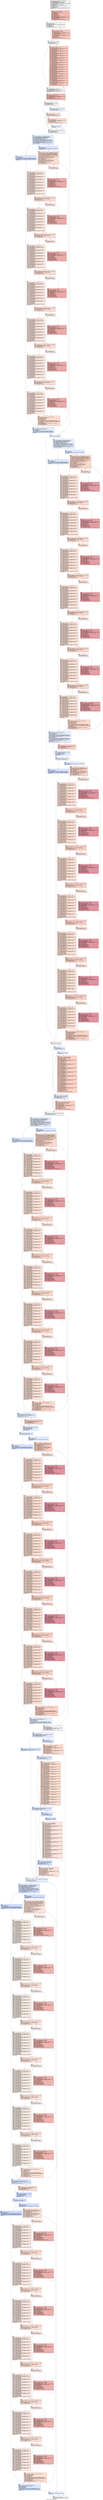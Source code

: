 digraph "CFG for '_Z14findcollisionsiy' function" {
	label="CFG for '_Z14findcollisionsiy' function";

	Node0x4680db0 [shape=record,color="#3d50c3ff", style=filled, fillcolor="#dbdcde70",label="{%2:\l  %3 = tail call align 4 dereferenceable(64) i8 addrspace(4)*\l... @llvm.amdgcn.dispatch.ptr()\l  %4 = getelementptr i8, i8 addrspace(4)* %3, i64 4\l  %5 = bitcast i8 addrspace(4)* %4 to i16 addrspace(4)*\l  %6 = load i16, i16 addrspace(4)* %5, align 4, !range !4, !invariant.load !5\l  %7 = zext i16 %6 to i32\l  %8 = tail call i32 @llvm.amdgcn.workgroup.id.x()\l  %9 = mul i32 %8, %7\l  %10 = tail call i32 @llvm.amdgcn.workitem.id.x(), !range !6\l  %11 = add i32 %9, %10\l  %12 = zext i32 %11 to i64\l  %13 = add i64 %12, %1\l  %14 = tail call fastcc i8 addrspace(1)* @__ockl_dm_alloc(i64 100) #12\l  br label %15\l}"];
	Node0x4680db0 -> Node0x4682930;
	Node0x4682930 [shape=record,color="#3d50c3ff", style=filled, fillcolor="#de614d70",label="{%15:\l15:                                               \l  %16 = phi i32 [ 0, %2 ], [ %26, %15 ]\l  %17 = phi i64 [ %13, %2 ], [ %19, %15 ]\l  %18 = freeze i64 %17\l  %19 = udiv i64 %18, 96\l  %20 = mul i64 %19, 96\l  %21 = sub i64 %18, %20\l  %22 = trunc i64 %21 to i8\l  %23 = add nuw nsw i8 %22, 32\l  %24 = zext i32 %16 to i64\l  %25 = getelementptr inbounds i8, i8 addrspace(1)* %14, i64 %24\l  store i8 %23, i8 addrspace(1)* %25, align 1, !tbaa !7\l  %26 = add nuw nsw i32 %16, 1\l  %27 = icmp ult i64 %17, 96\l  br i1 %27, label %28, label %15, !llvm.loop !10\l|{<s0>T|<s1>F}}"];
	Node0x4682930:s0 -> Node0x4683440;
	Node0x4682930:s1 -> Node0x4682930;
	Node0x4683440 [shape=record,color="#3d50c3ff", style=filled, fillcolor="#dbdcde70",label="{%28:\l28:                                               \l  %29 = add nuw nsw i32 %16, 2\l  %30 = zext i32 %29 to i64\l  %31 = tail call fastcc i8 addrspace(1)* @__ockl_dm_alloc(i64 %30) #12\l  %32 = add nuw i32 %16, 1\l  %33 = and i32 %32, 7\l  %34 = icmp eq i32 %33, 0\l  br i1 %34, label %47, label %35\l|{<s0>T|<s1>F}}"];
	Node0x4683440:s0 -> Node0x4682ba0;
	Node0x4683440:s1 -> Node0x4683be0;
	Node0x4683be0 [shape=record,color="#3d50c3ff", style=filled, fillcolor="#ec7f6370",label="{%35:\l35:                                               \l  %36 = phi i32 [ %44, %35 ], [ %16, %28 ]\l  %37 = phi i32 [ %45, %35 ], [ 0, %28 ]\l  %38 = zext i32 %36 to i64\l  %39 = getelementptr inbounds i8, i8 addrspace(1)* %14, i64 %38\l  %40 = load i8, i8 addrspace(1)* %39, align 1, !tbaa !7\l  %41 = sub nuw nsw i32 %16, %36\l  %42 = sext i32 %41 to i64\l  %43 = getelementptr inbounds i8, i8 addrspace(1)* %31, i64 %42\l  store i8 %40, i8 addrspace(1)* %43, align 1, !tbaa !7\l  %44 = add nsw i32 %36, -1\l  %45 = add i32 %37, 1\l  %46 = icmp eq i32 %45, %33\l  br i1 %46, label %47, label %35, !llvm.loop !12\l|{<s0>T|<s1>F}}"];
	Node0x4683be0:s0 -> Node0x4682ba0;
	Node0x4683be0:s1 -> Node0x4683be0;
	Node0x4682ba0 [shape=record,color="#3d50c3ff", style=filled, fillcolor="#dbdcde70",label="{%47:\l47:                                               \l  %48 = phi i32 [ %16, %28 ], [ %44, %35 ]\l  %49 = icmp ult i32 %16, 7\l  br i1 %49, label %109, label %50\l|{<s0>T|<s1>F}}"];
	Node0x4682ba0:s0 -> Node0x4684ce0;
	Node0x4682ba0:s1 -> Node0x4684d30;
	Node0x4684d30 [shape=record,color="#3d50c3ff", style=filled, fillcolor="#ef886b70",label="{%50:\l50:                                               \l  %51 = phi i32 [ %107, %50 ], [ %48, %47 ]\l  %52 = zext i32 %51 to i64\l  %53 = getelementptr inbounds i8, i8 addrspace(1)* %14, i64 %52\l  %54 = load i8, i8 addrspace(1)* %53, align 1, !tbaa !7\l  %55 = sub nuw nsw i32 %16, %51\l  %56 = sext i32 %55 to i64\l  %57 = getelementptr inbounds i8, i8 addrspace(1)* %31, i64 %56\l  store i8 %54, i8 addrspace(1)* %57, align 1, !tbaa !7\l  %58 = add nsw i32 %51, -1\l  %59 = zext i32 %58 to i64\l  %60 = getelementptr inbounds i8, i8 addrspace(1)* %14, i64 %59\l  %61 = load i8, i8 addrspace(1)* %60, align 1, !tbaa !7\l  %62 = sub nuw nsw i32 %16, %58\l  %63 = sext i32 %62 to i64\l  %64 = getelementptr inbounds i8, i8 addrspace(1)* %31, i64 %63\l  store i8 %61, i8 addrspace(1)* %64, align 1, !tbaa !7\l  %65 = add nsw i32 %51, -2\l  %66 = zext i32 %65 to i64\l  %67 = getelementptr inbounds i8, i8 addrspace(1)* %14, i64 %66\l  %68 = load i8, i8 addrspace(1)* %67, align 1, !tbaa !7\l  %69 = sub nuw nsw i32 %16, %65\l  %70 = sext i32 %69 to i64\l  %71 = getelementptr inbounds i8, i8 addrspace(1)* %31, i64 %70\l  store i8 %68, i8 addrspace(1)* %71, align 1, !tbaa !7\l  %72 = add nsw i32 %51, -3\l  %73 = zext i32 %72 to i64\l  %74 = getelementptr inbounds i8, i8 addrspace(1)* %14, i64 %73\l  %75 = load i8, i8 addrspace(1)* %74, align 1, !tbaa !7\l  %76 = sub nuw nsw i32 %16, %72\l  %77 = sext i32 %76 to i64\l  %78 = getelementptr inbounds i8, i8 addrspace(1)* %31, i64 %77\l  store i8 %75, i8 addrspace(1)* %78, align 1, !tbaa !7\l  %79 = add nsw i32 %51, -4\l  %80 = zext i32 %79 to i64\l  %81 = getelementptr inbounds i8, i8 addrspace(1)* %14, i64 %80\l  %82 = load i8, i8 addrspace(1)* %81, align 1, !tbaa !7\l  %83 = sub nuw nsw i32 %16, %79\l  %84 = sext i32 %83 to i64\l  %85 = getelementptr inbounds i8, i8 addrspace(1)* %31, i64 %84\l  store i8 %82, i8 addrspace(1)* %85, align 1, !tbaa !7\l  %86 = add nsw i32 %51, -5\l  %87 = zext i32 %86 to i64\l  %88 = getelementptr inbounds i8, i8 addrspace(1)* %14, i64 %87\l  %89 = load i8, i8 addrspace(1)* %88, align 1, !tbaa !7\l  %90 = sub nuw nsw i32 %16, %86\l  %91 = sext i32 %90 to i64\l  %92 = getelementptr inbounds i8, i8 addrspace(1)* %31, i64 %91\l  store i8 %89, i8 addrspace(1)* %92, align 1, !tbaa !7\l  %93 = add nsw i32 %51, -6\l  %94 = zext i32 %93 to i64\l  %95 = getelementptr inbounds i8, i8 addrspace(1)* %14, i64 %94\l  %96 = load i8, i8 addrspace(1)* %95, align 1, !tbaa !7\l  %97 = sub nuw nsw i32 %16, %93\l  %98 = sext i32 %97 to i64\l  %99 = getelementptr inbounds i8, i8 addrspace(1)* %31, i64 %98\l  store i8 %96, i8 addrspace(1)* %99, align 1, !tbaa !7\l  %100 = add nsw i32 %51, -7\l  %101 = zext i32 %100 to i64\l  %102 = getelementptr inbounds i8, i8 addrspace(1)* %14, i64 %101\l  %103 = load i8, i8 addrspace(1)* %102, align 1, !tbaa !7\l  %104 = sub nuw nsw i32 %16, %100\l  %105 = sext i32 %104 to i64\l  %106 = getelementptr inbounds i8, i8 addrspace(1)* %31, i64 %105\l  store i8 %103, i8 addrspace(1)* %106, align 1, !tbaa !7\l  %107 = add nsw i32 %51, -8\l  %108 = icmp sgt i32 %51, 7\l  br i1 %108, label %50, label %109, !llvm.loop !14\l|{<s0>T|<s1>F}}"];
	Node0x4684d30:s0 -> Node0x4684d30;
	Node0x4684d30:s1 -> Node0x4684ce0;
	Node0x4684ce0 [shape=record,color="#3d50c3ff", style=filled, fillcolor="#dbdcde70",label="{%109:\l109:                                              \l  %110 = ptrtoint i8 addrspace(1)* %14 to i64\l  tail call fastcc void @__ockl_dm_dealloc(i64 %110) #12\l  %111 = zext i32 %26 to i64\l  %112 = getelementptr inbounds i8, i8 addrspace(1)* %31, i64 %111\l  store i8 0, i8 addrspace(1)* %112, align 1, !tbaa !7\l  br label %113\l}"];
	Node0x4684ce0 -> Node0x4687ad0;
	Node0x4687ad0 [shape=record,color="#3d50c3ff", style=filled, fillcolor="#de614d70",label="{%113:\l113:                                              \l  %114 = phi i32 [ 0, %109 ], [ %119, %113 ]\l  %115 = zext i32 %114 to i64\l  %116 = getelementptr inbounds i8, i8 addrspace(1)* %31, i64 %115\l  %117 = load i8, i8 addrspace(1)* %116, align 1, !tbaa !7\l  %118 = icmp eq i8 %117, 0\l  %119 = add nuw nsw i32 %114, 1\l  br i1 %118, label %120, label %113, !llvm.loop !15\l|{<s0>T|<s1>F}}"];
	Node0x4687ad0:s0 -> Node0x4687f50;
	Node0x4687ad0:s1 -> Node0x4687ad0;
	Node0x4687f50 [shape=record,color="#3d50c3ff", style=filled, fillcolor="#dbdcde70",label="{%120:\l120:                                              \l  %121 = zext i32 %114 to i64\l  %122 = addrspacecast i8 addrspace(1)* %31 to i8*\l  %123 = icmp eq i32 %114, 0\l  br i1 %123, label %138, label %124\l|{<s0>T|<s1>F}}"];
	Node0x4687f50:s0 -> Node0x4688300;
	Node0x4687f50:s1 -> Node0x4688350;
	Node0x4688350 [shape=record,color="#3d50c3ff", style=filled, fillcolor="#cbd8ee70",label="{%124:\l124:                                              \l  %125 = load i8, i8 addrspace(1)* %31, align 1, !tbaa !7\l  %126 = icmp eq i8 %125, 33\l  br i1 %126, label %127, label %138\l|{<s0>T|<s1>F}}"];
	Node0x4688350:s0 -> Node0x4688590;
	Node0x4688350:s1 -> Node0x4688300;
	Node0x4688590 [shape=record,color="#3d50c3ff", style=filled, fillcolor="#f7b99e70",label="{%127:\l127:                                              \l  %128 = phi i32 [ %135, %130 ], [ 1, %124 ]\l  %129 = icmp eq i32 %128, %114\l  br i1 %129, label %136, label %130, !llvm.loop !16\l|{<s0>T|<s1>F}}"];
	Node0x4688590:s0 -> Node0x4685710;
	Node0x4688590:s1 -> Node0x4688690;
	Node0x4688690 [shape=record,color="#3d50c3ff", style=filled, fillcolor="#f7b99e70",label="{%130:\l130:                                              \l  %131 = zext i32 %128 to i64\l  %132 = getelementptr inbounds i8, i8 addrspace(1)* %31, i64 %131\l  %133 = load i8, i8 addrspace(1)* %132, align 1, !tbaa !7\l  %134 = icmp eq i8 %133, 33\l  %135 = add nuw nsw i32 %128, 1\l  br i1 %134, label %127, label %136, !llvm.loop !16\l|{<s0>T|<s1>F}}"];
	Node0x4688690:s0 -> Node0x4688590;
	Node0x4688690:s1 -> Node0x4685710;
	Node0x4685710 [shape=record,color="#3d50c3ff", style=filled, fillcolor="#b5cdfa70",label="{%136:\l136:                                              \l  %137 = icmp ult i32 %128, %114\l  br label %138\l}"];
	Node0x4685710 -> Node0x4688300;
	Node0x4688300 [shape=record,color="#3d50c3ff", style=filled, fillcolor="#dbdcde70",label="{%138:\l138:                                              \l  %139 = phi i1 [ false, %120 ], [ true, %124 ], [ %137, %136 ]\l  %140 = urem i64 %13, 1000000000\l  %141 = icmp eq i64 %140, 0\l  br i1 %141, label %142, label %602\l|{<s0>T|<s1>F}}"];
	Node0x4688300:s0 -> Node0x4689b70;
	Node0x4688300:s1 -> Node0x4689bc0;
	Node0x4689b70 [shape=record,color="#3d50c3ff", style=filled, fillcolor="#bbd1f870",label="{%142:\l142:                                              \l  %143 = tail call i8 addrspace(4)* @llvm.amdgcn.implicitarg.ptr()\l  %144 = getelementptr inbounds i8, i8 addrspace(4)* %143, i64 24\l  %145 = bitcast i8 addrspace(4)* %144 to i64 addrspace(4)*\l  %146 = load i64, i64 addrspace(4)* %145, align 8, !tbaa !17\l  %147 = inttoptr i64 %146 to i8 addrspace(1)*\l  %148 = addrspacecast i8 addrspace(1)* %147 to i8*\l  %149 = tail call fastcc \<2 x i64\> @__ockl_hostcall_internal(i8* noundef\l... %148, i32 noundef 2, i64 noundef 33, i64 noundef 0, i64 noundef 0, i64\l... noundef 0, i64 noundef 0, i64 noundef 0, i64 noundef 0, i64 noundef 0) #12\l  %150 = extractelement \<2 x i64\> %149, i64 0\l  br i1 icmp eq (i8* addrspacecast (i8 addrspace(4)* getelementptr inbounds\l... ([18 x i8], [18 x i8] addrspace(4)* @.str, i64 0, i64 0) to i8*), i8* null),\l... label %151, label %155\l|{<s0>T|<s1>F}}"];
	Node0x4689b70:s0 -> Node0x468ab20;
	Node0x4689b70:s1 -> Node0x468b4e0;
	Node0x468ab20 [shape=record,color="#3d50c3ff", style=filled, fillcolor="#a1c0ff70",label="{%151:\l151:                                              \l  %152 = and i64 %150, -225\l  %153 = or i64 %152, 32\l  %154 = tail call fastcc \<2 x i64\> @__ockl_hostcall_internal(i8* noundef\l... %148, i32 noundef 2, i64 noundef %153, i64 noundef 0, i64 noundef 0, i64\l... noundef 0, i64 noundef 0, i64 noundef 0, i64 noundef 0, i64 noundef 0) #12\l  br label %596\l}"];
	Node0x468ab20 -> Node0x468b890;
	Node0x468b4e0 [shape=record,color="#3d50c3ff", style=filled, fillcolor="#a1c0ff70",label="{%155:\l155:                                              \l  %156 = and i64 %150, 2\l  %157 = and i64 %150, -3\l  %158 = insertelement \<2 x i64\> \<i64 poison, i64 0\>, i64 %157, i64 0\l  br label %159\l}"];
	Node0x468b4e0 -> Node0x468c3c0;
	Node0x468c3c0 [shape=record,color="#3d50c3ff", style=filled, fillcolor="#f7b39670",label="{%159:\l159:                                              \l  %160 = phi i64 [ select (i1 icmp eq (i8* addrspacecast (i8 addrspace(4)*\l... getelementptr inbounds ([18 x i8], [18 x i8] addrspace(4)* @.str, i64 0, i64\l... 0) to i8*), i8* null), i64 0, i64 add (i64 ptrtoint (i8* addrspacecast (i8\l... addrspace(4)* getelementptr inbounds ([18 x i8], [18 x i8] addrspace(4)*\l... @.str, i64 0, i64 17) to i8*) to i64), i64 add (i64 sub (i64 0, i64 ptrtoint\l... ([18 x i8]* addrspacecast ([18 x i8] addrspace(4)* @.str to [18 x i8]*) to\l... i64)), i64 1))), %155 ], [ %593, %585 ]\l  %161 = phi i8 addrspace(4)* [ getelementptr inbounds ([18 x i8], [18 x i8]\l... addrspace(4)* @.str, i64 0, i64 0), %155 ], [ %594, %585 ]\l  %162 = phi \<2 x i64\> [ %158, %155 ], [ %592, %585 ]\l  %163 = icmp ugt i64 %160, 56\l  %164 = extractelement \<2 x i64\> %162, i64 0\l  %165 = or i64 %164, %156\l  %166 = insertelement \<2 x i64\> poison, i64 %165, i64 0\l  %167 = select i1 %163, \<2 x i64\> %162, \<2 x i64\> %166\l  %168 = tail call i64 @llvm.umin.i64(i64 %160, i64 56)\l  %169 = trunc i64 %168 to i32\l  %170 = extractelement \<2 x i64\> %167, i64 0\l  %171 = icmp ugt i32 %169, 7\l  br i1 %171, label %174, label %172\l|{<s0>T|<s1>F}}"];
	Node0x468c3c0:s0 -> Node0x468d2c0;
	Node0x468c3c0:s1 -> Node0x468d350;
	Node0x468d350 [shape=record,color="#3d50c3ff", style=filled, fillcolor="#f3c7b170",label="{%172:\l172:                                              \l  %173 = icmp eq i32 %169, 0\l  br i1 %173, label %227, label %214\l|{<s0>T|<s1>F}}"];
	Node0x468d350:s0 -> Node0x468d520;
	Node0x468d350:s1 -> Node0x468d570;
	Node0x468d2c0 [shape=record,color="#3d50c3ff", style=filled, fillcolor="#f3c7b170",label="{%174:\l174:                                              \l  %175 = load i8, i8 addrspace(4)* %161, align 1, !tbaa !21\l  %176 = zext i8 %175 to i64\l  %177 = getelementptr inbounds i8, i8 addrspace(4)* %161, i64 1\l  %178 = load i8, i8 addrspace(4)* %177, align 1, !tbaa !21\l  %179 = zext i8 %178 to i64\l  %180 = shl nuw nsw i64 %179, 8\l  %181 = or i64 %180, %176\l  %182 = getelementptr inbounds i8, i8 addrspace(4)* %161, i64 2\l  %183 = load i8, i8 addrspace(4)* %182, align 1, !tbaa !21\l  %184 = zext i8 %183 to i64\l  %185 = shl nuw nsw i64 %184, 16\l  %186 = or i64 %181, %185\l  %187 = getelementptr inbounds i8, i8 addrspace(4)* %161, i64 3\l  %188 = load i8, i8 addrspace(4)* %187, align 1, !tbaa !21\l  %189 = zext i8 %188 to i64\l  %190 = shl nuw nsw i64 %189, 24\l  %191 = or i64 %186, %190\l  %192 = getelementptr inbounds i8, i8 addrspace(4)* %161, i64 4\l  %193 = load i8, i8 addrspace(4)* %192, align 1, !tbaa !21\l  %194 = zext i8 %193 to i64\l  %195 = shl nuw nsw i64 %194, 32\l  %196 = or i64 %191, %195\l  %197 = getelementptr inbounds i8, i8 addrspace(4)* %161, i64 5\l  %198 = load i8, i8 addrspace(4)* %197, align 1, !tbaa !21\l  %199 = zext i8 %198 to i64\l  %200 = shl nuw nsw i64 %199, 40\l  %201 = or i64 %196, %200\l  %202 = getelementptr inbounds i8, i8 addrspace(4)* %161, i64 6\l  %203 = load i8, i8 addrspace(4)* %202, align 1, !tbaa !21\l  %204 = zext i8 %203 to i64\l  %205 = shl nuw nsw i64 %204, 48\l  %206 = or i64 %201, %205\l  %207 = getelementptr inbounds i8, i8 addrspace(4)* %161, i64 7\l  %208 = load i8, i8 addrspace(4)* %207, align 1, !tbaa !21\l  %209 = zext i8 %208 to i64\l  %210 = shl nuw i64 %209, 56\l  %211 = or i64 %206, %210\l  %212 = add nsw i32 %169, -8\l  %213 = getelementptr inbounds i8, i8 addrspace(4)* %161, i64 8\l  br label %227\l}"];
	Node0x468d2c0 -> Node0x468d520;
	Node0x468d570 [shape=record,color="#b70d28ff", style=filled, fillcolor="#cc403a70",label="{%214:\l214:                                              \l  %215 = phi i32 [ %225, %214 ], [ 0, %172 ]\l  %216 = phi i64 [ %224, %214 ], [ 0, %172 ]\l  %217 = zext i32 %215 to i64\l  %218 = getelementptr inbounds i8, i8 addrspace(4)* %161, i64 %217\l  %219 = load i8, i8 addrspace(4)* %218, align 1, !tbaa !21\l  %220 = zext i8 %219 to i64\l  %221 = shl i32 %215, 3\l  %222 = zext i32 %221 to i64\l  %223 = shl nuw i64 %220, %222\l  %224 = or i64 %223, %216\l  %225 = add nuw nsw i32 %215, 1\l  %226 = icmp eq i32 %225, %169\l  br i1 %226, label %227, label %214, !llvm.loop !22\l|{<s0>T|<s1>F}}"];
	Node0x468d570:s0 -> Node0x468d520;
	Node0x468d570:s1 -> Node0x468d570;
	Node0x468d520 [shape=record,color="#3d50c3ff", style=filled, fillcolor="#f7b39670",label="{%227:\l227:                                              \l  %228 = phi i8 addrspace(4)* [ %213, %174 ], [ %161, %172 ], [ %161, %214 ]\l  %229 = phi i32 [ %212, %174 ], [ 0, %172 ], [ 0, %214 ]\l  %230 = phi i64 [ %211, %174 ], [ 0, %172 ], [ %224, %214 ]\l  %231 = icmp ugt i32 %229, 7\l  br i1 %231, label %234, label %232\l|{<s0>T|<s1>F}}"];
	Node0x468d520:s0 -> Node0x468ffe0;
	Node0x468d520:s1 -> Node0x4690030;
	Node0x4690030 [shape=record,color="#3d50c3ff", style=filled, fillcolor="#f3c7b170",label="{%232:\l232:                                              \l  %233 = icmp eq i32 %229, 0\l  br i1 %233, label %287, label %274\l|{<s0>T|<s1>F}}"];
	Node0x4690030:s0 -> Node0x4690200;
	Node0x4690030:s1 -> Node0x4690250;
	Node0x468ffe0 [shape=record,color="#3d50c3ff", style=filled, fillcolor="#f3c7b170",label="{%234:\l234:                                              \l  %235 = load i8, i8 addrspace(4)* %228, align 1, !tbaa !21\l  %236 = zext i8 %235 to i64\l  %237 = getelementptr inbounds i8, i8 addrspace(4)* %228, i64 1\l  %238 = load i8, i8 addrspace(4)* %237, align 1, !tbaa !21\l  %239 = zext i8 %238 to i64\l  %240 = shl nuw nsw i64 %239, 8\l  %241 = or i64 %240, %236\l  %242 = getelementptr inbounds i8, i8 addrspace(4)* %228, i64 2\l  %243 = load i8, i8 addrspace(4)* %242, align 1, !tbaa !21\l  %244 = zext i8 %243 to i64\l  %245 = shl nuw nsw i64 %244, 16\l  %246 = or i64 %241, %245\l  %247 = getelementptr inbounds i8, i8 addrspace(4)* %228, i64 3\l  %248 = load i8, i8 addrspace(4)* %247, align 1, !tbaa !21\l  %249 = zext i8 %248 to i64\l  %250 = shl nuw nsw i64 %249, 24\l  %251 = or i64 %246, %250\l  %252 = getelementptr inbounds i8, i8 addrspace(4)* %228, i64 4\l  %253 = load i8, i8 addrspace(4)* %252, align 1, !tbaa !21\l  %254 = zext i8 %253 to i64\l  %255 = shl nuw nsw i64 %254, 32\l  %256 = or i64 %251, %255\l  %257 = getelementptr inbounds i8, i8 addrspace(4)* %228, i64 5\l  %258 = load i8, i8 addrspace(4)* %257, align 1, !tbaa !21\l  %259 = zext i8 %258 to i64\l  %260 = shl nuw nsw i64 %259, 40\l  %261 = or i64 %256, %260\l  %262 = getelementptr inbounds i8, i8 addrspace(4)* %228, i64 6\l  %263 = load i8, i8 addrspace(4)* %262, align 1, !tbaa !21\l  %264 = zext i8 %263 to i64\l  %265 = shl nuw nsw i64 %264, 48\l  %266 = or i64 %261, %265\l  %267 = getelementptr inbounds i8, i8 addrspace(4)* %228, i64 7\l  %268 = load i8, i8 addrspace(4)* %267, align 1, !tbaa !21\l  %269 = zext i8 %268 to i64\l  %270 = shl nuw i64 %269, 56\l  %271 = or i64 %266, %270\l  %272 = add nsw i32 %229, -8\l  %273 = getelementptr inbounds i8, i8 addrspace(4)* %228, i64 8\l  br label %287\l}"];
	Node0x468ffe0 -> Node0x4690200;
	Node0x4690250 [shape=record,color="#b70d28ff", style=filled, fillcolor="#cc403a70",label="{%274:\l274:                                              \l  %275 = phi i32 [ %285, %274 ], [ 0, %232 ]\l  %276 = phi i64 [ %284, %274 ], [ 0, %232 ]\l  %277 = zext i32 %275 to i64\l  %278 = getelementptr inbounds i8, i8 addrspace(4)* %228, i64 %277\l  %279 = load i8, i8 addrspace(4)* %278, align 1, !tbaa !21\l  %280 = zext i8 %279 to i64\l  %281 = shl i32 %275, 3\l  %282 = zext i32 %281 to i64\l  %283 = shl nuw i64 %280, %282\l  %284 = or i64 %283, %276\l  %285 = add nuw nsw i32 %275, 1\l  %286 = icmp eq i32 %285, %229\l  br i1 %286, label %287, label %274\l|{<s0>T|<s1>F}}"];
	Node0x4690250:s0 -> Node0x4690200;
	Node0x4690250:s1 -> Node0x4690250;
	Node0x4690200 [shape=record,color="#3d50c3ff", style=filled, fillcolor="#f7b39670",label="{%287:\l287:                                              \l  %288 = phi i8 addrspace(4)* [ %273, %234 ], [ %228, %232 ], [ %228, %274 ]\l  %289 = phi i32 [ %272, %234 ], [ 0, %232 ], [ 0, %274 ]\l  %290 = phi i64 [ %271, %234 ], [ 0, %232 ], [ %284, %274 ]\l  %291 = icmp ugt i32 %289, 7\l  br i1 %291, label %294, label %292\l|{<s0>T|<s1>F}}"];
	Node0x4690200:s0 -> Node0x46934f0;
	Node0x4690200:s1 -> Node0x4693540;
	Node0x4693540 [shape=record,color="#3d50c3ff", style=filled, fillcolor="#f3c7b170",label="{%292:\l292:                                              \l  %293 = icmp eq i32 %289, 0\l  br i1 %293, label %347, label %334\l|{<s0>T|<s1>F}}"];
	Node0x4693540:s0 -> Node0x46936d0;
	Node0x4693540:s1 -> Node0x4693720;
	Node0x46934f0 [shape=record,color="#3d50c3ff", style=filled, fillcolor="#f3c7b170",label="{%294:\l294:                                              \l  %295 = load i8, i8 addrspace(4)* %288, align 1, !tbaa !21\l  %296 = zext i8 %295 to i64\l  %297 = getelementptr inbounds i8, i8 addrspace(4)* %288, i64 1\l  %298 = load i8, i8 addrspace(4)* %297, align 1, !tbaa !21\l  %299 = zext i8 %298 to i64\l  %300 = shl nuw nsw i64 %299, 8\l  %301 = or i64 %300, %296\l  %302 = getelementptr inbounds i8, i8 addrspace(4)* %288, i64 2\l  %303 = load i8, i8 addrspace(4)* %302, align 1, !tbaa !21\l  %304 = zext i8 %303 to i64\l  %305 = shl nuw nsw i64 %304, 16\l  %306 = or i64 %301, %305\l  %307 = getelementptr inbounds i8, i8 addrspace(4)* %288, i64 3\l  %308 = load i8, i8 addrspace(4)* %307, align 1, !tbaa !21\l  %309 = zext i8 %308 to i64\l  %310 = shl nuw nsw i64 %309, 24\l  %311 = or i64 %306, %310\l  %312 = getelementptr inbounds i8, i8 addrspace(4)* %288, i64 4\l  %313 = load i8, i8 addrspace(4)* %312, align 1, !tbaa !21\l  %314 = zext i8 %313 to i64\l  %315 = shl nuw nsw i64 %314, 32\l  %316 = or i64 %311, %315\l  %317 = getelementptr inbounds i8, i8 addrspace(4)* %288, i64 5\l  %318 = load i8, i8 addrspace(4)* %317, align 1, !tbaa !21\l  %319 = zext i8 %318 to i64\l  %320 = shl nuw nsw i64 %319, 40\l  %321 = or i64 %316, %320\l  %322 = getelementptr inbounds i8, i8 addrspace(4)* %288, i64 6\l  %323 = load i8, i8 addrspace(4)* %322, align 1, !tbaa !21\l  %324 = zext i8 %323 to i64\l  %325 = shl nuw nsw i64 %324, 48\l  %326 = or i64 %321, %325\l  %327 = getelementptr inbounds i8, i8 addrspace(4)* %288, i64 7\l  %328 = load i8, i8 addrspace(4)* %327, align 1, !tbaa !21\l  %329 = zext i8 %328 to i64\l  %330 = shl nuw i64 %329, 56\l  %331 = or i64 %326, %330\l  %332 = add nsw i32 %289, -8\l  %333 = getelementptr inbounds i8, i8 addrspace(4)* %288, i64 8\l  br label %347\l}"];
	Node0x46934f0 -> Node0x46936d0;
	Node0x4693720 [shape=record,color="#b70d28ff", style=filled, fillcolor="#cc403a70",label="{%334:\l334:                                              \l  %335 = phi i32 [ %345, %334 ], [ 0, %292 ]\l  %336 = phi i64 [ %344, %334 ], [ 0, %292 ]\l  %337 = zext i32 %335 to i64\l  %338 = getelementptr inbounds i8, i8 addrspace(4)* %288, i64 %337\l  %339 = load i8, i8 addrspace(4)* %338, align 1, !tbaa !21\l  %340 = zext i8 %339 to i64\l  %341 = shl i32 %335, 3\l  %342 = zext i32 %341 to i64\l  %343 = shl nuw i64 %340, %342\l  %344 = or i64 %343, %336\l  %345 = add nuw nsw i32 %335, 1\l  %346 = icmp eq i32 %345, %289\l  br i1 %346, label %347, label %334\l|{<s0>T|<s1>F}}"];
	Node0x4693720:s0 -> Node0x46936d0;
	Node0x4693720:s1 -> Node0x4693720;
	Node0x46936d0 [shape=record,color="#3d50c3ff", style=filled, fillcolor="#f7b39670",label="{%347:\l347:                                              \l  %348 = phi i8 addrspace(4)* [ %333, %294 ], [ %288, %292 ], [ %288, %334 ]\l  %349 = phi i32 [ %332, %294 ], [ 0, %292 ], [ 0, %334 ]\l  %350 = phi i64 [ %331, %294 ], [ 0, %292 ], [ %344, %334 ]\l  %351 = icmp ugt i32 %349, 7\l  br i1 %351, label %354, label %352\l|{<s0>T|<s1>F}}"];
	Node0x46936d0:s0 -> Node0x4695740;
	Node0x46936d0:s1 -> Node0x4695790;
	Node0x4695790 [shape=record,color="#3d50c3ff", style=filled, fillcolor="#f3c7b170",label="{%352:\l352:                                              \l  %353 = icmp eq i32 %349, 0\l  br i1 %353, label %407, label %394\l|{<s0>T|<s1>F}}"];
	Node0x4695790:s0 -> Node0x4695920;
	Node0x4695790:s1 -> Node0x4695970;
	Node0x4695740 [shape=record,color="#3d50c3ff", style=filled, fillcolor="#f3c7b170",label="{%354:\l354:                                              \l  %355 = load i8, i8 addrspace(4)* %348, align 1, !tbaa !21\l  %356 = zext i8 %355 to i64\l  %357 = getelementptr inbounds i8, i8 addrspace(4)* %348, i64 1\l  %358 = load i8, i8 addrspace(4)* %357, align 1, !tbaa !21\l  %359 = zext i8 %358 to i64\l  %360 = shl nuw nsw i64 %359, 8\l  %361 = or i64 %360, %356\l  %362 = getelementptr inbounds i8, i8 addrspace(4)* %348, i64 2\l  %363 = load i8, i8 addrspace(4)* %362, align 1, !tbaa !21\l  %364 = zext i8 %363 to i64\l  %365 = shl nuw nsw i64 %364, 16\l  %366 = or i64 %361, %365\l  %367 = getelementptr inbounds i8, i8 addrspace(4)* %348, i64 3\l  %368 = load i8, i8 addrspace(4)* %367, align 1, !tbaa !21\l  %369 = zext i8 %368 to i64\l  %370 = shl nuw nsw i64 %369, 24\l  %371 = or i64 %366, %370\l  %372 = getelementptr inbounds i8, i8 addrspace(4)* %348, i64 4\l  %373 = load i8, i8 addrspace(4)* %372, align 1, !tbaa !21\l  %374 = zext i8 %373 to i64\l  %375 = shl nuw nsw i64 %374, 32\l  %376 = or i64 %371, %375\l  %377 = getelementptr inbounds i8, i8 addrspace(4)* %348, i64 5\l  %378 = load i8, i8 addrspace(4)* %377, align 1, !tbaa !21\l  %379 = zext i8 %378 to i64\l  %380 = shl nuw nsw i64 %379, 40\l  %381 = or i64 %376, %380\l  %382 = getelementptr inbounds i8, i8 addrspace(4)* %348, i64 6\l  %383 = load i8, i8 addrspace(4)* %382, align 1, !tbaa !21\l  %384 = zext i8 %383 to i64\l  %385 = shl nuw nsw i64 %384, 48\l  %386 = or i64 %381, %385\l  %387 = getelementptr inbounds i8, i8 addrspace(4)* %348, i64 7\l  %388 = load i8, i8 addrspace(4)* %387, align 1, !tbaa !21\l  %389 = zext i8 %388 to i64\l  %390 = shl nuw i64 %389, 56\l  %391 = or i64 %386, %390\l  %392 = add nsw i32 %349, -8\l  %393 = getelementptr inbounds i8, i8 addrspace(4)* %348, i64 8\l  br label %407\l}"];
	Node0x4695740 -> Node0x4695920;
	Node0x4695970 [shape=record,color="#b70d28ff", style=filled, fillcolor="#cc403a70",label="{%394:\l394:                                              \l  %395 = phi i32 [ %405, %394 ], [ 0, %352 ]\l  %396 = phi i64 [ %404, %394 ], [ 0, %352 ]\l  %397 = zext i32 %395 to i64\l  %398 = getelementptr inbounds i8, i8 addrspace(4)* %348, i64 %397\l  %399 = load i8, i8 addrspace(4)* %398, align 1, !tbaa !21\l  %400 = zext i8 %399 to i64\l  %401 = shl i32 %395, 3\l  %402 = zext i32 %401 to i64\l  %403 = shl nuw i64 %400, %402\l  %404 = or i64 %403, %396\l  %405 = add nuw nsw i32 %395, 1\l  %406 = icmp eq i32 %405, %349\l  br i1 %406, label %407, label %394\l|{<s0>T|<s1>F}}"];
	Node0x4695970:s0 -> Node0x4695920;
	Node0x4695970:s1 -> Node0x4695970;
	Node0x4695920 [shape=record,color="#3d50c3ff", style=filled, fillcolor="#f7b39670",label="{%407:\l407:                                              \l  %408 = phi i8 addrspace(4)* [ %393, %354 ], [ %348, %352 ], [ %348, %394 ]\l  %409 = phi i32 [ %392, %354 ], [ 0, %352 ], [ 0, %394 ]\l  %410 = phi i64 [ %391, %354 ], [ 0, %352 ], [ %404, %394 ]\l  %411 = icmp ugt i32 %409, 7\l  br i1 %411, label %414, label %412\l|{<s0>T|<s1>F}}"];
	Node0x4695920:s0 -> Node0x4697990;
	Node0x4695920:s1 -> Node0x46979e0;
	Node0x46979e0 [shape=record,color="#3d50c3ff", style=filled, fillcolor="#f3c7b170",label="{%412:\l412:                                              \l  %413 = icmp eq i32 %409, 0\l  br i1 %413, label %467, label %454\l|{<s0>T|<s1>F}}"];
	Node0x46979e0:s0 -> Node0x4697b70;
	Node0x46979e0:s1 -> Node0x4697bc0;
	Node0x4697990 [shape=record,color="#3d50c3ff", style=filled, fillcolor="#f3c7b170",label="{%414:\l414:                                              \l  %415 = load i8, i8 addrspace(4)* %408, align 1, !tbaa !21\l  %416 = zext i8 %415 to i64\l  %417 = getelementptr inbounds i8, i8 addrspace(4)* %408, i64 1\l  %418 = load i8, i8 addrspace(4)* %417, align 1, !tbaa !21\l  %419 = zext i8 %418 to i64\l  %420 = shl nuw nsw i64 %419, 8\l  %421 = or i64 %420, %416\l  %422 = getelementptr inbounds i8, i8 addrspace(4)* %408, i64 2\l  %423 = load i8, i8 addrspace(4)* %422, align 1, !tbaa !21\l  %424 = zext i8 %423 to i64\l  %425 = shl nuw nsw i64 %424, 16\l  %426 = or i64 %421, %425\l  %427 = getelementptr inbounds i8, i8 addrspace(4)* %408, i64 3\l  %428 = load i8, i8 addrspace(4)* %427, align 1, !tbaa !21\l  %429 = zext i8 %428 to i64\l  %430 = shl nuw nsw i64 %429, 24\l  %431 = or i64 %426, %430\l  %432 = getelementptr inbounds i8, i8 addrspace(4)* %408, i64 4\l  %433 = load i8, i8 addrspace(4)* %432, align 1, !tbaa !21\l  %434 = zext i8 %433 to i64\l  %435 = shl nuw nsw i64 %434, 32\l  %436 = or i64 %431, %435\l  %437 = getelementptr inbounds i8, i8 addrspace(4)* %408, i64 5\l  %438 = load i8, i8 addrspace(4)* %437, align 1, !tbaa !21\l  %439 = zext i8 %438 to i64\l  %440 = shl nuw nsw i64 %439, 40\l  %441 = or i64 %436, %440\l  %442 = getelementptr inbounds i8, i8 addrspace(4)* %408, i64 6\l  %443 = load i8, i8 addrspace(4)* %442, align 1, !tbaa !21\l  %444 = zext i8 %443 to i64\l  %445 = shl nuw nsw i64 %444, 48\l  %446 = or i64 %441, %445\l  %447 = getelementptr inbounds i8, i8 addrspace(4)* %408, i64 7\l  %448 = load i8, i8 addrspace(4)* %447, align 1, !tbaa !21\l  %449 = zext i8 %448 to i64\l  %450 = shl nuw i64 %449, 56\l  %451 = or i64 %446, %450\l  %452 = add nsw i32 %409, -8\l  %453 = getelementptr inbounds i8, i8 addrspace(4)* %408, i64 8\l  br label %467\l}"];
	Node0x4697990 -> Node0x4697b70;
	Node0x4697bc0 [shape=record,color="#b70d28ff", style=filled, fillcolor="#cc403a70",label="{%454:\l454:                                              \l  %455 = phi i32 [ %465, %454 ], [ 0, %412 ]\l  %456 = phi i64 [ %464, %454 ], [ 0, %412 ]\l  %457 = zext i32 %455 to i64\l  %458 = getelementptr inbounds i8, i8 addrspace(4)* %408, i64 %457\l  %459 = load i8, i8 addrspace(4)* %458, align 1, !tbaa !21\l  %460 = zext i8 %459 to i64\l  %461 = shl i32 %455, 3\l  %462 = zext i32 %461 to i64\l  %463 = shl nuw i64 %460, %462\l  %464 = or i64 %463, %456\l  %465 = add nuw nsw i32 %455, 1\l  %466 = icmp eq i32 %465, %409\l  br i1 %466, label %467, label %454\l|{<s0>T|<s1>F}}"];
	Node0x4697bc0:s0 -> Node0x4697b70;
	Node0x4697bc0:s1 -> Node0x4697bc0;
	Node0x4697b70 [shape=record,color="#3d50c3ff", style=filled, fillcolor="#f7b39670",label="{%467:\l467:                                              \l  %468 = phi i8 addrspace(4)* [ %453, %414 ], [ %408, %412 ], [ %408, %454 ]\l  %469 = phi i32 [ %452, %414 ], [ 0, %412 ], [ 0, %454 ]\l  %470 = phi i64 [ %451, %414 ], [ 0, %412 ], [ %464, %454 ]\l  %471 = icmp ugt i32 %469, 7\l  br i1 %471, label %474, label %472\l|{<s0>T|<s1>F}}"];
	Node0x4697b70:s0 -> Node0x4699ff0;
	Node0x4697b70:s1 -> Node0x469a040;
	Node0x469a040 [shape=record,color="#3d50c3ff", style=filled, fillcolor="#f3c7b170",label="{%472:\l472:                                              \l  %473 = icmp eq i32 %469, 0\l  br i1 %473, label %527, label %514\l|{<s0>T|<s1>F}}"];
	Node0x469a040:s0 -> Node0x469a1d0;
	Node0x469a040:s1 -> Node0x469a220;
	Node0x4699ff0 [shape=record,color="#3d50c3ff", style=filled, fillcolor="#f3c7b170",label="{%474:\l474:                                              \l  %475 = load i8, i8 addrspace(4)* %468, align 1, !tbaa !21\l  %476 = zext i8 %475 to i64\l  %477 = getelementptr inbounds i8, i8 addrspace(4)* %468, i64 1\l  %478 = load i8, i8 addrspace(4)* %477, align 1, !tbaa !21\l  %479 = zext i8 %478 to i64\l  %480 = shl nuw nsw i64 %479, 8\l  %481 = or i64 %480, %476\l  %482 = getelementptr inbounds i8, i8 addrspace(4)* %468, i64 2\l  %483 = load i8, i8 addrspace(4)* %482, align 1, !tbaa !21\l  %484 = zext i8 %483 to i64\l  %485 = shl nuw nsw i64 %484, 16\l  %486 = or i64 %481, %485\l  %487 = getelementptr inbounds i8, i8 addrspace(4)* %468, i64 3\l  %488 = load i8, i8 addrspace(4)* %487, align 1, !tbaa !21\l  %489 = zext i8 %488 to i64\l  %490 = shl nuw nsw i64 %489, 24\l  %491 = or i64 %486, %490\l  %492 = getelementptr inbounds i8, i8 addrspace(4)* %468, i64 4\l  %493 = load i8, i8 addrspace(4)* %492, align 1, !tbaa !21\l  %494 = zext i8 %493 to i64\l  %495 = shl nuw nsw i64 %494, 32\l  %496 = or i64 %491, %495\l  %497 = getelementptr inbounds i8, i8 addrspace(4)* %468, i64 5\l  %498 = load i8, i8 addrspace(4)* %497, align 1, !tbaa !21\l  %499 = zext i8 %498 to i64\l  %500 = shl nuw nsw i64 %499, 40\l  %501 = or i64 %496, %500\l  %502 = getelementptr inbounds i8, i8 addrspace(4)* %468, i64 6\l  %503 = load i8, i8 addrspace(4)* %502, align 1, !tbaa !21\l  %504 = zext i8 %503 to i64\l  %505 = shl nuw nsw i64 %504, 48\l  %506 = or i64 %501, %505\l  %507 = getelementptr inbounds i8, i8 addrspace(4)* %468, i64 7\l  %508 = load i8, i8 addrspace(4)* %507, align 1, !tbaa !21\l  %509 = zext i8 %508 to i64\l  %510 = shl nuw i64 %509, 56\l  %511 = or i64 %506, %510\l  %512 = add nsw i32 %469, -8\l  %513 = getelementptr inbounds i8, i8 addrspace(4)* %468, i64 8\l  br label %527\l}"];
	Node0x4699ff0 -> Node0x469a1d0;
	Node0x469a220 [shape=record,color="#b70d28ff", style=filled, fillcolor="#cc403a70",label="{%514:\l514:                                              \l  %515 = phi i32 [ %525, %514 ], [ 0, %472 ]\l  %516 = phi i64 [ %524, %514 ], [ 0, %472 ]\l  %517 = zext i32 %515 to i64\l  %518 = getelementptr inbounds i8, i8 addrspace(4)* %468, i64 %517\l  %519 = load i8, i8 addrspace(4)* %518, align 1, !tbaa !21\l  %520 = zext i8 %519 to i64\l  %521 = shl i32 %515, 3\l  %522 = zext i32 %521 to i64\l  %523 = shl nuw i64 %520, %522\l  %524 = or i64 %523, %516\l  %525 = add nuw nsw i32 %515, 1\l  %526 = icmp eq i32 %525, %469\l  br i1 %526, label %527, label %514\l|{<s0>T|<s1>F}}"];
	Node0x469a220:s0 -> Node0x469a1d0;
	Node0x469a220:s1 -> Node0x469a220;
	Node0x469a1d0 [shape=record,color="#3d50c3ff", style=filled, fillcolor="#f7b39670",label="{%527:\l527:                                              \l  %528 = phi i8 addrspace(4)* [ %513, %474 ], [ %468, %472 ], [ %468, %514 ]\l  %529 = phi i32 [ %512, %474 ], [ 0, %472 ], [ 0, %514 ]\l  %530 = phi i64 [ %511, %474 ], [ 0, %472 ], [ %524, %514 ]\l  %531 = icmp ugt i32 %529, 7\l  br i1 %531, label %534, label %532\l|{<s0>T|<s1>F}}"];
	Node0x469a1d0:s0 -> Node0x46919e0;
	Node0x469a1d0:s1 -> Node0x4691a30;
	Node0x4691a30 [shape=record,color="#3d50c3ff", style=filled, fillcolor="#f3c7b170",label="{%532:\l532:                                              \l  %533 = icmp eq i32 %529, 0\l  br i1 %533, label %585, label %572\l|{<s0>T|<s1>F}}"];
	Node0x4691a30:s0 -> Node0x468c820;
	Node0x4691a30:s1 -> Node0x4691bc0;
	Node0x46919e0 [shape=record,color="#3d50c3ff", style=filled, fillcolor="#f3c7b170",label="{%534:\l534:                                              \l  %535 = load i8, i8 addrspace(4)* %528, align 1, !tbaa !21\l  %536 = zext i8 %535 to i64\l  %537 = getelementptr inbounds i8, i8 addrspace(4)* %528, i64 1\l  %538 = load i8, i8 addrspace(4)* %537, align 1, !tbaa !21\l  %539 = zext i8 %538 to i64\l  %540 = shl nuw nsw i64 %539, 8\l  %541 = or i64 %540, %536\l  %542 = getelementptr inbounds i8, i8 addrspace(4)* %528, i64 2\l  %543 = load i8, i8 addrspace(4)* %542, align 1, !tbaa !21\l  %544 = zext i8 %543 to i64\l  %545 = shl nuw nsw i64 %544, 16\l  %546 = or i64 %541, %545\l  %547 = getelementptr inbounds i8, i8 addrspace(4)* %528, i64 3\l  %548 = load i8, i8 addrspace(4)* %547, align 1, !tbaa !21\l  %549 = zext i8 %548 to i64\l  %550 = shl nuw nsw i64 %549, 24\l  %551 = or i64 %546, %550\l  %552 = getelementptr inbounds i8, i8 addrspace(4)* %528, i64 4\l  %553 = load i8, i8 addrspace(4)* %552, align 1, !tbaa !21\l  %554 = zext i8 %553 to i64\l  %555 = shl nuw nsw i64 %554, 32\l  %556 = or i64 %551, %555\l  %557 = getelementptr inbounds i8, i8 addrspace(4)* %528, i64 5\l  %558 = load i8, i8 addrspace(4)* %557, align 1, !tbaa !21\l  %559 = zext i8 %558 to i64\l  %560 = shl nuw nsw i64 %559, 40\l  %561 = or i64 %556, %560\l  %562 = getelementptr inbounds i8, i8 addrspace(4)* %528, i64 6\l  %563 = load i8, i8 addrspace(4)* %562, align 1, !tbaa !21\l  %564 = zext i8 %563 to i64\l  %565 = shl nuw nsw i64 %564, 48\l  %566 = or i64 %561, %565\l  %567 = getelementptr inbounds i8, i8 addrspace(4)* %528, i64 7\l  %568 = load i8, i8 addrspace(4)* %567, align 1, !tbaa !21\l  %569 = zext i8 %568 to i64\l  %570 = shl nuw i64 %569, 56\l  %571 = or i64 %566, %570\l  br label %585\l}"];
	Node0x46919e0 -> Node0x468c820;
	Node0x4691bc0 [shape=record,color="#b70d28ff", style=filled, fillcolor="#cc403a70",label="{%572:\l572:                                              \l  %573 = phi i32 [ %583, %572 ], [ 0, %532 ]\l  %574 = phi i64 [ %582, %572 ], [ 0, %532 ]\l  %575 = zext i32 %573 to i64\l  %576 = getelementptr inbounds i8, i8 addrspace(4)* %528, i64 %575\l  %577 = load i8, i8 addrspace(4)* %576, align 1, !tbaa !21\l  %578 = zext i8 %577 to i64\l  %579 = shl i32 %573, 3\l  %580 = zext i32 %579 to i64\l  %581 = shl nuw i64 %578, %580\l  %582 = or i64 %581, %574\l  %583 = add nuw nsw i32 %573, 1\l  %584 = icmp eq i32 %583, %529\l  br i1 %584, label %585, label %572\l|{<s0>T|<s1>F}}"];
	Node0x4691bc0:s0 -> Node0x468c820;
	Node0x4691bc0:s1 -> Node0x4691bc0;
	Node0x468c820 [shape=record,color="#3d50c3ff", style=filled, fillcolor="#f7b39670",label="{%585:\l585:                                              \l  %586 = phi i64 [ %571, %534 ], [ 0, %532 ], [ %582, %572 ]\l  %587 = shl nuw nsw i64 %168, 2\l  %588 = add nuw nsw i64 %587, 28\l  %589 = and i64 %588, 480\l  %590 = and i64 %170, -225\l  %591 = or i64 %590, %589\l  %592 = tail call fastcc \<2 x i64\> @__ockl_hostcall_internal(i8* noundef\l... %148, i32 noundef 2, i64 noundef %591, i64 noundef %230, i64 noundef %290,\l... i64 noundef %350, i64 noundef %410, i64 noundef %470, i64 noundef %530, i64\l... noundef %586) #12\l  %593 = sub i64 %160, %168\l  %594 = getelementptr inbounds i8, i8 addrspace(4)* %161, i64 %168\l  %595 = icmp eq i64 %593, 0\l  br i1 %595, label %596, label %159\l|{<s0>T|<s1>F}}"];
	Node0x468c820:s0 -> Node0x468b890;
	Node0x468c820:s1 -> Node0x468c3c0;
	Node0x468b890 [shape=record,color="#3d50c3ff", style=filled, fillcolor="#bbd1f870",label="{%596:\l596:                                              \l  %597 = phi \<2 x i64\> [ %154, %151 ], [ %592, %585 ]\l  %598 = extractelement \<2 x i64\> %597, i64 0\l  %599 = and i64 %598, -227\l  %600 = or i64 %599, 34\l  %601 = tail call fastcc \<2 x i64\> @__ockl_hostcall_internal(i8* noundef\l... %148, i32 noundef 2, i64 noundef %600, i64 noundef %13, i64 noundef 0, i64\l... noundef 0, i64 noundef 0, i64 noundef 0, i64 noundef 0, i64 noundef 0) #12\l  br label %602\l}"];
	Node0x468b890 -> Node0x4689bc0;
	Node0x4689bc0 [shape=record,color="#3d50c3ff", style=filled, fillcolor="#dbdcde70",label="{%602:\l602:                                              \l  br i1 %139, label %1526, label %603\l|{<s0>T|<s1>F}}"];
	Node0x4689bc0:s0 -> Node0x4692f20;
	Node0x4689bc0:s1 -> Node0x4692f70;
	Node0x4692f70 [shape=record,color="#3d50c3ff", style=filled, fillcolor="#c5d6f270",label="{%603:\l603:                                              \l  %604 = tail call i8 addrspace(4)* @llvm.amdgcn.implicitarg.ptr()\l  %605 = getelementptr inbounds i8, i8 addrspace(4)* %604, i64 24\l  %606 = bitcast i8 addrspace(4)* %605 to i64 addrspace(4)*\l  %607 = load i64, i64 addrspace(4)* %606, align 8, !tbaa !17\l  %608 = inttoptr i64 %607 to i8 addrspace(1)*\l  %609 = addrspacecast i8 addrspace(1)* %608 to i8*\l  %610 = tail call fastcc \<2 x i64\> @__ockl_hostcall_internal(i8* noundef\l... %609, i32 noundef 2, i64 noundef 33, i64 noundef 0, i64 noundef 0, i64\l... noundef 0, i64 noundef 0, i64 noundef 0, i64 noundef 0, i64 noundef 0) #12\l  %611 = extractelement \<2 x i64\> %610, i64 0\l  br i1 icmp eq (i8* addrspacecast (i8 addrspace(4)* getelementptr inbounds\l... ([35 x i8], [35 x i8] addrspace(4)* @.str.1, i64 0, i64 0) to i8*), i8*\l... null), label %612, label %616\l|{<s0>T|<s1>F}}"];
	Node0x4692f70:s0 -> Node0x46a25e0;
	Node0x4692f70:s1 -> Node0x46a2630;
	Node0x46a25e0 [shape=record,color="#3d50c3ff", style=filled, fillcolor="#abc8fd70",label="{%612:\l612:                                              \l  %613 = and i64 %611, -225\l  %614 = or i64 %613, 32\l  %615 = tail call fastcc \<2 x i64\> @__ockl_hostcall_internal(i8* noundef\l... %609, i32 noundef 2, i64 noundef %614, i64 noundef 0, i64 noundef 0, i64\l... noundef 0, i64 noundef 0, i64 noundef 0, i64 noundef 0, i64 noundef 0) #12\l  br label %1057\l}"];
	Node0x46a25e0 -> Node0x46a2850;
	Node0x46a2630 [shape=record,color="#3d50c3ff", style=filled, fillcolor="#abc8fd70",label="{%616:\l616:                                              \l  %617 = and i64 %611, 2\l  %618 = and i64 %611, -3\l  %619 = insertelement \<2 x i64\> \<i64 poison, i64 0\>, i64 %618, i64 0\l  br label %620\l}"];
	Node0x46a2630 -> Node0x46a2910;
	Node0x46a2910 [shape=record,color="#3d50c3ff", style=filled, fillcolor="#f7a88970",label="{%620:\l620:                                              \l  %621 = phi i64 [ select (i1 icmp eq (i8* addrspacecast (i8 addrspace(4)*\l... getelementptr inbounds ([35 x i8], [35 x i8] addrspace(4)* @.str.1, i64 0,\l... i64 0) to i8*), i8* null), i64 0, i64 add (i64 ptrtoint (i8* addrspacecast\l... (i8 addrspace(4)* getelementptr inbounds ([35 x i8], [35 x i8] addrspace(4)*\l... @.str.1, i64 0, i64 34) to i8*) to i64), i64 add (i64 sub (i64 0, i64\l... ptrtoint ([35 x i8]* addrspacecast ([35 x i8] addrspace(4)* @.str.1 to [35 x\l... i8]*) to i64)), i64 1))), %616 ], [ %1054, %1046 ]\l  %622 = phi i8 addrspace(4)* [ getelementptr inbounds ([35 x i8], [35 x i8]\l... addrspace(4)* @.str.1, i64 0, i64 0), %616 ], [ %1055, %1046 ]\l  %623 = phi \<2 x i64\> [ %619, %616 ], [ %1053, %1046 ]\l  %624 = icmp ugt i64 %621, 56\l  %625 = extractelement \<2 x i64\> %623, i64 0\l  %626 = or i64 %625, %617\l  %627 = insertelement \<2 x i64\> poison, i64 %626, i64 0\l  %628 = select i1 %624, \<2 x i64\> %623, \<2 x i64\> %627\l  %629 = tail call i64 @llvm.umin.i64(i64 %621, i64 56)\l  %630 = trunc i64 %629 to i32\l  %631 = extractelement \<2 x i64\> %628, i64 0\l  %632 = icmp ugt i32 %630, 7\l  br i1 %632, label %635, label %633\l|{<s0>T|<s1>F}}"];
	Node0x46a2910:s0 -> Node0x46a3930;
	Node0x46a2910:s1 -> Node0x46a39c0;
	Node0x46a39c0 [shape=record,color="#3d50c3ff", style=filled, fillcolor="#f6bfa670",label="{%633:\l633:                                              \l  %634 = icmp eq i32 %630, 0\l  br i1 %634, label %688, label %675\l|{<s0>T|<s1>F}}"];
	Node0x46a39c0:s0 -> Node0x46a3b90;
	Node0x46a39c0:s1 -> Node0x46a3be0;
	Node0x46a3930 [shape=record,color="#3d50c3ff", style=filled, fillcolor="#f6bfa670",label="{%635:\l635:                                              \l  %636 = load i8, i8 addrspace(4)* %622, align 1, !tbaa !21\l  %637 = zext i8 %636 to i64\l  %638 = getelementptr inbounds i8, i8 addrspace(4)* %622, i64 1\l  %639 = load i8, i8 addrspace(4)* %638, align 1, !tbaa !21\l  %640 = zext i8 %639 to i64\l  %641 = shl nuw nsw i64 %640, 8\l  %642 = or i64 %641, %637\l  %643 = getelementptr inbounds i8, i8 addrspace(4)* %622, i64 2\l  %644 = load i8, i8 addrspace(4)* %643, align 1, !tbaa !21\l  %645 = zext i8 %644 to i64\l  %646 = shl nuw nsw i64 %645, 16\l  %647 = or i64 %642, %646\l  %648 = getelementptr inbounds i8, i8 addrspace(4)* %622, i64 3\l  %649 = load i8, i8 addrspace(4)* %648, align 1, !tbaa !21\l  %650 = zext i8 %649 to i64\l  %651 = shl nuw nsw i64 %650, 24\l  %652 = or i64 %647, %651\l  %653 = getelementptr inbounds i8, i8 addrspace(4)* %622, i64 4\l  %654 = load i8, i8 addrspace(4)* %653, align 1, !tbaa !21\l  %655 = zext i8 %654 to i64\l  %656 = shl nuw nsw i64 %655, 32\l  %657 = or i64 %652, %656\l  %658 = getelementptr inbounds i8, i8 addrspace(4)* %622, i64 5\l  %659 = load i8, i8 addrspace(4)* %658, align 1, !tbaa !21\l  %660 = zext i8 %659 to i64\l  %661 = shl nuw nsw i64 %660, 40\l  %662 = or i64 %657, %661\l  %663 = getelementptr inbounds i8, i8 addrspace(4)* %622, i64 6\l  %664 = load i8, i8 addrspace(4)* %663, align 1, !tbaa !21\l  %665 = zext i8 %664 to i64\l  %666 = shl nuw nsw i64 %665, 48\l  %667 = or i64 %662, %666\l  %668 = getelementptr inbounds i8, i8 addrspace(4)* %622, i64 7\l  %669 = load i8, i8 addrspace(4)* %668, align 1, !tbaa !21\l  %670 = zext i8 %669 to i64\l  %671 = shl nuw i64 %670, 56\l  %672 = or i64 %667, %671\l  %673 = add nsw i32 %630, -8\l  %674 = getelementptr inbounds i8, i8 addrspace(4)* %622, i64 8\l  br label %688\l}"];
	Node0x46a3930 -> Node0x46a3b90;
	Node0x46a3be0 [shape=record,color="#b70d28ff", style=filled, fillcolor="#be242e70",label="{%675:\l675:                                              \l  %676 = phi i32 [ %686, %675 ], [ 0, %633 ]\l  %677 = phi i64 [ %685, %675 ], [ 0, %633 ]\l  %678 = zext i32 %676 to i64\l  %679 = getelementptr inbounds i8, i8 addrspace(4)* %622, i64 %678\l  %680 = load i8, i8 addrspace(4)* %679, align 1, !tbaa !21\l  %681 = zext i8 %680 to i64\l  %682 = shl i32 %676, 3\l  %683 = zext i32 %682 to i64\l  %684 = shl nuw i64 %681, %683\l  %685 = or i64 %684, %677\l  %686 = add nuw nsw i32 %676, 1\l  %687 = icmp eq i32 %686, %630\l  br i1 %687, label %688, label %675, !llvm.loop !22\l|{<s0>T|<s1>F}}"];
	Node0x46a3be0:s0 -> Node0x46a3b90;
	Node0x46a3be0:s1 -> Node0x46a3be0;
	Node0x46a3b90 [shape=record,color="#3d50c3ff", style=filled, fillcolor="#f7a88970",label="{%688:\l688:                                              \l  %689 = phi i8 addrspace(4)* [ %674, %635 ], [ %622, %633 ], [ %622, %675 ]\l  %690 = phi i32 [ %673, %635 ], [ 0, %633 ], [ 0, %675 ]\l  %691 = phi i64 [ %672, %635 ], [ 0, %633 ], [ %685, %675 ]\l  %692 = icmp ugt i32 %690, 7\l  br i1 %692, label %695, label %693\l|{<s0>T|<s1>F}}"];
	Node0x46a3b90:s0 -> Node0x46a62a0;
	Node0x46a3b90:s1 -> Node0x46a62f0;
	Node0x46a62f0 [shape=record,color="#3d50c3ff", style=filled, fillcolor="#f6bfa670",label="{%693:\l693:                                              \l  %694 = icmp eq i32 %690, 0\l  br i1 %694, label %748, label %735\l|{<s0>T|<s1>F}}"];
	Node0x46a62f0:s0 -> Node0x46a6480;
	Node0x46a62f0:s1 -> Node0x46a64d0;
	Node0x46a62a0 [shape=record,color="#3d50c3ff", style=filled, fillcolor="#f6bfa670",label="{%695:\l695:                                              \l  %696 = load i8, i8 addrspace(4)* %689, align 1, !tbaa !21\l  %697 = zext i8 %696 to i64\l  %698 = getelementptr inbounds i8, i8 addrspace(4)* %689, i64 1\l  %699 = load i8, i8 addrspace(4)* %698, align 1, !tbaa !21\l  %700 = zext i8 %699 to i64\l  %701 = shl nuw nsw i64 %700, 8\l  %702 = or i64 %701, %697\l  %703 = getelementptr inbounds i8, i8 addrspace(4)* %689, i64 2\l  %704 = load i8, i8 addrspace(4)* %703, align 1, !tbaa !21\l  %705 = zext i8 %704 to i64\l  %706 = shl nuw nsw i64 %705, 16\l  %707 = or i64 %702, %706\l  %708 = getelementptr inbounds i8, i8 addrspace(4)* %689, i64 3\l  %709 = load i8, i8 addrspace(4)* %708, align 1, !tbaa !21\l  %710 = zext i8 %709 to i64\l  %711 = shl nuw nsw i64 %710, 24\l  %712 = or i64 %707, %711\l  %713 = getelementptr inbounds i8, i8 addrspace(4)* %689, i64 4\l  %714 = load i8, i8 addrspace(4)* %713, align 1, !tbaa !21\l  %715 = zext i8 %714 to i64\l  %716 = shl nuw nsw i64 %715, 32\l  %717 = or i64 %712, %716\l  %718 = getelementptr inbounds i8, i8 addrspace(4)* %689, i64 5\l  %719 = load i8, i8 addrspace(4)* %718, align 1, !tbaa !21\l  %720 = zext i8 %719 to i64\l  %721 = shl nuw nsw i64 %720, 40\l  %722 = or i64 %717, %721\l  %723 = getelementptr inbounds i8, i8 addrspace(4)* %689, i64 6\l  %724 = load i8, i8 addrspace(4)* %723, align 1, !tbaa !21\l  %725 = zext i8 %724 to i64\l  %726 = shl nuw nsw i64 %725, 48\l  %727 = or i64 %722, %726\l  %728 = getelementptr inbounds i8, i8 addrspace(4)* %689, i64 7\l  %729 = load i8, i8 addrspace(4)* %728, align 1, !tbaa !21\l  %730 = zext i8 %729 to i64\l  %731 = shl nuw i64 %730, 56\l  %732 = or i64 %727, %731\l  %733 = add nsw i32 %690, -8\l  %734 = getelementptr inbounds i8, i8 addrspace(4)* %689, i64 8\l  br label %748\l}"];
	Node0x46a62a0 -> Node0x46a6480;
	Node0x46a64d0 [shape=record,color="#b70d28ff", style=filled, fillcolor="#be242e70",label="{%735:\l735:                                              \l  %736 = phi i32 [ %746, %735 ], [ 0, %693 ]\l  %737 = phi i64 [ %745, %735 ], [ 0, %693 ]\l  %738 = zext i32 %736 to i64\l  %739 = getelementptr inbounds i8, i8 addrspace(4)* %689, i64 %738\l  %740 = load i8, i8 addrspace(4)* %739, align 1, !tbaa !21\l  %741 = zext i8 %740 to i64\l  %742 = shl i32 %736, 3\l  %743 = zext i32 %742 to i64\l  %744 = shl nuw i64 %741, %743\l  %745 = or i64 %744, %737\l  %746 = add nuw nsw i32 %736, 1\l  %747 = icmp eq i32 %746, %690\l  br i1 %747, label %748, label %735\l|{<s0>T|<s1>F}}"];
	Node0x46a64d0:s0 -> Node0x46a6480;
	Node0x46a64d0:s1 -> Node0x46a64d0;
	Node0x46a6480 [shape=record,color="#3d50c3ff", style=filled, fillcolor="#f7a88970",label="{%748:\l748:                                              \l  %749 = phi i8 addrspace(4)* [ %734, %695 ], [ %689, %693 ], [ %689, %735 ]\l  %750 = phi i32 [ %733, %695 ], [ 0, %693 ], [ 0, %735 ]\l  %751 = phi i64 [ %732, %695 ], [ 0, %693 ], [ %745, %735 ]\l  %752 = icmp ugt i32 %750, 7\l  br i1 %752, label %755, label %753\l|{<s0>T|<s1>F}}"];
	Node0x46a6480:s0 -> Node0x46a84f0;
	Node0x46a6480:s1 -> Node0x46a8540;
	Node0x46a8540 [shape=record,color="#3d50c3ff", style=filled, fillcolor="#f6bfa670",label="{%753:\l753:                                              \l  %754 = icmp eq i32 %750, 0\l  br i1 %754, label %808, label %795\l|{<s0>T|<s1>F}}"];
	Node0x46a8540:s0 -> Node0x46a86d0;
	Node0x46a8540:s1 -> Node0x46a8720;
	Node0x46a84f0 [shape=record,color="#3d50c3ff", style=filled, fillcolor="#f6bfa670",label="{%755:\l755:                                              \l  %756 = load i8, i8 addrspace(4)* %749, align 1, !tbaa !21\l  %757 = zext i8 %756 to i64\l  %758 = getelementptr inbounds i8, i8 addrspace(4)* %749, i64 1\l  %759 = load i8, i8 addrspace(4)* %758, align 1, !tbaa !21\l  %760 = zext i8 %759 to i64\l  %761 = shl nuw nsw i64 %760, 8\l  %762 = or i64 %761, %757\l  %763 = getelementptr inbounds i8, i8 addrspace(4)* %749, i64 2\l  %764 = load i8, i8 addrspace(4)* %763, align 1, !tbaa !21\l  %765 = zext i8 %764 to i64\l  %766 = shl nuw nsw i64 %765, 16\l  %767 = or i64 %762, %766\l  %768 = getelementptr inbounds i8, i8 addrspace(4)* %749, i64 3\l  %769 = load i8, i8 addrspace(4)* %768, align 1, !tbaa !21\l  %770 = zext i8 %769 to i64\l  %771 = shl nuw nsw i64 %770, 24\l  %772 = or i64 %767, %771\l  %773 = getelementptr inbounds i8, i8 addrspace(4)* %749, i64 4\l  %774 = load i8, i8 addrspace(4)* %773, align 1, !tbaa !21\l  %775 = zext i8 %774 to i64\l  %776 = shl nuw nsw i64 %775, 32\l  %777 = or i64 %772, %776\l  %778 = getelementptr inbounds i8, i8 addrspace(4)* %749, i64 5\l  %779 = load i8, i8 addrspace(4)* %778, align 1, !tbaa !21\l  %780 = zext i8 %779 to i64\l  %781 = shl nuw nsw i64 %780, 40\l  %782 = or i64 %777, %781\l  %783 = getelementptr inbounds i8, i8 addrspace(4)* %749, i64 6\l  %784 = load i8, i8 addrspace(4)* %783, align 1, !tbaa !21\l  %785 = zext i8 %784 to i64\l  %786 = shl nuw nsw i64 %785, 48\l  %787 = or i64 %782, %786\l  %788 = getelementptr inbounds i8, i8 addrspace(4)* %749, i64 7\l  %789 = load i8, i8 addrspace(4)* %788, align 1, !tbaa !21\l  %790 = zext i8 %789 to i64\l  %791 = shl nuw i64 %790, 56\l  %792 = or i64 %787, %791\l  %793 = add nsw i32 %750, -8\l  %794 = getelementptr inbounds i8, i8 addrspace(4)* %749, i64 8\l  br label %808\l}"];
	Node0x46a84f0 -> Node0x46a86d0;
	Node0x46a8720 [shape=record,color="#b70d28ff", style=filled, fillcolor="#be242e70",label="{%795:\l795:                                              \l  %796 = phi i32 [ %806, %795 ], [ 0, %753 ]\l  %797 = phi i64 [ %805, %795 ], [ 0, %753 ]\l  %798 = zext i32 %796 to i64\l  %799 = getelementptr inbounds i8, i8 addrspace(4)* %749, i64 %798\l  %800 = load i8, i8 addrspace(4)* %799, align 1, !tbaa !21\l  %801 = zext i8 %800 to i64\l  %802 = shl i32 %796, 3\l  %803 = zext i32 %802 to i64\l  %804 = shl nuw i64 %801, %803\l  %805 = or i64 %804, %797\l  %806 = add nuw nsw i32 %796, 1\l  %807 = icmp eq i32 %806, %750\l  br i1 %807, label %808, label %795\l|{<s0>T|<s1>F}}"];
	Node0x46a8720:s0 -> Node0x46a86d0;
	Node0x46a8720:s1 -> Node0x46a8720;
	Node0x46a86d0 [shape=record,color="#3d50c3ff", style=filled, fillcolor="#f7a88970",label="{%808:\l808:                                              \l  %809 = phi i8 addrspace(4)* [ %794, %755 ], [ %749, %753 ], [ %749, %795 ]\l  %810 = phi i32 [ %793, %755 ], [ 0, %753 ], [ 0, %795 ]\l  %811 = phi i64 [ %792, %755 ], [ 0, %753 ], [ %805, %795 ]\l  %812 = icmp ugt i32 %810, 7\l  br i1 %812, label %815, label %813\l|{<s0>T|<s1>F}}"];
	Node0x46a86d0:s0 -> Node0x46aa770;
	Node0x46a86d0:s1 -> Node0x46aa7c0;
	Node0x46aa7c0 [shape=record,color="#3d50c3ff", style=filled, fillcolor="#f6bfa670",label="{%813:\l813:                                              \l  %814 = icmp eq i32 %810, 0\l  br i1 %814, label %868, label %855\l|{<s0>T|<s1>F}}"];
	Node0x46aa7c0:s0 -> Node0x46aa950;
	Node0x46aa7c0:s1 -> Node0x46aa9a0;
	Node0x46aa770 [shape=record,color="#3d50c3ff", style=filled, fillcolor="#f6bfa670",label="{%815:\l815:                                              \l  %816 = load i8, i8 addrspace(4)* %809, align 1, !tbaa !21\l  %817 = zext i8 %816 to i64\l  %818 = getelementptr inbounds i8, i8 addrspace(4)* %809, i64 1\l  %819 = load i8, i8 addrspace(4)* %818, align 1, !tbaa !21\l  %820 = zext i8 %819 to i64\l  %821 = shl nuw nsw i64 %820, 8\l  %822 = or i64 %821, %817\l  %823 = getelementptr inbounds i8, i8 addrspace(4)* %809, i64 2\l  %824 = load i8, i8 addrspace(4)* %823, align 1, !tbaa !21\l  %825 = zext i8 %824 to i64\l  %826 = shl nuw nsw i64 %825, 16\l  %827 = or i64 %822, %826\l  %828 = getelementptr inbounds i8, i8 addrspace(4)* %809, i64 3\l  %829 = load i8, i8 addrspace(4)* %828, align 1, !tbaa !21\l  %830 = zext i8 %829 to i64\l  %831 = shl nuw nsw i64 %830, 24\l  %832 = or i64 %827, %831\l  %833 = getelementptr inbounds i8, i8 addrspace(4)* %809, i64 4\l  %834 = load i8, i8 addrspace(4)* %833, align 1, !tbaa !21\l  %835 = zext i8 %834 to i64\l  %836 = shl nuw nsw i64 %835, 32\l  %837 = or i64 %832, %836\l  %838 = getelementptr inbounds i8, i8 addrspace(4)* %809, i64 5\l  %839 = load i8, i8 addrspace(4)* %838, align 1, !tbaa !21\l  %840 = zext i8 %839 to i64\l  %841 = shl nuw nsw i64 %840, 40\l  %842 = or i64 %837, %841\l  %843 = getelementptr inbounds i8, i8 addrspace(4)* %809, i64 6\l  %844 = load i8, i8 addrspace(4)* %843, align 1, !tbaa !21\l  %845 = zext i8 %844 to i64\l  %846 = shl nuw nsw i64 %845, 48\l  %847 = or i64 %842, %846\l  %848 = getelementptr inbounds i8, i8 addrspace(4)* %809, i64 7\l  %849 = load i8, i8 addrspace(4)* %848, align 1, !tbaa !21\l  %850 = zext i8 %849 to i64\l  %851 = shl nuw i64 %850, 56\l  %852 = or i64 %847, %851\l  %853 = add nsw i32 %810, -8\l  %854 = getelementptr inbounds i8, i8 addrspace(4)* %809, i64 8\l  br label %868\l}"];
	Node0x46aa770 -> Node0x46aa950;
	Node0x46aa9a0 [shape=record,color="#b70d28ff", style=filled, fillcolor="#be242e70",label="{%855:\l855:                                              \l  %856 = phi i32 [ %866, %855 ], [ 0, %813 ]\l  %857 = phi i64 [ %865, %855 ], [ 0, %813 ]\l  %858 = zext i32 %856 to i64\l  %859 = getelementptr inbounds i8, i8 addrspace(4)* %809, i64 %858\l  %860 = load i8, i8 addrspace(4)* %859, align 1, !tbaa !21\l  %861 = zext i8 %860 to i64\l  %862 = shl i32 %856, 3\l  %863 = zext i32 %862 to i64\l  %864 = shl nuw i64 %861, %863\l  %865 = or i64 %864, %857\l  %866 = add nuw nsw i32 %856, 1\l  %867 = icmp eq i32 %866, %810\l  br i1 %867, label %868, label %855\l|{<s0>T|<s1>F}}"];
	Node0x46aa9a0:s0 -> Node0x46aa950;
	Node0x46aa9a0:s1 -> Node0x46aa9a0;
	Node0x46aa950 [shape=record,color="#3d50c3ff", style=filled, fillcolor="#f7a88970",label="{%868:\l868:                                              \l  %869 = phi i8 addrspace(4)* [ %854, %815 ], [ %809, %813 ], [ %809, %855 ]\l  %870 = phi i32 [ %853, %815 ], [ 0, %813 ], [ 0, %855 ]\l  %871 = phi i64 [ %852, %815 ], [ 0, %813 ], [ %865, %855 ]\l  %872 = icmp ugt i32 %870, 7\l  br i1 %872, label %875, label %873\l|{<s0>T|<s1>F}}"];
	Node0x46aa950:s0 -> Node0x46ad5c0;
	Node0x46aa950:s1 -> Node0x46ad610;
	Node0x46ad610 [shape=record,color="#3d50c3ff", style=filled, fillcolor="#f6bfa670",label="{%873:\l873:                                              \l  %874 = icmp eq i32 %870, 0\l  br i1 %874, label %928, label %915\l|{<s0>T|<s1>F}}"];
	Node0x46ad610:s0 -> Node0x46ad7a0;
	Node0x46ad610:s1 -> Node0x46ad7f0;
	Node0x46ad5c0 [shape=record,color="#3d50c3ff", style=filled, fillcolor="#f6bfa670",label="{%875:\l875:                                              \l  %876 = load i8, i8 addrspace(4)* %869, align 1, !tbaa !21\l  %877 = zext i8 %876 to i64\l  %878 = getelementptr inbounds i8, i8 addrspace(4)* %869, i64 1\l  %879 = load i8, i8 addrspace(4)* %878, align 1, !tbaa !21\l  %880 = zext i8 %879 to i64\l  %881 = shl nuw nsw i64 %880, 8\l  %882 = or i64 %881, %877\l  %883 = getelementptr inbounds i8, i8 addrspace(4)* %869, i64 2\l  %884 = load i8, i8 addrspace(4)* %883, align 1, !tbaa !21\l  %885 = zext i8 %884 to i64\l  %886 = shl nuw nsw i64 %885, 16\l  %887 = or i64 %882, %886\l  %888 = getelementptr inbounds i8, i8 addrspace(4)* %869, i64 3\l  %889 = load i8, i8 addrspace(4)* %888, align 1, !tbaa !21\l  %890 = zext i8 %889 to i64\l  %891 = shl nuw nsw i64 %890, 24\l  %892 = or i64 %887, %891\l  %893 = getelementptr inbounds i8, i8 addrspace(4)* %869, i64 4\l  %894 = load i8, i8 addrspace(4)* %893, align 1, !tbaa !21\l  %895 = zext i8 %894 to i64\l  %896 = shl nuw nsw i64 %895, 32\l  %897 = or i64 %892, %896\l  %898 = getelementptr inbounds i8, i8 addrspace(4)* %869, i64 5\l  %899 = load i8, i8 addrspace(4)* %898, align 1, !tbaa !21\l  %900 = zext i8 %899 to i64\l  %901 = shl nuw nsw i64 %900, 40\l  %902 = or i64 %897, %901\l  %903 = getelementptr inbounds i8, i8 addrspace(4)* %869, i64 6\l  %904 = load i8, i8 addrspace(4)* %903, align 1, !tbaa !21\l  %905 = zext i8 %904 to i64\l  %906 = shl nuw nsw i64 %905, 48\l  %907 = or i64 %902, %906\l  %908 = getelementptr inbounds i8, i8 addrspace(4)* %869, i64 7\l  %909 = load i8, i8 addrspace(4)* %908, align 1, !tbaa !21\l  %910 = zext i8 %909 to i64\l  %911 = shl nuw i64 %910, 56\l  %912 = or i64 %907, %911\l  %913 = add nsw i32 %870, -8\l  %914 = getelementptr inbounds i8, i8 addrspace(4)* %869, i64 8\l  br label %928\l}"];
	Node0x46ad5c0 -> Node0x46ad7a0;
	Node0x46ad7f0 [shape=record,color="#b70d28ff", style=filled, fillcolor="#be242e70",label="{%915:\l915:                                              \l  %916 = phi i32 [ %926, %915 ], [ 0, %873 ]\l  %917 = phi i64 [ %925, %915 ], [ 0, %873 ]\l  %918 = zext i32 %916 to i64\l  %919 = getelementptr inbounds i8, i8 addrspace(4)* %869, i64 %918\l  %920 = load i8, i8 addrspace(4)* %919, align 1, !tbaa !21\l  %921 = zext i8 %920 to i64\l  %922 = shl i32 %916, 3\l  %923 = zext i32 %922 to i64\l  %924 = shl nuw i64 %921, %923\l  %925 = or i64 %924, %917\l  %926 = add nuw nsw i32 %916, 1\l  %927 = icmp eq i32 %926, %870\l  br i1 %927, label %928, label %915\l|{<s0>T|<s1>F}}"];
	Node0x46ad7f0:s0 -> Node0x46ad7a0;
	Node0x46ad7f0:s1 -> Node0x46ad7f0;
	Node0x46ad7a0 [shape=record,color="#3d50c3ff", style=filled, fillcolor="#f7a88970",label="{%928:\l928:                                              \l  %929 = phi i8 addrspace(4)* [ %914, %875 ], [ %869, %873 ], [ %869, %915 ]\l  %930 = phi i32 [ %913, %875 ], [ 0, %873 ], [ 0, %915 ]\l  %931 = phi i64 [ %912, %875 ], [ 0, %873 ], [ %925, %915 ]\l  %932 = icmp ugt i32 %930, 7\l  br i1 %932, label %935, label %933\l|{<s0>T|<s1>F}}"];
	Node0x46ad7a0:s0 -> Node0x46afc20;
	Node0x46ad7a0:s1 -> Node0x46afc70;
	Node0x46afc70 [shape=record,color="#3d50c3ff", style=filled, fillcolor="#f6bfa670",label="{%933:\l933:                                              \l  %934 = icmp eq i32 %930, 0\l  br i1 %934, label %988, label %975\l|{<s0>T|<s1>F}}"];
	Node0x46afc70:s0 -> Node0x46afe00;
	Node0x46afc70:s1 -> Node0x46afe50;
	Node0x46afc20 [shape=record,color="#3d50c3ff", style=filled, fillcolor="#f6bfa670",label="{%935:\l935:                                              \l  %936 = load i8, i8 addrspace(4)* %929, align 1, !tbaa !21\l  %937 = zext i8 %936 to i64\l  %938 = getelementptr inbounds i8, i8 addrspace(4)* %929, i64 1\l  %939 = load i8, i8 addrspace(4)* %938, align 1, !tbaa !21\l  %940 = zext i8 %939 to i64\l  %941 = shl nuw nsw i64 %940, 8\l  %942 = or i64 %941, %937\l  %943 = getelementptr inbounds i8, i8 addrspace(4)* %929, i64 2\l  %944 = load i8, i8 addrspace(4)* %943, align 1, !tbaa !21\l  %945 = zext i8 %944 to i64\l  %946 = shl nuw nsw i64 %945, 16\l  %947 = or i64 %942, %946\l  %948 = getelementptr inbounds i8, i8 addrspace(4)* %929, i64 3\l  %949 = load i8, i8 addrspace(4)* %948, align 1, !tbaa !21\l  %950 = zext i8 %949 to i64\l  %951 = shl nuw nsw i64 %950, 24\l  %952 = or i64 %947, %951\l  %953 = getelementptr inbounds i8, i8 addrspace(4)* %929, i64 4\l  %954 = load i8, i8 addrspace(4)* %953, align 1, !tbaa !21\l  %955 = zext i8 %954 to i64\l  %956 = shl nuw nsw i64 %955, 32\l  %957 = or i64 %952, %956\l  %958 = getelementptr inbounds i8, i8 addrspace(4)* %929, i64 5\l  %959 = load i8, i8 addrspace(4)* %958, align 1, !tbaa !21\l  %960 = zext i8 %959 to i64\l  %961 = shl nuw nsw i64 %960, 40\l  %962 = or i64 %957, %961\l  %963 = getelementptr inbounds i8, i8 addrspace(4)* %929, i64 6\l  %964 = load i8, i8 addrspace(4)* %963, align 1, !tbaa !21\l  %965 = zext i8 %964 to i64\l  %966 = shl nuw nsw i64 %965, 48\l  %967 = or i64 %962, %966\l  %968 = getelementptr inbounds i8, i8 addrspace(4)* %929, i64 7\l  %969 = load i8, i8 addrspace(4)* %968, align 1, !tbaa !21\l  %970 = zext i8 %969 to i64\l  %971 = shl nuw i64 %970, 56\l  %972 = or i64 %967, %971\l  %973 = add nsw i32 %930, -8\l  %974 = getelementptr inbounds i8, i8 addrspace(4)* %929, i64 8\l  br label %988\l}"];
	Node0x46afc20 -> Node0x46afe00;
	Node0x46afe50 [shape=record,color="#b70d28ff", style=filled, fillcolor="#be242e70",label="{%975:\l975:                                              \l  %976 = phi i32 [ %986, %975 ], [ 0, %933 ]\l  %977 = phi i64 [ %985, %975 ], [ 0, %933 ]\l  %978 = zext i32 %976 to i64\l  %979 = getelementptr inbounds i8, i8 addrspace(4)* %929, i64 %978\l  %980 = load i8, i8 addrspace(4)* %979, align 1, !tbaa !21\l  %981 = zext i8 %980 to i64\l  %982 = shl i32 %976, 3\l  %983 = zext i32 %982 to i64\l  %984 = shl nuw i64 %981, %983\l  %985 = or i64 %984, %977\l  %986 = add nuw nsw i32 %976, 1\l  %987 = icmp eq i32 %986, %930\l  br i1 %987, label %988, label %975\l|{<s0>T|<s1>F}}"];
	Node0x46afe50:s0 -> Node0x46afe00;
	Node0x46afe50:s1 -> Node0x46afe50;
	Node0x46afe00 [shape=record,color="#3d50c3ff", style=filled, fillcolor="#f7a88970",label="{%988:\l988:                                              \l  %989 = phi i8 addrspace(4)* [ %974, %935 ], [ %929, %933 ], [ %929, %975 ]\l  %990 = phi i32 [ %973, %935 ], [ 0, %933 ], [ 0, %975 ]\l  %991 = phi i64 [ %972, %935 ], [ 0, %933 ], [ %985, %975 ]\l  %992 = icmp ugt i32 %990, 7\l  br i1 %992, label %995, label %993\l|{<s0>T|<s1>F}}"];
	Node0x46afe00:s0 -> Node0x46b1e70;
	Node0x46afe00:s1 -> Node0x46b1ec0;
	Node0x46b1ec0 [shape=record,color="#3d50c3ff", style=filled, fillcolor="#f6bfa670",label="{%993:\l993:                                              \l  %994 = icmp eq i32 %990, 0\l  br i1 %994, label %1046, label %1033\l|{<s0>T|<s1>F}}"];
	Node0x46b1ec0:s0 -> Node0x46a2ff0;
	Node0x46b1ec0:s1 -> Node0x46b2050;
	Node0x46b1e70 [shape=record,color="#3d50c3ff", style=filled, fillcolor="#f6bfa670",label="{%995:\l995:                                              \l  %996 = load i8, i8 addrspace(4)* %989, align 1, !tbaa !21\l  %997 = zext i8 %996 to i64\l  %998 = getelementptr inbounds i8, i8 addrspace(4)* %989, i64 1\l  %999 = load i8, i8 addrspace(4)* %998, align 1, !tbaa !21\l  %1000 = zext i8 %999 to i64\l  %1001 = shl nuw nsw i64 %1000, 8\l  %1002 = or i64 %1001, %997\l  %1003 = getelementptr inbounds i8, i8 addrspace(4)* %989, i64 2\l  %1004 = load i8, i8 addrspace(4)* %1003, align 1, !tbaa !21\l  %1005 = zext i8 %1004 to i64\l  %1006 = shl nuw nsw i64 %1005, 16\l  %1007 = or i64 %1002, %1006\l  %1008 = getelementptr inbounds i8, i8 addrspace(4)* %989, i64 3\l  %1009 = load i8, i8 addrspace(4)* %1008, align 1, !tbaa !21\l  %1010 = zext i8 %1009 to i64\l  %1011 = shl nuw nsw i64 %1010, 24\l  %1012 = or i64 %1007, %1011\l  %1013 = getelementptr inbounds i8, i8 addrspace(4)* %989, i64 4\l  %1014 = load i8, i8 addrspace(4)* %1013, align 1, !tbaa !21\l  %1015 = zext i8 %1014 to i64\l  %1016 = shl nuw nsw i64 %1015, 32\l  %1017 = or i64 %1012, %1016\l  %1018 = getelementptr inbounds i8, i8 addrspace(4)* %989, i64 5\l  %1019 = load i8, i8 addrspace(4)* %1018, align 1, !tbaa !21\l  %1020 = zext i8 %1019 to i64\l  %1021 = shl nuw nsw i64 %1020, 40\l  %1022 = or i64 %1017, %1021\l  %1023 = getelementptr inbounds i8, i8 addrspace(4)* %989, i64 6\l  %1024 = load i8, i8 addrspace(4)* %1023, align 1, !tbaa !21\l  %1025 = zext i8 %1024 to i64\l  %1026 = shl nuw nsw i64 %1025, 48\l  %1027 = or i64 %1022, %1026\l  %1028 = getelementptr inbounds i8, i8 addrspace(4)* %989, i64 7\l  %1029 = load i8, i8 addrspace(4)* %1028, align 1, !tbaa !21\l  %1030 = zext i8 %1029 to i64\l  %1031 = shl nuw i64 %1030, 56\l  %1032 = or i64 %1027, %1031\l  br label %1046\l}"];
	Node0x46b1e70 -> Node0x46a2ff0;
	Node0x46b2050 [shape=record,color="#b70d28ff", style=filled, fillcolor="#be242e70",label="{%1033:\l1033:                                             \l  %1034 = phi i32 [ %1044, %1033 ], [ 0, %993 ]\l  %1035 = phi i64 [ %1043, %1033 ], [ 0, %993 ]\l  %1036 = zext i32 %1034 to i64\l  %1037 = getelementptr inbounds i8, i8 addrspace(4)* %989, i64 %1036\l  %1038 = load i8, i8 addrspace(4)* %1037, align 1, !tbaa !21\l  %1039 = zext i8 %1038 to i64\l  %1040 = shl i32 %1034, 3\l  %1041 = zext i32 %1040 to i64\l  %1042 = shl nuw i64 %1039, %1041\l  %1043 = or i64 %1042, %1035\l  %1044 = add nuw nsw i32 %1034, 1\l  %1045 = icmp eq i32 %1044, %990\l  br i1 %1045, label %1046, label %1033\l|{<s0>T|<s1>F}}"];
	Node0x46b2050:s0 -> Node0x46a2ff0;
	Node0x46b2050:s1 -> Node0x46b2050;
	Node0x46a2ff0 [shape=record,color="#3d50c3ff", style=filled, fillcolor="#f7a88970",label="{%1046:\l1046:                                             \l  %1047 = phi i64 [ %1032, %995 ], [ 0, %993 ], [ %1043, %1033 ]\l  %1048 = shl nuw nsw i64 %629, 2\l  %1049 = add nuw nsw i64 %1048, 28\l  %1050 = and i64 %1049, 480\l  %1051 = and i64 %631, -225\l  %1052 = or i64 %1051, %1050\l  %1053 = tail call fastcc \<2 x i64\> @__ockl_hostcall_internal(i8* noundef\l... %609, i32 noundef 2, i64 noundef %1052, i64 noundef %691, i64 noundef %751,\l... i64 noundef %811, i64 noundef %871, i64 noundef %931, i64 noundef %991, i64\l... noundef %1047) #12\l  %1054 = sub i64 %621, %629\l  %1055 = getelementptr inbounds i8, i8 addrspace(4)* %622, i64 %629\l  %1056 = icmp eq i64 %1054, 0\l  br i1 %1056, label %1057, label %620\l|{<s0>T|<s1>F}}"];
	Node0x46a2ff0:s0 -> Node0x46a2850;
	Node0x46a2ff0:s1 -> Node0x46a2910;
	Node0x46a2850 [shape=record,color="#3d50c3ff", style=filled, fillcolor="#c5d6f270",label="{%1057:\l1057:                                             \l  %1058 = phi \<2 x i64\> [ %615, %612 ], [ %1053, %1046 ]\l  %1059 = extractelement \<2 x i64\> %1058, i64 0\l  %1060 = and i64 %1059, -225\l  %1061 = or i64 %1060, 32\l  %1062 = tail call fastcc \<2 x i64\> @__ockl_hostcall_internal(i8* noundef\l... %609, i32 noundef 2, i64 noundef %1061, i64 noundef %13, i64 noundef 0, i64\l... noundef 0, i64 noundef 0, i64 noundef 0, i64 noundef 0, i64 noundef 0) #12\l  %1063 = extractelement \<2 x i64\> %1062, i64 0\l  %1064 = and i64 %1063, -225\l  %1065 = or i64 %1064, 32\l  %1066 = tail call fastcc \<2 x i64\> @__ockl_hostcall_internal(i8* noundef\l... %609, i32 noundef 2, i64 noundef %1065, i64 noundef %121, i64 noundef 0, i64\l... noundef 0, i64 noundef 0, i64 noundef 0, i64 noundef 0, i64 noundef 0) #12\l  %1067 = extractelement \<2 x i64\> %1066, i64 0\l  %1068 = icmp eq i8 addrspace(1)* %31, addrspacecast (i8* null to i8\l... addrspace(1)*)\l  br i1 %1068, label %1080, label %1069\l|{<s0>T|<s1>F}}"];
	Node0x46a2850:s0 -> Node0x469db20;
	Node0x46a2850:s1 -> Node0x469db70;
	Node0x469db70 [shape=record,color="#3d50c3ff", style=filled, fillcolor="#f59c7d70",label="{%1069:\l1069:                                             \l  %1070 = phi i8 addrspace(1)* [ %1071, %1069 ], [ %31, %1057 ]\l  %1071 = getelementptr i8, i8 addrspace(1)* %1070, i64 1\l  %1072 = load i8, i8 addrspace(1)* %1070, align 1\l  %1073 = icmp eq i8 %1072, 0\l  br i1 %1073, label %1074, label %1069\l|{<s0>T|<s1>F}}"];
	Node0x469db70:s0 -> Node0x46b7210;
	Node0x469db70:s1 -> Node0x469db70;
	Node0x46b7210 [shape=record,color="#3d50c3ff", style=filled, fillcolor="#b5cdfa70",label="{%1074:\l1074:                                             \l  %1075 = addrspacecast i8 addrspace(1)* %1070 to i8*\l  %1076 = ptrtoint i8* %122 to i64\l  %1077 = ptrtoint i8* %1075 to i64\l  %1078 = sub i64 %1077, %1076\l  %1079 = add i64 %1078, 1\l  br label %1080\l}"];
	Node0x46b7210 -> Node0x469db20;
	Node0x469db20 [shape=record,color="#3d50c3ff", style=filled, fillcolor="#c5d6f270",label="{%1080:\l1080:                                             \l  %1081 = phi i64 [ %1079, %1074 ], [ 0, %1057 ]\l  br i1 %1068, label %1082, label %1086\l|{<s0>T|<s1>F}}"];
	Node0x469db20:s0 -> Node0x46b76a0;
	Node0x469db20:s1 -> Node0x46b76f0;
	Node0x46b76a0 [shape=record,color="#3d50c3ff", style=filled, fillcolor="#a1c0ff70",label="{%1082:\l1082:                                             \l  %1083 = and i64 %1067, -227\l  %1084 = or i64 %1083, 34\l  %1085 = tail call fastcc \<2 x i64\> @__ockl_hostcall_internal(i8* noundef\l... %609, i32 noundef 2, i64 noundef %1084, i64 noundef 0, i64 noundef 0, i64\l... noundef 0, i64 noundef 0, i64 noundef 0, i64 noundef 0, i64 noundef 0) #12\l  br label %1526\l}"];
	Node0x46b76a0 -> Node0x4692f20;
	Node0x46b76f0 [shape=record,color="#3d50c3ff", style=filled, fillcolor="#b5cdfa70",label="{%1086:\l1086:                                             \l  %1087 = and i64 %1067, -3\l  %1088 = insertelement \<2 x i64\> \<i64 poison, i64 0\>, i64 %1087, i64 0\l  br label %1089\l}"];
	Node0x46b76f0 -> Node0x46b79a0;
	Node0x46b79a0 [shape=record,color="#3d50c3ff", style=filled, fillcolor="#f59c7d70",label="{%1089:\l1089:                                             \l  %1090 = phi i64 [ %1081, %1086 ], [ %1523, %1515 ]\l  %1091 = phi i8 addrspace(1)* [ %31, %1086 ], [ %1524, %1515 ]\l  %1092 = phi \<2 x i64\> [ %1088, %1086 ], [ %1522, %1515 ]\l  %1093 = icmp ugt i64 %1090, 56\l  %1094 = extractelement \<2 x i64\> %1092, i64 0\l  %1095 = or i64 %1094, 2\l  %1096 = insertelement \<2 x i64\> poison, i64 %1095, i64 0\l  %1097 = select i1 %1093, \<2 x i64\> %1092, \<2 x i64\> %1096\l  %1098 = tail call i64 @llvm.umin.i64(i64 %1090, i64 56)\l  %1099 = trunc i64 %1098 to i32\l  %1100 = extractelement \<2 x i64\> %1097, i64 0\l  %1101 = icmp ugt i32 %1099, 7\l  br i1 %1101, label %1104, label %1102\l|{<s0>T|<s1>F}}"];
	Node0x46b79a0:s0 -> Node0x46b8520;
	Node0x46b79a0:s1 -> Node0x46b8570;
	Node0x46b8570 [shape=record,color="#3d50c3ff", style=filled, fillcolor="#f7b99e70",label="{%1102:\l1102:                                             \l  %1103 = icmp eq i32 %1099, 0\l  br i1 %1103, label %1157, label %1144\l|{<s0>T|<s1>F}}"];
	Node0x46b8570:s0 -> Node0x46b8700;
	Node0x46b8570:s1 -> Node0x46b8750;
	Node0x46b8520 [shape=record,color="#3d50c3ff", style=filled, fillcolor="#f7b99e70",label="{%1104:\l1104:                                             \l  %1105 = load i8, i8 addrspace(1)* %1091, align 1, !tbaa !21\l  %1106 = zext i8 %1105 to i64\l  %1107 = getelementptr inbounds i8, i8 addrspace(1)* %1091, i64 1\l  %1108 = load i8, i8 addrspace(1)* %1107, align 1, !tbaa !21\l  %1109 = zext i8 %1108 to i64\l  %1110 = shl nuw nsw i64 %1109, 8\l  %1111 = or i64 %1110, %1106\l  %1112 = getelementptr inbounds i8, i8 addrspace(1)* %1091, i64 2\l  %1113 = load i8, i8 addrspace(1)* %1112, align 1, !tbaa !21\l  %1114 = zext i8 %1113 to i64\l  %1115 = shl nuw nsw i64 %1114, 16\l  %1116 = or i64 %1111, %1115\l  %1117 = getelementptr inbounds i8, i8 addrspace(1)* %1091, i64 3\l  %1118 = load i8, i8 addrspace(1)* %1117, align 1, !tbaa !21\l  %1119 = zext i8 %1118 to i64\l  %1120 = shl nuw nsw i64 %1119, 24\l  %1121 = or i64 %1116, %1120\l  %1122 = getelementptr inbounds i8, i8 addrspace(1)* %1091, i64 4\l  %1123 = load i8, i8 addrspace(1)* %1122, align 1, !tbaa !21\l  %1124 = zext i8 %1123 to i64\l  %1125 = shl nuw nsw i64 %1124, 32\l  %1126 = or i64 %1121, %1125\l  %1127 = getelementptr inbounds i8, i8 addrspace(1)* %1091, i64 5\l  %1128 = load i8, i8 addrspace(1)* %1127, align 1, !tbaa !21\l  %1129 = zext i8 %1128 to i64\l  %1130 = shl nuw nsw i64 %1129, 40\l  %1131 = or i64 %1126, %1130\l  %1132 = getelementptr inbounds i8, i8 addrspace(1)* %1091, i64 6\l  %1133 = load i8, i8 addrspace(1)* %1132, align 1, !tbaa !21\l  %1134 = zext i8 %1133 to i64\l  %1135 = shl nuw nsw i64 %1134, 48\l  %1136 = or i64 %1131, %1135\l  %1137 = getelementptr inbounds i8, i8 addrspace(1)* %1091, i64 7\l  %1138 = load i8, i8 addrspace(1)* %1137, align 1, !tbaa !21\l  %1139 = zext i8 %1138 to i64\l  %1140 = shl nuw i64 %1139, 56\l  %1141 = or i64 %1136, %1140\l  %1142 = add nsw i32 %1099, -8\l  %1143 = getelementptr inbounds i8, i8 addrspace(1)* %1091, i64 8\l  br label %1157\l}"];
	Node0x46b8520 -> Node0x46b8700;
	Node0x46b8750 [shape=record,color="#b70d28ff", style=filled, fillcolor="#b70d2870",label="{%1144:\l1144:                                             \l  %1145 = phi i32 [ %1155, %1144 ], [ 0, %1102 ]\l  %1146 = phi i64 [ %1154, %1144 ], [ 0, %1102 ]\l  %1147 = zext i32 %1145 to i64\l  %1148 = getelementptr inbounds i8, i8 addrspace(1)* %1091, i64 %1147\l  %1149 = load i8, i8 addrspace(1)* %1148, align 1, !tbaa !21\l  %1150 = zext i8 %1149 to i64\l  %1151 = shl i32 %1145, 3\l  %1152 = zext i32 %1151 to i64\l  %1153 = shl nuw i64 %1150, %1152\l  %1154 = or i64 %1153, %1146\l  %1155 = add nuw nsw i32 %1145, 1\l  %1156 = icmp eq i32 %1155, %1099\l  br i1 %1156, label %1157, label %1144, !llvm.loop !22\l|{<s0>T|<s1>F}}"];
	Node0x46b8750:s0 -> Node0x46b8700;
	Node0x46b8750:s1 -> Node0x46b8750;
	Node0x46b8700 [shape=record,color="#3d50c3ff", style=filled, fillcolor="#f59c7d70",label="{%1157:\l1157:                                             \l  %1158 = phi i8 addrspace(1)* [ %1143, %1104 ], [ %1091, %1102 ], [ %1091,\l... %1144 ]\l  %1159 = phi i32 [ %1142, %1104 ], [ 0, %1102 ], [ 0, %1144 ]\l  %1160 = phi i64 [ %1141, %1104 ], [ 0, %1102 ], [ %1154, %1144 ]\l  %1161 = icmp ugt i32 %1159, 7\l  br i1 %1161, label %1164, label %1162\l|{<s0>T|<s1>F}}"];
	Node0x46b8700:s0 -> Node0x46ba7a0;
	Node0x46b8700:s1 -> Node0x46ba7f0;
	Node0x46ba7f0 [shape=record,color="#3d50c3ff", style=filled, fillcolor="#f7b99e70",label="{%1162:\l1162:                                             \l  %1163 = icmp eq i32 %1159, 0\l  br i1 %1163, label %1217, label %1204\l|{<s0>T|<s1>F}}"];
	Node0x46ba7f0:s0 -> Node0x46ba980;
	Node0x46ba7f0:s1 -> Node0x46ba9d0;
	Node0x46ba7a0 [shape=record,color="#3d50c3ff", style=filled, fillcolor="#f7b99e70",label="{%1164:\l1164:                                             \l  %1165 = load i8, i8 addrspace(1)* %1158, align 1, !tbaa !21\l  %1166 = zext i8 %1165 to i64\l  %1167 = getelementptr inbounds i8, i8 addrspace(1)* %1158, i64 1\l  %1168 = load i8, i8 addrspace(1)* %1167, align 1, !tbaa !21\l  %1169 = zext i8 %1168 to i64\l  %1170 = shl nuw nsw i64 %1169, 8\l  %1171 = or i64 %1170, %1166\l  %1172 = getelementptr inbounds i8, i8 addrspace(1)* %1158, i64 2\l  %1173 = load i8, i8 addrspace(1)* %1172, align 1, !tbaa !21\l  %1174 = zext i8 %1173 to i64\l  %1175 = shl nuw nsw i64 %1174, 16\l  %1176 = or i64 %1171, %1175\l  %1177 = getelementptr inbounds i8, i8 addrspace(1)* %1158, i64 3\l  %1178 = load i8, i8 addrspace(1)* %1177, align 1, !tbaa !21\l  %1179 = zext i8 %1178 to i64\l  %1180 = shl nuw nsw i64 %1179, 24\l  %1181 = or i64 %1176, %1180\l  %1182 = getelementptr inbounds i8, i8 addrspace(1)* %1158, i64 4\l  %1183 = load i8, i8 addrspace(1)* %1182, align 1, !tbaa !21\l  %1184 = zext i8 %1183 to i64\l  %1185 = shl nuw nsw i64 %1184, 32\l  %1186 = or i64 %1181, %1185\l  %1187 = getelementptr inbounds i8, i8 addrspace(1)* %1158, i64 5\l  %1188 = load i8, i8 addrspace(1)* %1187, align 1, !tbaa !21\l  %1189 = zext i8 %1188 to i64\l  %1190 = shl nuw nsw i64 %1189, 40\l  %1191 = or i64 %1186, %1190\l  %1192 = getelementptr inbounds i8, i8 addrspace(1)* %1158, i64 6\l  %1193 = load i8, i8 addrspace(1)* %1192, align 1, !tbaa !21\l  %1194 = zext i8 %1193 to i64\l  %1195 = shl nuw nsw i64 %1194, 48\l  %1196 = or i64 %1191, %1195\l  %1197 = getelementptr inbounds i8, i8 addrspace(1)* %1158, i64 7\l  %1198 = load i8, i8 addrspace(1)* %1197, align 1, !tbaa !21\l  %1199 = zext i8 %1198 to i64\l  %1200 = shl nuw i64 %1199, 56\l  %1201 = or i64 %1196, %1200\l  %1202 = add nsw i32 %1159, -8\l  %1203 = getelementptr inbounds i8, i8 addrspace(1)* %1158, i64 8\l  br label %1217\l}"];
	Node0x46ba7a0 -> Node0x46ba980;
	Node0x46ba9d0 [shape=record,color="#b70d28ff", style=filled, fillcolor="#b70d2870",label="{%1204:\l1204:                                             \l  %1205 = phi i32 [ %1215, %1204 ], [ 0, %1162 ]\l  %1206 = phi i64 [ %1214, %1204 ], [ 0, %1162 ]\l  %1207 = zext i32 %1205 to i64\l  %1208 = getelementptr inbounds i8, i8 addrspace(1)* %1158, i64 %1207\l  %1209 = load i8, i8 addrspace(1)* %1208, align 1, !tbaa !21\l  %1210 = zext i8 %1209 to i64\l  %1211 = shl i32 %1205, 3\l  %1212 = zext i32 %1211 to i64\l  %1213 = shl nuw i64 %1210, %1212\l  %1214 = or i64 %1213, %1206\l  %1215 = add nuw nsw i32 %1205, 1\l  %1216 = icmp eq i32 %1215, %1159\l  br i1 %1216, label %1217, label %1204\l|{<s0>T|<s1>F}}"];
	Node0x46ba9d0:s0 -> Node0x46ba980;
	Node0x46ba9d0:s1 -> Node0x46ba9d0;
	Node0x46ba980 [shape=record,color="#3d50c3ff", style=filled, fillcolor="#f59c7d70",label="{%1217:\l1217:                                             \l  %1218 = phi i8 addrspace(1)* [ %1203, %1164 ], [ %1158, %1162 ], [ %1158,\l... %1204 ]\l  %1219 = phi i32 [ %1202, %1164 ], [ 0, %1162 ], [ 0, %1204 ]\l  %1220 = phi i64 [ %1201, %1164 ], [ 0, %1162 ], [ %1214, %1204 ]\l  %1221 = icmp ugt i32 %1219, 7\l  br i1 %1221, label %1224, label %1222\l|{<s0>T|<s1>F}}"];
	Node0x46ba980:s0 -> Node0x46bca20;
	Node0x46ba980:s1 -> Node0x46bca70;
	Node0x46bca70 [shape=record,color="#3d50c3ff", style=filled, fillcolor="#f7b99e70",label="{%1222:\l1222:                                             \l  %1223 = icmp eq i32 %1219, 0\l  br i1 %1223, label %1277, label %1264\l|{<s0>T|<s1>F}}"];
	Node0x46bca70:s0 -> Node0x46bcc00;
	Node0x46bca70:s1 -> Node0x46bcc50;
	Node0x46bca20 [shape=record,color="#3d50c3ff", style=filled, fillcolor="#f7b99e70",label="{%1224:\l1224:                                             \l  %1225 = load i8, i8 addrspace(1)* %1218, align 1, !tbaa !21\l  %1226 = zext i8 %1225 to i64\l  %1227 = getelementptr inbounds i8, i8 addrspace(1)* %1218, i64 1\l  %1228 = load i8, i8 addrspace(1)* %1227, align 1, !tbaa !21\l  %1229 = zext i8 %1228 to i64\l  %1230 = shl nuw nsw i64 %1229, 8\l  %1231 = or i64 %1230, %1226\l  %1232 = getelementptr inbounds i8, i8 addrspace(1)* %1218, i64 2\l  %1233 = load i8, i8 addrspace(1)* %1232, align 1, !tbaa !21\l  %1234 = zext i8 %1233 to i64\l  %1235 = shl nuw nsw i64 %1234, 16\l  %1236 = or i64 %1231, %1235\l  %1237 = getelementptr inbounds i8, i8 addrspace(1)* %1218, i64 3\l  %1238 = load i8, i8 addrspace(1)* %1237, align 1, !tbaa !21\l  %1239 = zext i8 %1238 to i64\l  %1240 = shl nuw nsw i64 %1239, 24\l  %1241 = or i64 %1236, %1240\l  %1242 = getelementptr inbounds i8, i8 addrspace(1)* %1218, i64 4\l  %1243 = load i8, i8 addrspace(1)* %1242, align 1, !tbaa !21\l  %1244 = zext i8 %1243 to i64\l  %1245 = shl nuw nsw i64 %1244, 32\l  %1246 = or i64 %1241, %1245\l  %1247 = getelementptr inbounds i8, i8 addrspace(1)* %1218, i64 5\l  %1248 = load i8, i8 addrspace(1)* %1247, align 1, !tbaa !21\l  %1249 = zext i8 %1248 to i64\l  %1250 = shl nuw nsw i64 %1249, 40\l  %1251 = or i64 %1246, %1250\l  %1252 = getelementptr inbounds i8, i8 addrspace(1)* %1218, i64 6\l  %1253 = load i8, i8 addrspace(1)* %1252, align 1, !tbaa !21\l  %1254 = zext i8 %1253 to i64\l  %1255 = shl nuw nsw i64 %1254, 48\l  %1256 = or i64 %1251, %1255\l  %1257 = getelementptr inbounds i8, i8 addrspace(1)* %1218, i64 7\l  %1258 = load i8, i8 addrspace(1)* %1257, align 1, !tbaa !21\l  %1259 = zext i8 %1258 to i64\l  %1260 = shl nuw i64 %1259, 56\l  %1261 = or i64 %1256, %1260\l  %1262 = add nsw i32 %1219, -8\l  %1263 = getelementptr inbounds i8, i8 addrspace(1)* %1218, i64 8\l  br label %1277\l}"];
	Node0x46bca20 -> Node0x46bcc00;
	Node0x46bcc50 [shape=record,color="#b70d28ff", style=filled, fillcolor="#b70d2870",label="{%1264:\l1264:                                             \l  %1265 = phi i32 [ %1275, %1264 ], [ 0, %1222 ]\l  %1266 = phi i64 [ %1274, %1264 ], [ 0, %1222 ]\l  %1267 = zext i32 %1265 to i64\l  %1268 = getelementptr inbounds i8, i8 addrspace(1)* %1218, i64 %1267\l  %1269 = load i8, i8 addrspace(1)* %1268, align 1, !tbaa !21\l  %1270 = zext i8 %1269 to i64\l  %1271 = shl i32 %1265, 3\l  %1272 = zext i32 %1271 to i64\l  %1273 = shl nuw i64 %1270, %1272\l  %1274 = or i64 %1273, %1266\l  %1275 = add nuw nsw i32 %1265, 1\l  %1276 = icmp eq i32 %1275, %1219\l  br i1 %1276, label %1277, label %1264\l|{<s0>T|<s1>F}}"];
	Node0x46bcc50:s0 -> Node0x46bcc00;
	Node0x46bcc50:s1 -> Node0x46bcc50;
	Node0x46bcc00 [shape=record,color="#3d50c3ff", style=filled, fillcolor="#f59c7d70",label="{%1277:\l1277:                                             \l  %1278 = phi i8 addrspace(1)* [ %1263, %1224 ], [ %1218, %1222 ], [ %1218,\l... %1264 ]\l  %1279 = phi i32 [ %1262, %1224 ], [ 0, %1222 ], [ 0, %1264 ]\l  %1280 = phi i64 [ %1261, %1224 ], [ 0, %1222 ], [ %1274, %1264 ]\l  %1281 = icmp ugt i32 %1279, 7\l  br i1 %1281, label %1284, label %1282\l|{<s0>T|<s1>F}}"];
	Node0x46bcc00:s0 -> Node0x46bec70;
	Node0x46bcc00:s1 -> Node0x46becc0;
	Node0x46becc0 [shape=record,color="#3d50c3ff", style=filled, fillcolor="#f7b99e70",label="{%1282:\l1282:                                             \l  %1283 = icmp eq i32 %1279, 0\l  br i1 %1283, label %1337, label %1324\l|{<s0>T|<s1>F}}"];
	Node0x46becc0:s0 -> Node0x46bee50;
	Node0x46becc0:s1 -> Node0x46beea0;
	Node0x46bec70 [shape=record,color="#3d50c3ff", style=filled, fillcolor="#f7b99e70",label="{%1284:\l1284:                                             \l  %1285 = load i8, i8 addrspace(1)* %1278, align 1, !tbaa !21\l  %1286 = zext i8 %1285 to i64\l  %1287 = getelementptr inbounds i8, i8 addrspace(1)* %1278, i64 1\l  %1288 = load i8, i8 addrspace(1)* %1287, align 1, !tbaa !21\l  %1289 = zext i8 %1288 to i64\l  %1290 = shl nuw nsw i64 %1289, 8\l  %1291 = or i64 %1290, %1286\l  %1292 = getelementptr inbounds i8, i8 addrspace(1)* %1278, i64 2\l  %1293 = load i8, i8 addrspace(1)* %1292, align 1, !tbaa !21\l  %1294 = zext i8 %1293 to i64\l  %1295 = shl nuw nsw i64 %1294, 16\l  %1296 = or i64 %1291, %1295\l  %1297 = getelementptr inbounds i8, i8 addrspace(1)* %1278, i64 3\l  %1298 = load i8, i8 addrspace(1)* %1297, align 1, !tbaa !21\l  %1299 = zext i8 %1298 to i64\l  %1300 = shl nuw nsw i64 %1299, 24\l  %1301 = or i64 %1296, %1300\l  %1302 = getelementptr inbounds i8, i8 addrspace(1)* %1278, i64 4\l  %1303 = load i8, i8 addrspace(1)* %1302, align 1, !tbaa !21\l  %1304 = zext i8 %1303 to i64\l  %1305 = shl nuw nsw i64 %1304, 32\l  %1306 = or i64 %1301, %1305\l  %1307 = getelementptr inbounds i8, i8 addrspace(1)* %1278, i64 5\l  %1308 = load i8, i8 addrspace(1)* %1307, align 1, !tbaa !21\l  %1309 = zext i8 %1308 to i64\l  %1310 = shl nuw nsw i64 %1309, 40\l  %1311 = or i64 %1306, %1310\l  %1312 = getelementptr inbounds i8, i8 addrspace(1)* %1278, i64 6\l  %1313 = load i8, i8 addrspace(1)* %1312, align 1, !tbaa !21\l  %1314 = zext i8 %1313 to i64\l  %1315 = shl nuw nsw i64 %1314, 48\l  %1316 = or i64 %1311, %1315\l  %1317 = getelementptr inbounds i8, i8 addrspace(1)* %1278, i64 7\l  %1318 = load i8, i8 addrspace(1)* %1317, align 1, !tbaa !21\l  %1319 = zext i8 %1318 to i64\l  %1320 = shl nuw i64 %1319, 56\l  %1321 = or i64 %1316, %1320\l  %1322 = add nsw i32 %1279, -8\l  %1323 = getelementptr inbounds i8, i8 addrspace(1)* %1278, i64 8\l  br label %1337\l}"];
	Node0x46bec70 -> Node0x46bee50;
	Node0x46beea0 [shape=record,color="#b70d28ff", style=filled, fillcolor="#b70d2870",label="{%1324:\l1324:                                             \l  %1325 = phi i32 [ %1335, %1324 ], [ 0, %1282 ]\l  %1326 = phi i64 [ %1334, %1324 ], [ 0, %1282 ]\l  %1327 = zext i32 %1325 to i64\l  %1328 = getelementptr inbounds i8, i8 addrspace(1)* %1278, i64 %1327\l  %1329 = load i8, i8 addrspace(1)* %1328, align 1, !tbaa !21\l  %1330 = zext i8 %1329 to i64\l  %1331 = shl i32 %1325, 3\l  %1332 = zext i32 %1331 to i64\l  %1333 = shl nuw i64 %1330, %1332\l  %1334 = or i64 %1333, %1326\l  %1335 = add nuw nsw i32 %1325, 1\l  %1336 = icmp eq i32 %1335, %1279\l  br i1 %1336, label %1337, label %1324\l|{<s0>T|<s1>F}}"];
	Node0x46beea0:s0 -> Node0x46bee50;
	Node0x46beea0:s1 -> Node0x46beea0;
	Node0x46bee50 [shape=record,color="#3d50c3ff", style=filled, fillcolor="#f59c7d70",label="{%1337:\l1337:                                             \l  %1338 = phi i8 addrspace(1)* [ %1323, %1284 ], [ %1278, %1282 ], [ %1278,\l... %1324 ]\l  %1339 = phi i32 [ %1322, %1284 ], [ 0, %1282 ], [ 0, %1324 ]\l  %1340 = phi i64 [ %1321, %1284 ], [ 0, %1282 ], [ %1334, %1324 ]\l  %1341 = icmp ugt i32 %1339, 7\l  br i1 %1341, label %1344, label %1342\l|{<s0>T|<s1>F}}"];
	Node0x46bee50:s0 -> Node0x469f460;
	Node0x46bee50:s1 -> Node0x469f4b0;
	Node0x469f4b0 [shape=record,color="#3d50c3ff", style=filled, fillcolor="#f7b99e70",label="{%1342:\l1342:                                             \l  %1343 = icmp eq i32 %1339, 0\l  br i1 %1343, label %1397, label %1384\l|{<s0>T|<s1>F}}"];
	Node0x469f4b0:s0 -> Node0x469f640;
	Node0x469f4b0:s1 -> Node0x469f690;
	Node0x469f460 [shape=record,color="#3d50c3ff", style=filled, fillcolor="#f7b99e70",label="{%1344:\l1344:                                             \l  %1345 = load i8, i8 addrspace(1)* %1338, align 1, !tbaa !21\l  %1346 = zext i8 %1345 to i64\l  %1347 = getelementptr inbounds i8, i8 addrspace(1)* %1338, i64 1\l  %1348 = load i8, i8 addrspace(1)* %1347, align 1, !tbaa !21\l  %1349 = zext i8 %1348 to i64\l  %1350 = shl nuw nsw i64 %1349, 8\l  %1351 = or i64 %1350, %1346\l  %1352 = getelementptr inbounds i8, i8 addrspace(1)* %1338, i64 2\l  %1353 = load i8, i8 addrspace(1)* %1352, align 1, !tbaa !21\l  %1354 = zext i8 %1353 to i64\l  %1355 = shl nuw nsw i64 %1354, 16\l  %1356 = or i64 %1351, %1355\l  %1357 = getelementptr inbounds i8, i8 addrspace(1)* %1338, i64 3\l  %1358 = load i8, i8 addrspace(1)* %1357, align 1, !tbaa !21\l  %1359 = zext i8 %1358 to i64\l  %1360 = shl nuw nsw i64 %1359, 24\l  %1361 = or i64 %1356, %1360\l  %1362 = getelementptr inbounds i8, i8 addrspace(1)* %1338, i64 4\l  %1363 = load i8, i8 addrspace(1)* %1362, align 1, !tbaa !21\l  %1364 = zext i8 %1363 to i64\l  %1365 = shl nuw nsw i64 %1364, 32\l  %1366 = or i64 %1361, %1365\l  %1367 = getelementptr inbounds i8, i8 addrspace(1)* %1338, i64 5\l  %1368 = load i8, i8 addrspace(1)* %1367, align 1, !tbaa !21\l  %1369 = zext i8 %1368 to i64\l  %1370 = shl nuw nsw i64 %1369, 40\l  %1371 = or i64 %1366, %1370\l  %1372 = getelementptr inbounds i8, i8 addrspace(1)* %1338, i64 6\l  %1373 = load i8, i8 addrspace(1)* %1372, align 1, !tbaa !21\l  %1374 = zext i8 %1373 to i64\l  %1375 = shl nuw nsw i64 %1374, 48\l  %1376 = or i64 %1371, %1375\l  %1377 = getelementptr inbounds i8, i8 addrspace(1)* %1338, i64 7\l  %1378 = load i8, i8 addrspace(1)* %1377, align 1, !tbaa !21\l  %1379 = zext i8 %1378 to i64\l  %1380 = shl nuw i64 %1379, 56\l  %1381 = or i64 %1376, %1380\l  %1382 = add nsw i32 %1339, -8\l  %1383 = getelementptr inbounds i8, i8 addrspace(1)* %1338, i64 8\l  br label %1397\l}"];
	Node0x469f460 -> Node0x469f640;
	Node0x469f690 [shape=record,color="#b70d28ff", style=filled, fillcolor="#b70d2870",label="{%1384:\l1384:                                             \l  %1385 = phi i32 [ %1395, %1384 ], [ 0, %1342 ]\l  %1386 = phi i64 [ %1394, %1384 ], [ 0, %1342 ]\l  %1387 = zext i32 %1385 to i64\l  %1388 = getelementptr inbounds i8, i8 addrspace(1)* %1338, i64 %1387\l  %1389 = load i8, i8 addrspace(1)* %1388, align 1, !tbaa !21\l  %1390 = zext i8 %1389 to i64\l  %1391 = shl i32 %1385, 3\l  %1392 = zext i32 %1391 to i64\l  %1393 = shl nuw i64 %1390, %1392\l  %1394 = or i64 %1393, %1386\l  %1395 = add nuw nsw i32 %1385, 1\l  %1396 = icmp eq i32 %1395, %1339\l  br i1 %1396, label %1397, label %1384\l|{<s0>T|<s1>F}}"];
	Node0x469f690:s0 -> Node0x469f640;
	Node0x469f690:s1 -> Node0x469f690;
	Node0x469f640 [shape=record,color="#3d50c3ff", style=filled, fillcolor="#f59c7d70",label="{%1397:\l1397:                                             \l  %1398 = phi i8 addrspace(1)* [ %1383, %1344 ], [ %1338, %1342 ], [ %1338,\l... %1384 ]\l  %1399 = phi i32 [ %1382, %1344 ], [ 0, %1342 ], [ 0, %1384 ]\l  %1400 = phi i64 [ %1381, %1344 ], [ 0, %1342 ], [ %1394, %1384 ]\l  %1401 = icmp ugt i32 %1399, 7\l  br i1 %1401, label %1404, label %1402\l|{<s0>T|<s1>F}}"];
	Node0x469f640:s0 -> Node0x46a16b0;
	Node0x469f640:s1 -> Node0x46a1700;
	Node0x46a1700 [shape=record,color="#3d50c3ff", style=filled, fillcolor="#f7b99e70",label="{%1402:\l1402:                                             \l  %1403 = icmp eq i32 %1399, 0\l  br i1 %1403, label %1457, label %1444\l|{<s0>T|<s1>F}}"];
	Node0x46a1700:s0 -> Node0x46a1890;
	Node0x46a1700:s1 -> Node0x46a18e0;
	Node0x46a16b0 [shape=record,color="#3d50c3ff", style=filled, fillcolor="#f7b99e70",label="{%1404:\l1404:                                             \l  %1405 = load i8, i8 addrspace(1)* %1398, align 1, !tbaa !21\l  %1406 = zext i8 %1405 to i64\l  %1407 = getelementptr inbounds i8, i8 addrspace(1)* %1398, i64 1\l  %1408 = load i8, i8 addrspace(1)* %1407, align 1, !tbaa !21\l  %1409 = zext i8 %1408 to i64\l  %1410 = shl nuw nsw i64 %1409, 8\l  %1411 = or i64 %1410, %1406\l  %1412 = getelementptr inbounds i8, i8 addrspace(1)* %1398, i64 2\l  %1413 = load i8, i8 addrspace(1)* %1412, align 1, !tbaa !21\l  %1414 = zext i8 %1413 to i64\l  %1415 = shl nuw nsw i64 %1414, 16\l  %1416 = or i64 %1411, %1415\l  %1417 = getelementptr inbounds i8, i8 addrspace(1)* %1398, i64 3\l  %1418 = load i8, i8 addrspace(1)* %1417, align 1, !tbaa !21\l  %1419 = zext i8 %1418 to i64\l  %1420 = shl nuw nsw i64 %1419, 24\l  %1421 = or i64 %1416, %1420\l  %1422 = getelementptr inbounds i8, i8 addrspace(1)* %1398, i64 4\l  %1423 = load i8, i8 addrspace(1)* %1422, align 1, !tbaa !21\l  %1424 = zext i8 %1423 to i64\l  %1425 = shl nuw nsw i64 %1424, 32\l  %1426 = or i64 %1421, %1425\l  %1427 = getelementptr inbounds i8, i8 addrspace(1)* %1398, i64 5\l  %1428 = load i8, i8 addrspace(1)* %1427, align 1, !tbaa !21\l  %1429 = zext i8 %1428 to i64\l  %1430 = shl nuw nsw i64 %1429, 40\l  %1431 = or i64 %1426, %1430\l  %1432 = getelementptr inbounds i8, i8 addrspace(1)* %1398, i64 6\l  %1433 = load i8, i8 addrspace(1)* %1432, align 1, !tbaa !21\l  %1434 = zext i8 %1433 to i64\l  %1435 = shl nuw nsw i64 %1434, 48\l  %1436 = or i64 %1431, %1435\l  %1437 = getelementptr inbounds i8, i8 addrspace(1)* %1398, i64 7\l  %1438 = load i8, i8 addrspace(1)* %1437, align 1, !tbaa !21\l  %1439 = zext i8 %1438 to i64\l  %1440 = shl nuw i64 %1439, 56\l  %1441 = or i64 %1436, %1440\l  %1442 = add nsw i32 %1399, -8\l  %1443 = getelementptr inbounds i8, i8 addrspace(1)* %1398, i64 8\l  br label %1457\l}"];
	Node0x46a16b0 -> Node0x46a1890;
	Node0x46a18e0 [shape=record,color="#b70d28ff", style=filled, fillcolor="#b70d2870",label="{%1444:\l1444:                                             \l  %1445 = phi i32 [ %1455, %1444 ], [ 0, %1402 ]\l  %1446 = phi i64 [ %1454, %1444 ], [ 0, %1402 ]\l  %1447 = zext i32 %1445 to i64\l  %1448 = getelementptr inbounds i8, i8 addrspace(1)* %1398, i64 %1447\l  %1449 = load i8, i8 addrspace(1)* %1448, align 1, !tbaa !21\l  %1450 = zext i8 %1449 to i64\l  %1451 = shl i32 %1445, 3\l  %1452 = zext i32 %1451 to i64\l  %1453 = shl nuw i64 %1450, %1452\l  %1454 = or i64 %1453, %1446\l  %1455 = add nuw nsw i32 %1445, 1\l  %1456 = icmp eq i32 %1455, %1399\l  br i1 %1456, label %1457, label %1444\l|{<s0>T|<s1>F}}"];
	Node0x46a18e0:s0 -> Node0x46a1890;
	Node0x46a18e0:s1 -> Node0x46a18e0;
	Node0x46a1890 [shape=record,color="#3d50c3ff", style=filled, fillcolor="#f59c7d70",label="{%1457:\l1457:                                             \l  %1458 = phi i8 addrspace(1)* [ %1443, %1404 ], [ %1398, %1402 ], [ %1398,\l... %1444 ]\l  %1459 = phi i32 [ %1442, %1404 ], [ 0, %1402 ], [ 0, %1444 ]\l  %1460 = phi i64 [ %1441, %1404 ], [ 0, %1402 ], [ %1454, %1444 ]\l  %1461 = icmp ugt i32 %1459, 7\l  br i1 %1461, label %1464, label %1462\l|{<s0>T|<s1>F}}"];
	Node0x46a1890:s0 -> Node0x46c7bb0;
	Node0x46a1890:s1 -> Node0x46c7c00;
	Node0x46c7c00 [shape=record,color="#3d50c3ff", style=filled, fillcolor="#f7b99e70",label="{%1462:\l1462:                                             \l  %1463 = icmp eq i32 %1459, 0\l  br i1 %1463, label %1515, label %1502\l|{<s0>T|<s1>F}}"];
	Node0x46c7c00:s0 -> Node0x46b7d10;
	Node0x46c7c00:s1 -> Node0x46c7d90;
	Node0x46c7bb0 [shape=record,color="#3d50c3ff", style=filled, fillcolor="#f7b99e70",label="{%1464:\l1464:                                             \l  %1465 = load i8, i8 addrspace(1)* %1458, align 1, !tbaa !21\l  %1466 = zext i8 %1465 to i64\l  %1467 = getelementptr inbounds i8, i8 addrspace(1)* %1458, i64 1\l  %1468 = load i8, i8 addrspace(1)* %1467, align 1, !tbaa !21\l  %1469 = zext i8 %1468 to i64\l  %1470 = shl nuw nsw i64 %1469, 8\l  %1471 = or i64 %1470, %1466\l  %1472 = getelementptr inbounds i8, i8 addrspace(1)* %1458, i64 2\l  %1473 = load i8, i8 addrspace(1)* %1472, align 1, !tbaa !21\l  %1474 = zext i8 %1473 to i64\l  %1475 = shl nuw nsw i64 %1474, 16\l  %1476 = or i64 %1471, %1475\l  %1477 = getelementptr inbounds i8, i8 addrspace(1)* %1458, i64 3\l  %1478 = load i8, i8 addrspace(1)* %1477, align 1, !tbaa !21\l  %1479 = zext i8 %1478 to i64\l  %1480 = shl nuw nsw i64 %1479, 24\l  %1481 = or i64 %1476, %1480\l  %1482 = getelementptr inbounds i8, i8 addrspace(1)* %1458, i64 4\l  %1483 = load i8, i8 addrspace(1)* %1482, align 1, !tbaa !21\l  %1484 = zext i8 %1483 to i64\l  %1485 = shl nuw nsw i64 %1484, 32\l  %1486 = or i64 %1481, %1485\l  %1487 = getelementptr inbounds i8, i8 addrspace(1)* %1458, i64 5\l  %1488 = load i8, i8 addrspace(1)* %1487, align 1, !tbaa !21\l  %1489 = zext i8 %1488 to i64\l  %1490 = shl nuw nsw i64 %1489, 40\l  %1491 = or i64 %1486, %1490\l  %1492 = getelementptr inbounds i8, i8 addrspace(1)* %1458, i64 6\l  %1493 = load i8, i8 addrspace(1)* %1492, align 1, !tbaa !21\l  %1494 = zext i8 %1493 to i64\l  %1495 = shl nuw nsw i64 %1494, 48\l  %1496 = or i64 %1491, %1495\l  %1497 = getelementptr inbounds i8, i8 addrspace(1)* %1458, i64 7\l  %1498 = load i8, i8 addrspace(1)* %1497, align 1, !tbaa !21\l  %1499 = zext i8 %1498 to i64\l  %1500 = shl nuw i64 %1499, 56\l  %1501 = or i64 %1496, %1500\l  br label %1515\l}"];
	Node0x46c7bb0 -> Node0x46b7d10;
	Node0x46c7d90 [shape=record,color="#b70d28ff", style=filled, fillcolor="#b70d2870",label="{%1502:\l1502:                                             \l  %1503 = phi i32 [ %1513, %1502 ], [ 0, %1462 ]\l  %1504 = phi i64 [ %1512, %1502 ], [ 0, %1462 ]\l  %1505 = zext i32 %1503 to i64\l  %1506 = getelementptr inbounds i8, i8 addrspace(1)* %1458, i64 %1505\l  %1507 = load i8, i8 addrspace(1)* %1506, align 1, !tbaa !21\l  %1508 = zext i8 %1507 to i64\l  %1509 = shl i32 %1503, 3\l  %1510 = zext i32 %1509 to i64\l  %1511 = shl nuw i64 %1508, %1510\l  %1512 = or i64 %1511, %1504\l  %1513 = add nuw nsw i32 %1503, 1\l  %1514 = icmp eq i32 %1513, %1459\l  br i1 %1514, label %1515, label %1502\l|{<s0>T|<s1>F}}"];
	Node0x46c7d90:s0 -> Node0x46b7d10;
	Node0x46c7d90:s1 -> Node0x46c7d90;
	Node0x46b7d10 [shape=record,color="#3d50c3ff", style=filled, fillcolor="#f59c7d70",label="{%1515:\l1515:                                             \l  %1516 = phi i64 [ %1501, %1464 ], [ 0, %1462 ], [ %1512, %1502 ]\l  %1517 = shl nuw nsw i64 %1098, 2\l  %1518 = add nuw nsw i64 %1517, 28\l  %1519 = and i64 %1518, 480\l  %1520 = and i64 %1100, -225\l  %1521 = or i64 %1520, %1519\l  %1522 = tail call fastcc \<2 x i64\> @__ockl_hostcall_internal(i8* noundef\l... %609, i32 noundef 2, i64 noundef %1521, i64 noundef %1160, i64 noundef %1220,\l... i64 noundef %1280, i64 noundef %1340, i64 noundef %1400, i64 noundef %1460,\l... i64 noundef %1516) #12\l  %1523 = sub i64 %1090, %1098\l  %1524 = getelementptr inbounds i8, i8 addrspace(1)* %1091, i64 %1098\l  %1525 = icmp eq i64 %1523, 0\l  br i1 %1525, label %1526, label %1089\l|{<s0>T|<s1>F}}"];
	Node0x46b7d10:s0 -> Node0x4692f20;
	Node0x46b7d10:s1 -> Node0x46b79a0;
	Node0x4692f20 [shape=record,color="#3d50c3ff", style=filled, fillcolor="#dbdcde70",label="{%1526:\l1526:                                             \l  br i1 %123, label %1612, label %1527\l|{<s0>T|<s1>F}}"];
	Node0x4692f20:s0 -> Node0x46c55a0;
	Node0x4692f20:s1 -> Node0x46c55f0;
	Node0x46c55f0 [shape=record,color="#3d50c3ff", style=filled, fillcolor="#cbd8ee70",label="{%1527:\l1527:                                             \l  %1528 = and i32 %114, 7\l  %1529 = icmp ult i32 %114, 8\l  br i1 %1529, label %1594, label %1530\l|{<s0>T|<s1>F}}"];
	Node0x46c55f0:s0 -> Node0x46c5810;
	Node0x46c55f0:s1 -> Node0x46c5860;
	Node0x46c5860 [shape=record,color="#3d50c3ff", style=filled, fillcolor="#b5cdfa70",label="{%1530:\l1530:                                             \l  %1531 = and i32 %114, 2147483640\l  br label %1532\l}"];
	Node0x46c5860 -> Node0x46c59f0;
	Node0x46c59f0 [shape=record,color="#3d50c3ff", style=filled, fillcolor="#f59c7d70",label="{%1532:\l1532:                                             \l  %1533 = phi i32 [ 0, %1530 ], [ %1591, %1532 ]\l  %1534 = phi i32 [ 0, %1530 ], [ %1590, %1532 ]\l  %1535 = phi i32 [ 0, %1530 ], [ %1592, %1532 ]\l  %1536 = mul nsw i32 %1534, 31\l  %1537 = zext i32 %1533 to i64\l  %1538 = getelementptr inbounds i8, i8 addrspace(1)* %31, i64 %1537\l  %1539 = load i8, i8 addrspace(1)* %1538, align 1, !tbaa !7\l  %1540 = sext i8 %1539 to i32\l  %1541 = add nsw i32 %1536, %1540\l  %1542 = or i32 %1533, 1\l  %1543 = mul nsw i32 %1541, 31\l  %1544 = zext i32 %1542 to i64\l  %1545 = getelementptr inbounds i8, i8 addrspace(1)* %31, i64 %1544\l  %1546 = load i8, i8 addrspace(1)* %1545, align 1, !tbaa !7\l  %1547 = sext i8 %1546 to i32\l  %1548 = add nsw i32 %1543, %1547\l  %1549 = or i32 %1533, 2\l  %1550 = mul nsw i32 %1548, 31\l  %1551 = zext i32 %1549 to i64\l  %1552 = getelementptr inbounds i8, i8 addrspace(1)* %31, i64 %1551\l  %1553 = load i8, i8 addrspace(1)* %1552, align 1, !tbaa !7\l  %1554 = sext i8 %1553 to i32\l  %1555 = add nsw i32 %1550, %1554\l  %1556 = or i32 %1533, 3\l  %1557 = mul nsw i32 %1555, 31\l  %1558 = zext i32 %1556 to i64\l  %1559 = getelementptr inbounds i8, i8 addrspace(1)* %31, i64 %1558\l  %1560 = load i8, i8 addrspace(1)* %1559, align 1, !tbaa !7\l  %1561 = sext i8 %1560 to i32\l  %1562 = add nsw i32 %1557, %1561\l  %1563 = or i32 %1533, 4\l  %1564 = mul nsw i32 %1562, 31\l  %1565 = zext i32 %1563 to i64\l  %1566 = getelementptr inbounds i8, i8 addrspace(1)* %31, i64 %1565\l  %1567 = load i8, i8 addrspace(1)* %1566, align 1, !tbaa !7\l  %1568 = sext i8 %1567 to i32\l  %1569 = add nsw i32 %1564, %1568\l  %1570 = or i32 %1533, 5\l  %1571 = mul nsw i32 %1569, 31\l  %1572 = zext i32 %1570 to i64\l  %1573 = getelementptr inbounds i8, i8 addrspace(1)* %31, i64 %1572\l  %1574 = load i8, i8 addrspace(1)* %1573, align 1, !tbaa !7\l  %1575 = sext i8 %1574 to i32\l  %1576 = add nsw i32 %1571, %1575\l  %1577 = or i32 %1533, 6\l  %1578 = mul nsw i32 %1576, 31\l  %1579 = zext i32 %1577 to i64\l  %1580 = getelementptr inbounds i8, i8 addrspace(1)* %31, i64 %1579\l  %1581 = load i8, i8 addrspace(1)* %1580, align 1, !tbaa !7\l  %1582 = sext i8 %1581 to i32\l  %1583 = add nsw i32 %1578, %1582\l  %1584 = or i32 %1533, 7\l  %1585 = mul nsw i32 %1583, 31\l  %1586 = zext i32 %1584 to i64\l  %1587 = getelementptr inbounds i8, i8 addrspace(1)* %31, i64 %1586\l  %1588 = load i8, i8 addrspace(1)* %1587, align 1, !tbaa !7\l  %1589 = sext i8 %1588 to i32\l  %1590 = add nsw i32 %1585, %1589\l  %1591 = add nuw nsw i32 %1533, 8\l  %1592 = add i32 %1535, 8\l  %1593 = icmp eq i32 %1592, %1531\l  br i1 %1593, label %1594, label %1532, !llvm.loop !23\l|{<s0>T|<s1>F}}"];
	Node0x46c59f0:s0 -> Node0x46c5810;
	Node0x46c59f0:s1 -> Node0x46c59f0;
	Node0x46c5810 [shape=record,color="#3d50c3ff", style=filled, fillcolor="#cbd8ee70",label="{%1594:\l1594:                                             \l  %1595 = phi i32 [ undef, %1527 ], [ %1590, %1532 ]\l  %1596 = phi i32 [ 0, %1527 ], [ %1591, %1532 ]\l  %1597 = phi i32 [ 0, %1527 ], [ %1590, %1532 ]\l  %1598 = icmp eq i32 %1528, 0\l  br i1 %1598, label %1612, label %1599\l|{<s0>T|<s1>F}}"];
	Node0x46c5810:s0 -> Node0x46c55a0;
	Node0x46c5810:s1 -> Node0x46ccf00;
	Node0x46ccf00 [shape=record,color="#3d50c3ff", style=filled, fillcolor="#f3947570",label="{%1599:\l1599:                                             \l  %1600 = phi i32 [ %1609, %1599 ], [ %1596, %1594 ]\l  %1601 = phi i32 [ %1608, %1599 ], [ %1597, %1594 ]\l  %1602 = phi i32 [ %1610, %1599 ], [ 0, %1594 ]\l  %1603 = mul nsw i32 %1601, 31\l  %1604 = zext i32 %1600 to i64\l  %1605 = getelementptr inbounds i8, i8 addrspace(1)* %31, i64 %1604\l  %1606 = load i8, i8 addrspace(1)* %1605, align 1, !tbaa !7\l  %1607 = sext i8 %1606 to i32\l  %1608 = add nsw i32 %1603, %1607\l  %1609 = add nuw nsw i32 %1600, 1\l  %1610 = add i32 %1602, 1\l  %1611 = icmp eq i32 %1610, %1528\l  br i1 %1611, label %1612, label %1599, !llvm.loop !24\l|{<s0>T|<s1>F}}"];
	Node0x46ccf00:s0 -> Node0x46c55a0;
	Node0x46ccf00:s1 -> Node0x46ccf00;
	Node0x46c55a0 [shape=record,color="#3d50c3ff", style=filled, fillcolor="#dbdcde70",label="{%1612:\l1612:                                             \l  %1613 = phi i32 [ 0, %1526 ], [ %1595, %1594 ], [ %1608, %1599 ]\l  %1614 = icmp eq i32 %1613, %0\l  br i1 %1614, label %1615, label %2538\l|{<s0>T|<s1>F}}"];
	Node0x46c55a0:s0 -> Node0x46cd960;
	Node0x46c55a0:s1 -> Node0x46cd9b0;
	Node0x46cd960 [shape=record,color="#3d50c3ff", style=filled, fillcolor="#c5d6f270",label="{%1615:\l1615:                                             \l  %1616 = tail call i8 addrspace(4)* @llvm.amdgcn.implicitarg.ptr()\l  %1617 = getelementptr inbounds i8, i8 addrspace(4)* %1616, i64 24\l  %1618 = bitcast i8 addrspace(4)* %1617 to i64 addrspace(4)*\l  %1619 = load i64, i64 addrspace(4)* %1618, align 8, !tbaa !17\l  %1620 = inttoptr i64 %1619 to i8 addrspace(1)*\l  %1621 = addrspacecast i8 addrspace(1)* %1620 to i8*\l  %1622 = tail call fastcc \<2 x i64\> @__ockl_hostcall_internal(i8* noundef\l... %1621, i32 noundef 2, i64 noundef 33, i64 noundef 0, i64 noundef 0, i64\l... noundef 0, i64 noundef 0, i64 noundef 0, i64 noundef 0, i64 noundef 0) #12\l  %1623 = extractelement \<2 x i64\> %1622, i64 0\l  br i1 icmp eq (i8* addrspacecast (i8 addrspace(4)* getelementptr inbounds\l... ([50 x i8], [50 x i8] addrspace(4)* @.str.2, i64 0, i64 0) to i8*), i8*\l... null), label %1624, label %1628\l|{<s0>T|<s1>F}}"];
	Node0x46cd960:s0 -> Node0x46ce180;
	Node0x46cd960:s1 -> Node0x46ce1d0;
	Node0x46ce180 [shape=record,color="#3d50c3ff", style=filled, fillcolor="#abc8fd70",label="{%1624:\l1624:                                             \l  %1625 = and i64 %1623, -225\l  %1626 = or i64 %1625, 32\l  %1627 = tail call fastcc \<2 x i64\> @__ockl_hostcall_internal(i8* noundef\l... %1621, i32 noundef 2, i64 noundef %1626, i64 noundef 0, i64 noundef 0, i64\l... noundef 0, i64 noundef 0, i64 noundef 0, i64 noundef 0, i64 noundef 0) #12\l  br label %2069\l}"];
	Node0x46ce180 -> Node0x46ce4a0;
	Node0x46ce1d0 [shape=record,color="#3d50c3ff", style=filled, fillcolor="#abc8fd70",label="{%1628:\l1628:                                             \l  %1629 = and i64 %1623, 2\l  %1630 = and i64 %1623, -3\l  %1631 = insertelement \<2 x i64\> \<i64 poison, i64 0\>, i64 %1630, i64 0\l  br label %1632\l}"];
	Node0x46ce1d0 -> Node0x46ce560;
	Node0x46ce560 [shape=record,color="#3d50c3ff", style=filled, fillcolor="#f7a88970",label="{%1632:\l1632:                                             \l  %1633 = phi i64 [ select (i1 icmp eq (i8* addrspacecast (i8 addrspace(4)*\l... getelementptr inbounds ([50 x i8], [50 x i8] addrspace(4)* @.str.2, i64 0,\l... i64 0) to i8*), i8* null), i64 0, i64 add (i64 ptrtoint (i8* addrspacecast\l... (i8 addrspace(4)* getelementptr inbounds ([50 x i8], [50 x i8] addrspace(4)*\l... @.str.2, i64 0, i64 49) to i8*) to i64), i64 add (i64 sub (i64 0, i64\l... ptrtoint ([50 x i8]* addrspacecast ([50 x i8] addrspace(4)* @.str.2 to [50 x\l... i8]*) to i64)), i64 1))), %1628 ], [ %2066, %2058 ]\l  %1634 = phi i8 addrspace(4)* [ getelementptr inbounds ([50 x i8], [50 x i8]\l... addrspace(4)* @.str.2, i64 0, i64 0), %1628 ], [ %2067, %2058 ]\l  %1635 = phi \<2 x i64\> [ %1631, %1628 ], [ %2065, %2058 ]\l  %1636 = icmp ugt i64 %1633, 56\l  %1637 = extractelement \<2 x i64\> %1635, i64 0\l  %1638 = or i64 %1637, %1629\l  %1639 = insertelement \<2 x i64\> poison, i64 %1638, i64 0\l  %1640 = select i1 %1636, \<2 x i64\> %1635, \<2 x i64\> %1639\l  %1641 = tail call i64 @llvm.umin.i64(i64 %1633, i64 56)\l  %1642 = trunc i64 %1641 to i32\l  %1643 = extractelement \<2 x i64\> %1640, i64 0\l  %1644 = icmp ugt i32 %1642, 7\l  br i1 %1644, label %1647, label %1645\l|{<s0>T|<s1>F}}"];
	Node0x46ce560:s0 -> Node0x46cf5c0;
	Node0x46ce560:s1 -> Node0x46cf650;
	Node0x46cf650 [shape=record,color="#3d50c3ff", style=filled, fillcolor="#f6bfa670",label="{%1645:\l1645:                                             \l  %1646 = icmp eq i32 %1642, 0\l  br i1 %1646, label %1700, label %1687\l|{<s0>T|<s1>F}}"];
	Node0x46cf650:s0 -> Node0x46cf820;
	Node0x46cf650:s1 -> Node0x46cf870;
	Node0x46cf5c0 [shape=record,color="#3d50c3ff", style=filled, fillcolor="#f6bfa670",label="{%1647:\l1647:                                             \l  %1648 = load i8, i8 addrspace(4)* %1634, align 1, !tbaa !21\l  %1649 = zext i8 %1648 to i64\l  %1650 = getelementptr inbounds i8, i8 addrspace(4)* %1634, i64 1\l  %1651 = load i8, i8 addrspace(4)* %1650, align 1, !tbaa !21\l  %1652 = zext i8 %1651 to i64\l  %1653 = shl nuw nsw i64 %1652, 8\l  %1654 = or i64 %1653, %1649\l  %1655 = getelementptr inbounds i8, i8 addrspace(4)* %1634, i64 2\l  %1656 = load i8, i8 addrspace(4)* %1655, align 1, !tbaa !21\l  %1657 = zext i8 %1656 to i64\l  %1658 = shl nuw nsw i64 %1657, 16\l  %1659 = or i64 %1654, %1658\l  %1660 = getelementptr inbounds i8, i8 addrspace(4)* %1634, i64 3\l  %1661 = load i8, i8 addrspace(4)* %1660, align 1, !tbaa !21\l  %1662 = zext i8 %1661 to i64\l  %1663 = shl nuw nsw i64 %1662, 24\l  %1664 = or i64 %1659, %1663\l  %1665 = getelementptr inbounds i8, i8 addrspace(4)* %1634, i64 4\l  %1666 = load i8, i8 addrspace(4)* %1665, align 1, !tbaa !21\l  %1667 = zext i8 %1666 to i64\l  %1668 = shl nuw nsw i64 %1667, 32\l  %1669 = or i64 %1664, %1668\l  %1670 = getelementptr inbounds i8, i8 addrspace(4)* %1634, i64 5\l  %1671 = load i8, i8 addrspace(4)* %1670, align 1, !tbaa !21\l  %1672 = zext i8 %1671 to i64\l  %1673 = shl nuw nsw i64 %1672, 40\l  %1674 = or i64 %1669, %1673\l  %1675 = getelementptr inbounds i8, i8 addrspace(4)* %1634, i64 6\l  %1676 = load i8, i8 addrspace(4)* %1675, align 1, !tbaa !21\l  %1677 = zext i8 %1676 to i64\l  %1678 = shl nuw nsw i64 %1677, 48\l  %1679 = or i64 %1674, %1678\l  %1680 = getelementptr inbounds i8, i8 addrspace(4)* %1634, i64 7\l  %1681 = load i8, i8 addrspace(4)* %1680, align 1, !tbaa !21\l  %1682 = zext i8 %1681 to i64\l  %1683 = shl nuw i64 %1682, 56\l  %1684 = or i64 %1679, %1683\l  %1685 = add nsw i32 %1642, -8\l  %1686 = getelementptr inbounds i8, i8 addrspace(4)* %1634, i64 8\l  br label %1700\l}"];
	Node0x46cf5c0 -> Node0x46cf820;
	Node0x46cf870 [shape=record,color="#b70d28ff", style=filled, fillcolor="#be242e70",label="{%1687:\l1687:                                             \l  %1688 = phi i32 [ %1698, %1687 ], [ 0, %1645 ]\l  %1689 = phi i64 [ %1697, %1687 ], [ 0, %1645 ]\l  %1690 = zext i32 %1688 to i64\l  %1691 = getelementptr inbounds i8, i8 addrspace(4)* %1634, i64 %1690\l  %1692 = load i8, i8 addrspace(4)* %1691, align 1, !tbaa !21\l  %1693 = zext i8 %1692 to i64\l  %1694 = shl i32 %1688, 3\l  %1695 = zext i32 %1694 to i64\l  %1696 = shl nuw i64 %1693, %1695\l  %1697 = or i64 %1696, %1689\l  %1698 = add nuw nsw i32 %1688, 1\l  %1699 = icmp eq i32 %1698, %1642\l  br i1 %1699, label %1700, label %1687, !llvm.loop !22\l|{<s0>T|<s1>F}}"];
	Node0x46cf870:s0 -> Node0x46cf820;
	Node0x46cf870:s1 -> Node0x46cf870;
	Node0x46cf820 [shape=record,color="#3d50c3ff", style=filled, fillcolor="#f7a88970",label="{%1700:\l1700:                                             \l  %1701 = phi i8 addrspace(4)* [ %1686, %1647 ], [ %1634, %1645 ], [ %1634,\l... %1687 ]\l  %1702 = phi i32 [ %1685, %1647 ], [ 0, %1645 ], [ 0, %1687 ]\l  %1703 = phi i64 [ %1684, %1647 ], [ 0, %1645 ], [ %1697, %1687 ]\l  %1704 = icmp ugt i32 %1702, 7\l  br i1 %1704, label %1707, label %1705\l|{<s0>T|<s1>F}}"];
	Node0x46cf820:s0 -> Node0x46d3150;
	Node0x46cf820:s1 -> Node0x46d31a0;
	Node0x46d31a0 [shape=record,color="#3d50c3ff", style=filled, fillcolor="#f6bfa670",label="{%1705:\l1705:                                             \l  %1706 = icmp eq i32 %1702, 0\l  br i1 %1706, label %1760, label %1747\l|{<s0>T|<s1>F}}"];
	Node0x46d31a0:s0 -> Node0x46d3330;
	Node0x46d31a0:s1 -> Node0x46d3380;
	Node0x46d3150 [shape=record,color="#3d50c3ff", style=filled, fillcolor="#f6bfa670",label="{%1707:\l1707:                                             \l  %1708 = load i8, i8 addrspace(4)* %1701, align 1, !tbaa !21\l  %1709 = zext i8 %1708 to i64\l  %1710 = getelementptr inbounds i8, i8 addrspace(4)* %1701, i64 1\l  %1711 = load i8, i8 addrspace(4)* %1710, align 1, !tbaa !21\l  %1712 = zext i8 %1711 to i64\l  %1713 = shl nuw nsw i64 %1712, 8\l  %1714 = or i64 %1713, %1709\l  %1715 = getelementptr inbounds i8, i8 addrspace(4)* %1701, i64 2\l  %1716 = load i8, i8 addrspace(4)* %1715, align 1, !tbaa !21\l  %1717 = zext i8 %1716 to i64\l  %1718 = shl nuw nsw i64 %1717, 16\l  %1719 = or i64 %1714, %1718\l  %1720 = getelementptr inbounds i8, i8 addrspace(4)* %1701, i64 3\l  %1721 = load i8, i8 addrspace(4)* %1720, align 1, !tbaa !21\l  %1722 = zext i8 %1721 to i64\l  %1723 = shl nuw nsw i64 %1722, 24\l  %1724 = or i64 %1719, %1723\l  %1725 = getelementptr inbounds i8, i8 addrspace(4)* %1701, i64 4\l  %1726 = load i8, i8 addrspace(4)* %1725, align 1, !tbaa !21\l  %1727 = zext i8 %1726 to i64\l  %1728 = shl nuw nsw i64 %1727, 32\l  %1729 = or i64 %1724, %1728\l  %1730 = getelementptr inbounds i8, i8 addrspace(4)* %1701, i64 5\l  %1731 = load i8, i8 addrspace(4)* %1730, align 1, !tbaa !21\l  %1732 = zext i8 %1731 to i64\l  %1733 = shl nuw nsw i64 %1732, 40\l  %1734 = or i64 %1729, %1733\l  %1735 = getelementptr inbounds i8, i8 addrspace(4)* %1701, i64 6\l  %1736 = load i8, i8 addrspace(4)* %1735, align 1, !tbaa !21\l  %1737 = zext i8 %1736 to i64\l  %1738 = shl nuw nsw i64 %1737, 48\l  %1739 = or i64 %1734, %1738\l  %1740 = getelementptr inbounds i8, i8 addrspace(4)* %1701, i64 7\l  %1741 = load i8, i8 addrspace(4)* %1740, align 1, !tbaa !21\l  %1742 = zext i8 %1741 to i64\l  %1743 = shl nuw i64 %1742, 56\l  %1744 = or i64 %1739, %1743\l  %1745 = add nsw i32 %1702, -8\l  %1746 = getelementptr inbounds i8, i8 addrspace(4)* %1701, i64 8\l  br label %1760\l}"];
	Node0x46d3150 -> Node0x46d3330;
	Node0x46d3380 [shape=record,color="#b70d28ff", style=filled, fillcolor="#be242e70",label="{%1747:\l1747:                                             \l  %1748 = phi i32 [ %1758, %1747 ], [ 0, %1705 ]\l  %1749 = phi i64 [ %1757, %1747 ], [ 0, %1705 ]\l  %1750 = zext i32 %1748 to i64\l  %1751 = getelementptr inbounds i8, i8 addrspace(4)* %1701, i64 %1750\l  %1752 = load i8, i8 addrspace(4)* %1751, align 1, !tbaa !21\l  %1753 = zext i8 %1752 to i64\l  %1754 = shl i32 %1748, 3\l  %1755 = zext i32 %1754 to i64\l  %1756 = shl nuw i64 %1753, %1755\l  %1757 = or i64 %1756, %1749\l  %1758 = add nuw nsw i32 %1748, 1\l  %1759 = icmp eq i32 %1758, %1702\l  br i1 %1759, label %1760, label %1747\l|{<s0>T|<s1>F}}"];
	Node0x46d3380:s0 -> Node0x46d3330;
	Node0x46d3380:s1 -> Node0x46d3380;
	Node0x46d3330 [shape=record,color="#3d50c3ff", style=filled, fillcolor="#f7a88970",label="{%1760:\l1760:                                             \l  %1761 = phi i8 addrspace(4)* [ %1746, %1707 ], [ %1701, %1705 ], [ %1701,\l... %1747 ]\l  %1762 = phi i32 [ %1745, %1707 ], [ 0, %1705 ], [ 0, %1747 ]\l  %1763 = phi i64 [ %1744, %1707 ], [ 0, %1705 ], [ %1757, %1747 ]\l  %1764 = icmp ugt i32 %1762, 7\l  br i1 %1764, label %1767, label %1765\l|{<s0>T|<s1>F}}"];
	Node0x46d3330:s0 -> Node0x46d53a0;
	Node0x46d3330:s1 -> Node0x46d53f0;
	Node0x46d53f0 [shape=record,color="#3d50c3ff", style=filled, fillcolor="#f6bfa670",label="{%1765:\l1765:                                             \l  %1766 = icmp eq i32 %1762, 0\l  br i1 %1766, label %1820, label %1807\l|{<s0>T|<s1>F}}"];
	Node0x46d53f0:s0 -> Node0x46d5580;
	Node0x46d53f0:s1 -> Node0x46d55d0;
	Node0x46d53a0 [shape=record,color="#3d50c3ff", style=filled, fillcolor="#f6bfa670",label="{%1767:\l1767:                                             \l  %1768 = load i8, i8 addrspace(4)* %1761, align 1, !tbaa !21\l  %1769 = zext i8 %1768 to i64\l  %1770 = getelementptr inbounds i8, i8 addrspace(4)* %1761, i64 1\l  %1771 = load i8, i8 addrspace(4)* %1770, align 1, !tbaa !21\l  %1772 = zext i8 %1771 to i64\l  %1773 = shl nuw nsw i64 %1772, 8\l  %1774 = or i64 %1773, %1769\l  %1775 = getelementptr inbounds i8, i8 addrspace(4)* %1761, i64 2\l  %1776 = load i8, i8 addrspace(4)* %1775, align 1, !tbaa !21\l  %1777 = zext i8 %1776 to i64\l  %1778 = shl nuw nsw i64 %1777, 16\l  %1779 = or i64 %1774, %1778\l  %1780 = getelementptr inbounds i8, i8 addrspace(4)* %1761, i64 3\l  %1781 = load i8, i8 addrspace(4)* %1780, align 1, !tbaa !21\l  %1782 = zext i8 %1781 to i64\l  %1783 = shl nuw nsw i64 %1782, 24\l  %1784 = or i64 %1779, %1783\l  %1785 = getelementptr inbounds i8, i8 addrspace(4)* %1761, i64 4\l  %1786 = load i8, i8 addrspace(4)* %1785, align 1, !tbaa !21\l  %1787 = zext i8 %1786 to i64\l  %1788 = shl nuw nsw i64 %1787, 32\l  %1789 = or i64 %1784, %1788\l  %1790 = getelementptr inbounds i8, i8 addrspace(4)* %1761, i64 5\l  %1791 = load i8, i8 addrspace(4)* %1790, align 1, !tbaa !21\l  %1792 = zext i8 %1791 to i64\l  %1793 = shl nuw nsw i64 %1792, 40\l  %1794 = or i64 %1789, %1793\l  %1795 = getelementptr inbounds i8, i8 addrspace(4)* %1761, i64 6\l  %1796 = load i8, i8 addrspace(4)* %1795, align 1, !tbaa !21\l  %1797 = zext i8 %1796 to i64\l  %1798 = shl nuw nsw i64 %1797, 48\l  %1799 = or i64 %1794, %1798\l  %1800 = getelementptr inbounds i8, i8 addrspace(4)* %1761, i64 7\l  %1801 = load i8, i8 addrspace(4)* %1800, align 1, !tbaa !21\l  %1802 = zext i8 %1801 to i64\l  %1803 = shl nuw i64 %1802, 56\l  %1804 = or i64 %1799, %1803\l  %1805 = add nsw i32 %1762, -8\l  %1806 = getelementptr inbounds i8, i8 addrspace(4)* %1761, i64 8\l  br label %1820\l}"];
	Node0x46d53a0 -> Node0x46d5580;
	Node0x46d55d0 [shape=record,color="#b70d28ff", style=filled, fillcolor="#be242e70",label="{%1807:\l1807:                                             \l  %1808 = phi i32 [ %1818, %1807 ], [ 0, %1765 ]\l  %1809 = phi i64 [ %1817, %1807 ], [ 0, %1765 ]\l  %1810 = zext i32 %1808 to i64\l  %1811 = getelementptr inbounds i8, i8 addrspace(4)* %1761, i64 %1810\l  %1812 = load i8, i8 addrspace(4)* %1811, align 1, !tbaa !21\l  %1813 = zext i8 %1812 to i64\l  %1814 = shl i32 %1808, 3\l  %1815 = zext i32 %1814 to i64\l  %1816 = shl nuw i64 %1813, %1815\l  %1817 = or i64 %1816, %1809\l  %1818 = add nuw nsw i32 %1808, 1\l  %1819 = icmp eq i32 %1818, %1762\l  br i1 %1819, label %1820, label %1807\l|{<s0>T|<s1>F}}"];
	Node0x46d55d0:s0 -> Node0x46d5580;
	Node0x46d55d0:s1 -> Node0x46d55d0;
	Node0x46d5580 [shape=record,color="#3d50c3ff", style=filled, fillcolor="#f7a88970",label="{%1820:\l1820:                                             \l  %1821 = phi i8 addrspace(4)* [ %1806, %1767 ], [ %1761, %1765 ], [ %1761,\l... %1807 ]\l  %1822 = phi i32 [ %1805, %1767 ], [ 0, %1765 ], [ 0, %1807 ]\l  %1823 = phi i64 [ %1804, %1767 ], [ 0, %1765 ], [ %1817, %1807 ]\l  %1824 = icmp ugt i32 %1822, 7\l  br i1 %1824, label %1827, label %1825\l|{<s0>T|<s1>F}}"];
	Node0x46d5580:s0 -> Node0x46d75f0;
	Node0x46d5580:s1 -> Node0x46d7640;
	Node0x46d7640 [shape=record,color="#3d50c3ff", style=filled, fillcolor="#f6bfa670",label="{%1825:\l1825:                                             \l  %1826 = icmp eq i32 %1822, 0\l  br i1 %1826, label %1880, label %1867\l|{<s0>T|<s1>F}}"];
	Node0x46d7640:s0 -> Node0x46d77d0;
	Node0x46d7640:s1 -> Node0x46d7820;
	Node0x46d75f0 [shape=record,color="#3d50c3ff", style=filled, fillcolor="#f6bfa670",label="{%1827:\l1827:                                             \l  %1828 = load i8, i8 addrspace(4)* %1821, align 1, !tbaa !21\l  %1829 = zext i8 %1828 to i64\l  %1830 = getelementptr inbounds i8, i8 addrspace(4)* %1821, i64 1\l  %1831 = load i8, i8 addrspace(4)* %1830, align 1, !tbaa !21\l  %1832 = zext i8 %1831 to i64\l  %1833 = shl nuw nsw i64 %1832, 8\l  %1834 = or i64 %1833, %1829\l  %1835 = getelementptr inbounds i8, i8 addrspace(4)* %1821, i64 2\l  %1836 = load i8, i8 addrspace(4)* %1835, align 1, !tbaa !21\l  %1837 = zext i8 %1836 to i64\l  %1838 = shl nuw nsw i64 %1837, 16\l  %1839 = or i64 %1834, %1838\l  %1840 = getelementptr inbounds i8, i8 addrspace(4)* %1821, i64 3\l  %1841 = load i8, i8 addrspace(4)* %1840, align 1, !tbaa !21\l  %1842 = zext i8 %1841 to i64\l  %1843 = shl nuw nsw i64 %1842, 24\l  %1844 = or i64 %1839, %1843\l  %1845 = getelementptr inbounds i8, i8 addrspace(4)* %1821, i64 4\l  %1846 = load i8, i8 addrspace(4)* %1845, align 1, !tbaa !21\l  %1847 = zext i8 %1846 to i64\l  %1848 = shl nuw nsw i64 %1847, 32\l  %1849 = or i64 %1844, %1848\l  %1850 = getelementptr inbounds i8, i8 addrspace(4)* %1821, i64 5\l  %1851 = load i8, i8 addrspace(4)* %1850, align 1, !tbaa !21\l  %1852 = zext i8 %1851 to i64\l  %1853 = shl nuw nsw i64 %1852, 40\l  %1854 = or i64 %1849, %1853\l  %1855 = getelementptr inbounds i8, i8 addrspace(4)* %1821, i64 6\l  %1856 = load i8, i8 addrspace(4)* %1855, align 1, !tbaa !21\l  %1857 = zext i8 %1856 to i64\l  %1858 = shl nuw nsw i64 %1857, 48\l  %1859 = or i64 %1854, %1858\l  %1860 = getelementptr inbounds i8, i8 addrspace(4)* %1821, i64 7\l  %1861 = load i8, i8 addrspace(4)* %1860, align 1, !tbaa !21\l  %1862 = zext i8 %1861 to i64\l  %1863 = shl nuw i64 %1862, 56\l  %1864 = or i64 %1859, %1863\l  %1865 = add nsw i32 %1822, -8\l  %1866 = getelementptr inbounds i8, i8 addrspace(4)* %1821, i64 8\l  br label %1880\l}"];
	Node0x46d75f0 -> Node0x46d77d0;
	Node0x46d7820 [shape=record,color="#b70d28ff", style=filled, fillcolor="#be242e70",label="{%1867:\l1867:                                             \l  %1868 = phi i32 [ %1878, %1867 ], [ 0, %1825 ]\l  %1869 = phi i64 [ %1877, %1867 ], [ 0, %1825 ]\l  %1870 = zext i32 %1868 to i64\l  %1871 = getelementptr inbounds i8, i8 addrspace(4)* %1821, i64 %1870\l  %1872 = load i8, i8 addrspace(4)* %1871, align 1, !tbaa !21\l  %1873 = zext i8 %1872 to i64\l  %1874 = shl i32 %1868, 3\l  %1875 = zext i32 %1874 to i64\l  %1876 = shl nuw i64 %1873, %1875\l  %1877 = or i64 %1876, %1869\l  %1878 = add nuw nsw i32 %1868, 1\l  %1879 = icmp eq i32 %1878, %1822\l  br i1 %1879, label %1880, label %1867\l|{<s0>T|<s1>F}}"];
	Node0x46d7820:s0 -> Node0x46d77d0;
	Node0x46d7820:s1 -> Node0x46d7820;
	Node0x46d77d0 [shape=record,color="#3d50c3ff", style=filled, fillcolor="#f7a88970",label="{%1880:\l1880:                                             \l  %1881 = phi i8 addrspace(4)* [ %1866, %1827 ], [ %1821, %1825 ], [ %1821,\l... %1867 ]\l  %1882 = phi i32 [ %1865, %1827 ], [ 0, %1825 ], [ 0, %1867 ]\l  %1883 = phi i64 [ %1864, %1827 ], [ 0, %1825 ], [ %1877, %1867 ]\l  %1884 = icmp ugt i32 %1882, 7\l  br i1 %1884, label %1887, label %1885\l|{<s0>T|<s1>F}}"];
	Node0x46d77d0:s0 -> Node0x46aecc0;
	Node0x46d77d0:s1 -> Node0x46aed10;
	Node0x46aed10 [shape=record,color="#3d50c3ff", style=filled, fillcolor="#f6bfa670",label="{%1885:\l1885:                                             \l  %1886 = icmp eq i32 %1882, 0\l  br i1 %1886, label %1940, label %1927\l|{<s0>T|<s1>F}}"];
	Node0x46aed10:s0 -> Node0x46da260;
	Node0x46aed10:s1 -> Node0x46da2b0;
	Node0x46aecc0 [shape=record,color="#3d50c3ff", style=filled, fillcolor="#f6bfa670",label="{%1887:\l1887:                                             \l  %1888 = load i8, i8 addrspace(4)* %1881, align 1, !tbaa !21\l  %1889 = zext i8 %1888 to i64\l  %1890 = getelementptr inbounds i8, i8 addrspace(4)* %1881, i64 1\l  %1891 = load i8, i8 addrspace(4)* %1890, align 1, !tbaa !21\l  %1892 = zext i8 %1891 to i64\l  %1893 = shl nuw nsw i64 %1892, 8\l  %1894 = or i64 %1893, %1889\l  %1895 = getelementptr inbounds i8, i8 addrspace(4)* %1881, i64 2\l  %1896 = load i8, i8 addrspace(4)* %1895, align 1, !tbaa !21\l  %1897 = zext i8 %1896 to i64\l  %1898 = shl nuw nsw i64 %1897, 16\l  %1899 = or i64 %1894, %1898\l  %1900 = getelementptr inbounds i8, i8 addrspace(4)* %1881, i64 3\l  %1901 = load i8, i8 addrspace(4)* %1900, align 1, !tbaa !21\l  %1902 = zext i8 %1901 to i64\l  %1903 = shl nuw nsw i64 %1902, 24\l  %1904 = or i64 %1899, %1903\l  %1905 = getelementptr inbounds i8, i8 addrspace(4)* %1881, i64 4\l  %1906 = load i8, i8 addrspace(4)* %1905, align 1, !tbaa !21\l  %1907 = zext i8 %1906 to i64\l  %1908 = shl nuw nsw i64 %1907, 32\l  %1909 = or i64 %1904, %1908\l  %1910 = getelementptr inbounds i8, i8 addrspace(4)* %1881, i64 5\l  %1911 = load i8, i8 addrspace(4)* %1910, align 1, !tbaa !21\l  %1912 = zext i8 %1911 to i64\l  %1913 = shl nuw nsw i64 %1912, 40\l  %1914 = or i64 %1909, %1913\l  %1915 = getelementptr inbounds i8, i8 addrspace(4)* %1881, i64 6\l  %1916 = load i8, i8 addrspace(4)* %1915, align 1, !tbaa !21\l  %1917 = zext i8 %1916 to i64\l  %1918 = shl nuw nsw i64 %1917, 48\l  %1919 = or i64 %1914, %1918\l  %1920 = getelementptr inbounds i8, i8 addrspace(4)* %1881, i64 7\l  %1921 = load i8, i8 addrspace(4)* %1920, align 1, !tbaa !21\l  %1922 = zext i8 %1921 to i64\l  %1923 = shl nuw i64 %1922, 56\l  %1924 = or i64 %1919, %1923\l  %1925 = add nsw i32 %1882, -8\l  %1926 = getelementptr inbounds i8, i8 addrspace(4)* %1881, i64 8\l  br label %1940\l}"];
	Node0x46aecc0 -> Node0x46da260;
	Node0x46da2b0 [shape=record,color="#b70d28ff", style=filled, fillcolor="#be242e70",label="{%1927:\l1927:                                             \l  %1928 = phi i32 [ %1938, %1927 ], [ 0, %1885 ]\l  %1929 = phi i64 [ %1937, %1927 ], [ 0, %1885 ]\l  %1930 = zext i32 %1928 to i64\l  %1931 = getelementptr inbounds i8, i8 addrspace(4)* %1881, i64 %1930\l  %1932 = load i8, i8 addrspace(4)* %1931, align 1, !tbaa !21\l  %1933 = zext i8 %1932 to i64\l  %1934 = shl i32 %1928, 3\l  %1935 = zext i32 %1934 to i64\l  %1936 = shl nuw i64 %1933, %1935\l  %1937 = or i64 %1936, %1929\l  %1938 = add nuw nsw i32 %1928, 1\l  %1939 = icmp eq i32 %1938, %1882\l  br i1 %1939, label %1940, label %1927\l|{<s0>T|<s1>F}}"];
	Node0x46da2b0:s0 -> Node0x46da260;
	Node0x46da2b0:s1 -> Node0x46da2b0;
	Node0x46da260 [shape=record,color="#3d50c3ff", style=filled, fillcolor="#f7a88970",label="{%1940:\l1940:                                             \l  %1941 = phi i8 addrspace(4)* [ %1926, %1887 ], [ %1881, %1885 ], [ %1881,\l... %1927 ]\l  %1942 = phi i32 [ %1925, %1887 ], [ 0, %1885 ], [ 0, %1927 ]\l  %1943 = phi i64 [ %1924, %1887 ], [ 0, %1885 ], [ %1937, %1927 ]\l  %1944 = icmp ugt i32 %1942, 7\l  br i1 %1944, label %1947, label %1945\l|{<s0>T|<s1>F}}"];
	Node0x46da260:s0 -> Node0x46dc2d0;
	Node0x46da260:s1 -> Node0x46dc320;
	Node0x46dc320 [shape=record,color="#3d50c3ff", style=filled, fillcolor="#f6bfa670",label="{%1945:\l1945:                                             \l  %1946 = icmp eq i32 %1942, 0\l  br i1 %1946, label %2000, label %1987\l|{<s0>T|<s1>F}}"];
	Node0x46dc320:s0 -> Node0x46dc4b0;
	Node0x46dc320:s1 -> Node0x46dc500;
	Node0x46dc2d0 [shape=record,color="#3d50c3ff", style=filled, fillcolor="#f6bfa670",label="{%1947:\l1947:                                             \l  %1948 = load i8, i8 addrspace(4)* %1941, align 1, !tbaa !21\l  %1949 = zext i8 %1948 to i64\l  %1950 = getelementptr inbounds i8, i8 addrspace(4)* %1941, i64 1\l  %1951 = load i8, i8 addrspace(4)* %1950, align 1, !tbaa !21\l  %1952 = zext i8 %1951 to i64\l  %1953 = shl nuw nsw i64 %1952, 8\l  %1954 = or i64 %1953, %1949\l  %1955 = getelementptr inbounds i8, i8 addrspace(4)* %1941, i64 2\l  %1956 = load i8, i8 addrspace(4)* %1955, align 1, !tbaa !21\l  %1957 = zext i8 %1956 to i64\l  %1958 = shl nuw nsw i64 %1957, 16\l  %1959 = or i64 %1954, %1958\l  %1960 = getelementptr inbounds i8, i8 addrspace(4)* %1941, i64 3\l  %1961 = load i8, i8 addrspace(4)* %1960, align 1, !tbaa !21\l  %1962 = zext i8 %1961 to i64\l  %1963 = shl nuw nsw i64 %1962, 24\l  %1964 = or i64 %1959, %1963\l  %1965 = getelementptr inbounds i8, i8 addrspace(4)* %1941, i64 4\l  %1966 = load i8, i8 addrspace(4)* %1965, align 1, !tbaa !21\l  %1967 = zext i8 %1966 to i64\l  %1968 = shl nuw nsw i64 %1967, 32\l  %1969 = or i64 %1964, %1968\l  %1970 = getelementptr inbounds i8, i8 addrspace(4)* %1941, i64 5\l  %1971 = load i8, i8 addrspace(4)* %1970, align 1, !tbaa !21\l  %1972 = zext i8 %1971 to i64\l  %1973 = shl nuw nsw i64 %1972, 40\l  %1974 = or i64 %1969, %1973\l  %1975 = getelementptr inbounds i8, i8 addrspace(4)* %1941, i64 6\l  %1976 = load i8, i8 addrspace(4)* %1975, align 1, !tbaa !21\l  %1977 = zext i8 %1976 to i64\l  %1978 = shl nuw nsw i64 %1977, 48\l  %1979 = or i64 %1974, %1978\l  %1980 = getelementptr inbounds i8, i8 addrspace(4)* %1941, i64 7\l  %1981 = load i8, i8 addrspace(4)* %1980, align 1, !tbaa !21\l  %1982 = zext i8 %1981 to i64\l  %1983 = shl nuw i64 %1982, 56\l  %1984 = or i64 %1979, %1983\l  %1985 = add nsw i32 %1942, -8\l  %1986 = getelementptr inbounds i8, i8 addrspace(4)* %1941, i64 8\l  br label %2000\l}"];
	Node0x46dc2d0 -> Node0x46dc4b0;
	Node0x46dc500 [shape=record,color="#b70d28ff", style=filled, fillcolor="#be242e70",label="{%1987:\l1987:                                             \l  %1988 = phi i32 [ %1998, %1987 ], [ 0, %1945 ]\l  %1989 = phi i64 [ %1997, %1987 ], [ 0, %1945 ]\l  %1990 = zext i32 %1988 to i64\l  %1991 = getelementptr inbounds i8, i8 addrspace(4)* %1941, i64 %1990\l  %1992 = load i8, i8 addrspace(4)* %1991, align 1, !tbaa !21\l  %1993 = zext i8 %1992 to i64\l  %1994 = shl i32 %1988, 3\l  %1995 = zext i32 %1994 to i64\l  %1996 = shl nuw i64 %1993, %1995\l  %1997 = or i64 %1996, %1989\l  %1998 = add nuw nsw i32 %1988, 1\l  %1999 = icmp eq i32 %1998, %1942\l  br i1 %1999, label %2000, label %1987\l|{<s0>T|<s1>F}}"];
	Node0x46dc500:s0 -> Node0x46dc4b0;
	Node0x46dc500:s1 -> Node0x46dc500;
	Node0x46dc4b0 [shape=record,color="#3d50c3ff", style=filled, fillcolor="#f7a88970",label="{%2000:\l2000:                                             \l  %2001 = phi i8 addrspace(4)* [ %1986, %1947 ], [ %1941, %1945 ], [ %1941,\l... %1987 ]\l  %2002 = phi i32 [ %1985, %1947 ], [ 0, %1945 ], [ 0, %1987 ]\l  %2003 = phi i64 [ %1984, %1947 ], [ 0, %1945 ], [ %1997, %1987 ]\l  %2004 = icmp ugt i32 %2002, 7\l  br i1 %2004, label %2007, label %2005\l|{<s0>T|<s1>F}}"];
	Node0x46dc4b0:s0 -> Node0x46de520;
	Node0x46dc4b0:s1 -> Node0x46de570;
	Node0x46de570 [shape=record,color="#3d50c3ff", style=filled, fillcolor="#f6bfa670",label="{%2005:\l2005:                                             \l  %2006 = icmp eq i32 %2002, 0\l  br i1 %2006, label %2058, label %2045\l|{<s0>T|<s1>F}}"];
	Node0x46de570:s0 -> Node0x46cecf0;
	Node0x46de570:s1 -> Node0x46de700;
	Node0x46de520 [shape=record,color="#3d50c3ff", style=filled, fillcolor="#f6bfa670",label="{%2007:\l2007:                                             \l  %2008 = load i8, i8 addrspace(4)* %2001, align 1, !tbaa !21\l  %2009 = zext i8 %2008 to i64\l  %2010 = getelementptr inbounds i8, i8 addrspace(4)* %2001, i64 1\l  %2011 = load i8, i8 addrspace(4)* %2010, align 1, !tbaa !21\l  %2012 = zext i8 %2011 to i64\l  %2013 = shl nuw nsw i64 %2012, 8\l  %2014 = or i64 %2013, %2009\l  %2015 = getelementptr inbounds i8, i8 addrspace(4)* %2001, i64 2\l  %2016 = load i8, i8 addrspace(4)* %2015, align 1, !tbaa !21\l  %2017 = zext i8 %2016 to i64\l  %2018 = shl nuw nsw i64 %2017, 16\l  %2019 = or i64 %2014, %2018\l  %2020 = getelementptr inbounds i8, i8 addrspace(4)* %2001, i64 3\l  %2021 = load i8, i8 addrspace(4)* %2020, align 1, !tbaa !21\l  %2022 = zext i8 %2021 to i64\l  %2023 = shl nuw nsw i64 %2022, 24\l  %2024 = or i64 %2019, %2023\l  %2025 = getelementptr inbounds i8, i8 addrspace(4)* %2001, i64 4\l  %2026 = load i8, i8 addrspace(4)* %2025, align 1, !tbaa !21\l  %2027 = zext i8 %2026 to i64\l  %2028 = shl nuw nsw i64 %2027, 32\l  %2029 = or i64 %2024, %2028\l  %2030 = getelementptr inbounds i8, i8 addrspace(4)* %2001, i64 5\l  %2031 = load i8, i8 addrspace(4)* %2030, align 1, !tbaa !21\l  %2032 = zext i8 %2031 to i64\l  %2033 = shl nuw nsw i64 %2032, 40\l  %2034 = or i64 %2029, %2033\l  %2035 = getelementptr inbounds i8, i8 addrspace(4)* %2001, i64 6\l  %2036 = load i8, i8 addrspace(4)* %2035, align 1, !tbaa !21\l  %2037 = zext i8 %2036 to i64\l  %2038 = shl nuw nsw i64 %2037, 48\l  %2039 = or i64 %2034, %2038\l  %2040 = getelementptr inbounds i8, i8 addrspace(4)* %2001, i64 7\l  %2041 = load i8, i8 addrspace(4)* %2040, align 1, !tbaa !21\l  %2042 = zext i8 %2041 to i64\l  %2043 = shl nuw i64 %2042, 56\l  %2044 = or i64 %2039, %2043\l  br label %2058\l}"];
	Node0x46de520 -> Node0x46cecf0;
	Node0x46de700 [shape=record,color="#b70d28ff", style=filled, fillcolor="#be242e70",label="{%2045:\l2045:                                             \l  %2046 = phi i32 [ %2056, %2045 ], [ 0, %2005 ]\l  %2047 = phi i64 [ %2055, %2045 ], [ 0, %2005 ]\l  %2048 = zext i32 %2046 to i64\l  %2049 = getelementptr inbounds i8, i8 addrspace(4)* %2001, i64 %2048\l  %2050 = load i8, i8 addrspace(4)* %2049, align 1, !tbaa !21\l  %2051 = zext i8 %2050 to i64\l  %2052 = shl i32 %2046, 3\l  %2053 = zext i32 %2052 to i64\l  %2054 = shl nuw i64 %2051, %2053\l  %2055 = or i64 %2054, %2047\l  %2056 = add nuw nsw i32 %2046, 1\l  %2057 = icmp eq i32 %2056, %2002\l  br i1 %2057, label %2058, label %2045\l|{<s0>T|<s1>F}}"];
	Node0x46de700:s0 -> Node0x46cecf0;
	Node0x46de700:s1 -> Node0x46de700;
	Node0x46cecf0 [shape=record,color="#3d50c3ff", style=filled, fillcolor="#f7a88970",label="{%2058:\l2058:                                             \l  %2059 = phi i64 [ %2044, %2007 ], [ 0, %2005 ], [ %2055, %2045 ]\l  %2060 = shl nuw nsw i64 %1641, 2\l  %2061 = add nuw nsw i64 %2060, 28\l  %2062 = and i64 %2061, 480\l  %2063 = and i64 %1643, -225\l  %2064 = or i64 %2063, %2062\l  %2065 = tail call fastcc \<2 x i64\> @__ockl_hostcall_internal(i8* noundef\l... %1621, i32 noundef 2, i64 noundef %2064, i64 noundef %1703, i64 noundef\l... %1763, i64 noundef %1823, i64 noundef %1883, i64 noundef %1943, i64 noundef\l... %2003, i64 noundef %2059) #12\l  %2066 = sub i64 %1633, %1641\l  %2067 = getelementptr inbounds i8, i8 addrspace(4)* %1634, i64 %1641\l  %2068 = icmp eq i64 %2066, 0\l  br i1 %2068, label %2069, label %1632\l|{<s0>T|<s1>F}}"];
	Node0x46cecf0:s0 -> Node0x46ce4a0;
	Node0x46cecf0:s1 -> Node0x46ce560;
	Node0x46ce4a0 [shape=record,color="#3d50c3ff", style=filled, fillcolor="#c5d6f270",label="{%2069:\l2069:                                             \l  %2070 = phi \<2 x i64\> [ %1627, %1624 ], [ %2065, %2058 ]\l  %2071 = extractelement \<2 x i64\> %2070, i64 0\l  %2072 = icmp eq i8 addrspace(1)* %31, addrspacecast (i8* null to i8\l... addrspace(1)*)\l  br i1 %2072, label %2084, label %2073\l|{<s0>T|<s1>F}}"];
	Node0x46ce4a0:s0 -> Node0x46b3fc0;
	Node0x46ce4a0:s1 -> Node0x46b4010;
	Node0x46b4010 [shape=record,color="#3d50c3ff", style=filled, fillcolor="#f59c7d70",label="{%2073:\l2073:                                             \l  %2074 = phi i8 addrspace(1)* [ %2075, %2073 ], [ %31, %2069 ]\l  %2075 = getelementptr i8, i8 addrspace(1)* %2074, i64 1\l  %2076 = load i8, i8 addrspace(1)* %2074, align 1\l  %2077 = icmp eq i8 %2076, 0\l  br i1 %2077, label %2078, label %2073\l|{<s0>T|<s1>F}}"];
	Node0x46b4010:s0 -> Node0x46b4360;
	Node0x46b4010:s1 -> Node0x46b4010;
	Node0x46b4360 [shape=record,color="#3d50c3ff", style=filled, fillcolor="#b5cdfa70",label="{%2078:\l2078:                                             \l  %2079 = addrspacecast i8 addrspace(1)* %2074 to i8*\l  %2080 = ptrtoint i8* %122 to i64\l  %2081 = ptrtoint i8* %2079 to i64\l  %2082 = sub i64 %2081, %2080\l  %2083 = add i64 %2082, 1\l  br label %2084\l}"];
	Node0x46b4360 -> Node0x46b3fc0;
	Node0x46b3fc0 [shape=record,color="#3d50c3ff", style=filled, fillcolor="#c5d6f270",label="{%2084:\l2084:                                             \l  %2085 = phi i64 [ %2083, %2078 ], [ 0, %2069 ]\l  br i1 %2072, label %2086, label %2090\l|{<s0>T|<s1>F}}"];
	Node0x46b3fc0:s0 -> Node0x46b47f0;
	Node0x46b3fc0:s1 -> Node0x46b4840;
	Node0x46b47f0 [shape=record,color="#3d50c3ff", style=filled, fillcolor="#a1c0ff70",label="{%2086:\l2086:                                             \l  %2087 = and i64 %2071, -225\l  %2088 = or i64 %2087, 32\l  %2089 = tail call fastcc \<2 x i64\> @__ockl_hostcall_internal(i8* noundef\l... %1621, i32 noundef 2, i64 noundef %2088, i64 noundef 0, i64 noundef 0, i64\l... noundef 0, i64 noundef 0, i64 noundef 0, i64 noundef 0, i64 noundef 0) #12\l  br label %2531\l}"];
	Node0x46b47f0 -> Node0x46b4ab0;
	Node0x46b4840 [shape=record,color="#3d50c3ff", style=filled, fillcolor="#b5cdfa70",label="{%2090:\l2090:                                             \l  %2091 = and i64 %2071, 2\l  %2092 = and i64 %2071, -3\l  %2093 = insertelement \<2 x i64\> \<i64 poison, i64 0\>, i64 %2092, i64 0\l  br label %2094\l}"];
	Node0x46b4840 -> Node0x46b4f60;
	Node0x46b4f60 [shape=record,color="#3d50c3ff", style=filled, fillcolor="#f59c7d70",label="{%2094:\l2094:                                             \l  %2095 = phi i64 [ %2085, %2090 ], [ %2528, %2520 ]\l  %2096 = phi i8 addrspace(1)* [ %31, %2090 ], [ %2529, %2520 ]\l  %2097 = phi \<2 x i64\> [ %2093, %2090 ], [ %2527, %2520 ]\l  %2098 = icmp ugt i64 %2095, 56\l  %2099 = extractelement \<2 x i64\> %2097, i64 0\l  %2100 = or i64 %2099, %2091\l  %2101 = insertelement \<2 x i64\> poison, i64 %2100, i64 0\l  %2102 = select i1 %2098, \<2 x i64\> %2097, \<2 x i64\> %2101\l  %2103 = tail call i64 @llvm.umin.i64(i64 %2095, i64 56)\l  %2104 = trunc i64 %2103 to i32\l  %2105 = extractelement \<2 x i64\> %2102, i64 0\l  %2106 = icmp ugt i32 %2104, 7\l  br i1 %2106, label %2109, label %2107\l|{<s0>T|<s1>F}}"];
	Node0x46b4f60:s0 -> Node0x46b57d0;
	Node0x46b4f60:s1 -> Node0x46b5820;
	Node0x46b5820 [shape=record,color="#3d50c3ff", style=filled, fillcolor="#f7b99e70",label="{%2107:\l2107:                                             \l  %2108 = icmp eq i32 %2104, 0\l  br i1 %2108, label %2162, label %2149\l|{<s0>T|<s1>F}}"];
	Node0x46b5820:s0 -> Node0x46b59b0;
	Node0x46b5820:s1 -> Node0x46b5a00;
	Node0x46b57d0 [shape=record,color="#3d50c3ff", style=filled, fillcolor="#f7b99e70",label="{%2109:\l2109:                                             \l  %2110 = load i8, i8 addrspace(1)* %2096, align 1, !tbaa !21\l  %2111 = zext i8 %2110 to i64\l  %2112 = getelementptr inbounds i8, i8 addrspace(1)* %2096, i64 1\l  %2113 = load i8, i8 addrspace(1)* %2112, align 1, !tbaa !21\l  %2114 = zext i8 %2113 to i64\l  %2115 = shl nuw nsw i64 %2114, 8\l  %2116 = or i64 %2115, %2111\l  %2117 = getelementptr inbounds i8, i8 addrspace(1)* %2096, i64 2\l  %2118 = load i8, i8 addrspace(1)* %2117, align 1, !tbaa !21\l  %2119 = zext i8 %2118 to i64\l  %2120 = shl nuw nsw i64 %2119, 16\l  %2121 = or i64 %2116, %2120\l  %2122 = getelementptr inbounds i8, i8 addrspace(1)* %2096, i64 3\l  %2123 = load i8, i8 addrspace(1)* %2122, align 1, !tbaa !21\l  %2124 = zext i8 %2123 to i64\l  %2125 = shl nuw nsw i64 %2124, 24\l  %2126 = or i64 %2121, %2125\l  %2127 = getelementptr inbounds i8, i8 addrspace(1)* %2096, i64 4\l  %2128 = load i8, i8 addrspace(1)* %2127, align 1, !tbaa !21\l  %2129 = zext i8 %2128 to i64\l  %2130 = shl nuw nsw i64 %2129, 32\l  %2131 = or i64 %2126, %2130\l  %2132 = getelementptr inbounds i8, i8 addrspace(1)* %2096, i64 5\l  %2133 = load i8, i8 addrspace(1)* %2132, align 1, !tbaa !21\l  %2134 = zext i8 %2133 to i64\l  %2135 = shl nuw nsw i64 %2134, 40\l  %2136 = or i64 %2131, %2135\l  %2137 = getelementptr inbounds i8, i8 addrspace(1)* %2096, i64 6\l  %2138 = load i8, i8 addrspace(1)* %2137, align 1, !tbaa !21\l  %2139 = zext i8 %2138 to i64\l  %2140 = shl nuw nsw i64 %2139, 48\l  %2141 = or i64 %2136, %2140\l  %2142 = getelementptr inbounds i8, i8 addrspace(1)* %2096, i64 7\l  %2143 = load i8, i8 addrspace(1)* %2142, align 1, !tbaa !21\l  %2144 = zext i8 %2143 to i64\l  %2145 = shl nuw i64 %2144, 56\l  %2146 = or i64 %2141, %2145\l  %2147 = add nsw i32 %2104, -8\l  %2148 = getelementptr inbounds i8, i8 addrspace(1)* %2096, i64 8\l  br label %2162\l}"];
	Node0x46b57d0 -> Node0x46b59b0;
	Node0x46b5a00 [shape=record,color="#b70d28ff", style=filled, fillcolor="#b70d2870",label="{%2149:\l2149:                                             \l  %2150 = phi i32 [ %2160, %2149 ], [ 0, %2107 ]\l  %2151 = phi i64 [ %2159, %2149 ], [ 0, %2107 ]\l  %2152 = zext i32 %2150 to i64\l  %2153 = getelementptr inbounds i8, i8 addrspace(1)* %2096, i64 %2152\l  %2154 = load i8, i8 addrspace(1)* %2153, align 1, !tbaa !21\l  %2155 = zext i8 %2154 to i64\l  %2156 = shl i32 %2150, 3\l  %2157 = zext i32 %2156 to i64\l  %2158 = shl nuw i64 %2155, %2157\l  %2159 = or i64 %2158, %2151\l  %2160 = add nuw nsw i32 %2150, 1\l  %2161 = icmp eq i32 %2160, %2104\l  br i1 %2161, label %2162, label %2149, !llvm.loop !22\l|{<s0>T|<s1>F}}"];
	Node0x46b5a00:s0 -> Node0x46b59b0;
	Node0x46b5a00:s1 -> Node0x46b5a00;
	Node0x46b59b0 [shape=record,color="#3d50c3ff", style=filled, fillcolor="#f59c7d70",label="{%2162:\l2162:                                             \l  %2163 = phi i8 addrspace(1)* [ %2148, %2109 ], [ %2096, %2107 ], [ %2096,\l... %2149 ]\l  %2164 = phi i32 [ %2147, %2109 ], [ 0, %2107 ], [ 0, %2149 ]\l  %2165 = phi i64 [ %2146, %2109 ], [ 0, %2107 ], [ %2159, %2149 ]\l  %2166 = icmp ugt i32 %2164, 7\l  br i1 %2166, label %2169, label %2167\l|{<s0>T|<s1>F}}"];
	Node0x46b59b0:s0 -> Node0x46e8780;
	Node0x46b59b0:s1 -> Node0x46e87d0;
	Node0x46e87d0 [shape=record,color="#3d50c3ff", style=filled, fillcolor="#f7b99e70",label="{%2167:\l2167:                                             \l  %2168 = icmp eq i32 %2164, 0\l  br i1 %2168, label %2222, label %2209\l|{<s0>T|<s1>F}}"];
	Node0x46e87d0:s0 -> Node0x46e8960;
	Node0x46e87d0:s1 -> Node0x46e89b0;
	Node0x46e8780 [shape=record,color="#3d50c3ff", style=filled, fillcolor="#f7b99e70",label="{%2169:\l2169:                                             \l  %2170 = load i8, i8 addrspace(1)* %2163, align 1, !tbaa !21\l  %2171 = zext i8 %2170 to i64\l  %2172 = getelementptr inbounds i8, i8 addrspace(1)* %2163, i64 1\l  %2173 = load i8, i8 addrspace(1)* %2172, align 1, !tbaa !21\l  %2174 = zext i8 %2173 to i64\l  %2175 = shl nuw nsw i64 %2174, 8\l  %2176 = or i64 %2175, %2171\l  %2177 = getelementptr inbounds i8, i8 addrspace(1)* %2163, i64 2\l  %2178 = load i8, i8 addrspace(1)* %2177, align 1, !tbaa !21\l  %2179 = zext i8 %2178 to i64\l  %2180 = shl nuw nsw i64 %2179, 16\l  %2181 = or i64 %2176, %2180\l  %2182 = getelementptr inbounds i8, i8 addrspace(1)* %2163, i64 3\l  %2183 = load i8, i8 addrspace(1)* %2182, align 1, !tbaa !21\l  %2184 = zext i8 %2183 to i64\l  %2185 = shl nuw nsw i64 %2184, 24\l  %2186 = or i64 %2181, %2185\l  %2187 = getelementptr inbounds i8, i8 addrspace(1)* %2163, i64 4\l  %2188 = load i8, i8 addrspace(1)* %2187, align 1, !tbaa !21\l  %2189 = zext i8 %2188 to i64\l  %2190 = shl nuw nsw i64 %2189, 32\l  %2191 = or i64 %2186, %2190\l  %2192 = getelementptr inbounds i8, i8 addrspace(1)* %2163, i64 5\l  %2193 = load i8, i8 addrspace(1)* %2192, align 1, !tbaa !21\l  %2194 = zext i8 %2193 to i64\l  %2195 = shl nuw nsw i64 %2194, 40\l  %2196 = or i64 %2191, %2195\l  %2197 = getelementptr inbounds i8, i8 addrspace(1)* %2163, i64 6\l  %2198 = load i8, i8 addrspace(1)* %2197, align 1, !tbaa !21\l  %2199 = zext i8 %2198 to i64\l  %2200 = shl nuw nsw i64 %2199, 48\l  %2201 = or i64 %2196, %2200\l  %2202 = getelementptr inbounds i8, i8 addrspace(1)* %2163, i64 7\l  %2203 = load i8, i8 addrspace(1)* %2202, align 1, !tbaa !21\l  %2204 = zext i8 %2203 to i64\l  %2205 = shl nuw i64 %2204, 56\l  %2206 = or i64 %2201, %2205\l  %2207 = add nsw i32 %2164, -8\l  %2208 = getelementptr inbounds i8, i8 addrspace(1)* %2163, i64 8\l  br label %2222\l}"];
	Node0x46e8780 -> Node0x46e8960;
	Node0x46e89b0 [shape=record,color="#b70d28ff", style=filled, fillcolor="#b70d2870",label="{%2209:\l2209:                                             \l  %2210 = phi i32 [ %2220, %2209 ], [ 0, %2167 ]\l  %2211 = phi i64 [ %2219, %2209 ], [ 0, %2167 ]\l  %2212 = zext i32 %2210 to i64\l  %2213 = getelementptr inbounds i8, i8 addrspace(1)* %2163, i64 %2212\l  %2214 = load i8, i8 addrspace(1)* %2213, align 1, !tbaa !21\l  %2215 = zext i8 %2214 to i64\l  %2216 = shl i32 %2210, 3\l  %2217 = zext i32 %2216 to i64\l  %2218 = shl nuw i64 %2215, %2217\l  %2219 = or i64 %2218, %2211\l  %2220 = add nuw nsw i32 %2210, 1\l  %2221 = icmp eq i32 %2220, %2164\l  br i1 %2221, label %2222, label %2209\l|{<s0>T|<s1>F}}"];
	Node0x46e89b0:s0 -> Node0x46e8960;
	Node0x46e89b0:s1 -> Node0x46e89b0;
	Node0x46e8960 [shape=record,color="#3d50c3ff", style=filled, fillcolor="#f59c7d70",label="{%2222:\l2222:                                             \l  %2223 = phi i8 addrspace(1)* [ %2208, %2169 ], [ %2163, %2167 ], [ %2163,\l... %2209 ]\l  %2224 = phi i32 [ %2207, %2169 ], [ 0, %2167 ], [ 0, %2209 ]\l  %2225 = phi i64 [ %2206, %2169 ], [ 0, %2167 ], [ %2219, %2209 ]\l  %2226 = icmp ugt i32 %2224, 7\l  br i1 %2226, label %2229, label %2227\l|{<s0>T|<s1>F}}"];
	Node0x46e8960:s0 -> Node0x46ea9d0;
	Node0x46e8960:s1 -> Node0x46eaa20;
	Node0x46eaa20 [shape=record,color="#3d50c3ff", style=filled, fillcolor="#f7b99e70",label="{%2227:\l2227:                                             \l  %2228 = icmp eq i32 %2224, 0\l  br i1 %2228, label %2282, label %2269\l|{<s0>T|<s1>F}}"];
	Node0x46eaa20:s0 -> Node0x46eabb0;
	Node0x46eaa20:s1 -> Node0x46eac00;
	Node0x46ea9d0 [shape=record,color="#3d50c3ff", style=filled, fillcolor="#f7b99e70",label="{%2229:\l2229:                                             \l  %2230 = load i8, i8 addrspace(1)* %2223, align 1, !tbaa !21\l  %2231 = zext i8 %2230 to i64\l  %2232 = getelementptr inbounds i8, i8 addrspace(1)* %2223, i64 1\l  %2233 = load i8, i8 addrspace(1)* %2232, align 1, !tbaa !21\l  %2234 = zext i8 %2233 to i64\l  %2235 = shl nuw nsw i64 %2234, 8\l  %2236 = or i64 %2235, %2231\l  %2237 = getelementptr inbounds i8, i8 addrspace(1)* %2223, i64 2\l  %2238 = load i8, i8 addrspace(1)* %2237, align 1, !tbaa !21\l  %2239 = zext i8 %2238 to i64\l  %2240 = shl nuw nsw i64 %2239, 16\l  %2241 = or i64 %2236, %2240\l  %2242 = getelementptr inbounds i8, i8 addrspace(1)* %2223, i64 3\l  %2243 = load i8, i8 addrspace(1)* %2242, align 1, !tbaa !21\l  %2244 = zext i8 %2243 to i64\l  %2245 = shl nuw nsw i64 %2244, 24\l  %2246 = or i64 %2241, %2245\l  %2247 = getelementptr inbounds i8, i8 addrspace(1)* %2223, i64 4\l  %2248 = load i8, i8 addrspace(1)* %2247, align 1, !tbaa !21\l  %2249 = zext i8 %2248 to i64\l  %2250 = shl nuw nsw i64 %2249, 32\l  %2251 = or i64 %2246, %2250\l  %2252 = getelementptr inbounds i8, i8 addrspace(1)* %2223, i64 5\l  %2253 = load i8, i8 addrspace(1)* %2252, align 1, !tbaa !21\l  %2254 = zext i8 %2253 to i64\l  %2255 = shl nuw nsw i64 %2254, 40\l  %2256 = or i64 %2251, %2255\l  %2257 = getelementptr inbounds i8, i8 addrspace(1)* %2223, i64 6\l  %2258 = load i8, i8 addrspace(1)* %2257, align 1, !tbaa !21\l  %2259 = zext i8 %2258 to i64\l  %2260 = shl nuw nsw i64 %2259, 48\l  %2261 = or i64 %2256, %2260\l  %2262 = getelementptr inbounds i8, i8 addrspace(1)* %2223, i64 7\l  %2263 = load i8, i8 addrspace(1)* %2262, align 1, !tbaa !21\l  %2264 = zext i8 %2263 to i64\l  %2265 = shl nuw i64 %2264, 56\l  %2266 = or i64 %2261, %2265\l  %2267 = add nsw i32 %2224, -8\l  %2268 = getelementptr inbounds i8, i8 addrspace(1)* %2223, i64 8\l  br label %2282\l}"];
	Node0x46ea9d0 -> Node0x46eabb0;
	Node0x46eac00 [shape=record,color="#b70d28ff", style=filled, fillcolor="#b70d2870",label="{%2269:\l2269:                                             \l  %2270 = phi i32 [ %2280, %2269 ], [ 0, %2227 ]\l  %2271 = phi i64 [ %2279, %2269 ], [ 0, %2227 ]\l  %2272 = zext i32 %2270 to i64\l  %2273 = getelementptr inbounds i8, i8 addrspace(1)* %2223, i64 %2272\l  %2274 = load i8, i8 addrspace(1)* %2273, align 1, !tbaa !21\l  %2275 = zext i8 %2274 to i64\l  %2276 = shl i32 %2270, 3\l  %2277 = zext i32 %2276 to i64\l  %2278 = shl nuw i64 %2275, %2277\l  %2279 = or i64 %2278, %2271\l  %2280 = add nuw nsw i32 %2270, 1\l  %2281 = icmp eq i32 %2280, %2224\l  br i1 %2281, label %2282, label %2269\l|{<s0>T|<s1>F}}"];
	Node0x46eac00:s0 -> Node0x46eabb0;
	Node0x46eac00:s1 -> Node0x46eac00;
	Node0x46eabb0 [shape=record,color="#3d50c3ff", style=filled, fillcolor="#f59c7d70",label="{%2282:\l2282:                                             \l  %2283 = phi i8 addrspace(1)* [ %2268, %2229 ], [ %2223, %2227 ], [ %2223,\l... %2269 ]\l  %2284 = phi i32 [ %2267, %2229 ], [ 0, %2227 ], [ 0, %2269 ]\l  %2285 = phi i64 [ %2266, %2229 ], [ 0, %2227 ], [ %2279, %2269 ]\l  %2286 = icmp ugt i32 %2284, 7\l  br i1 %2286, label %2289, label %2287\l|{<s0>T|<s1>F}}"];
	Node0x46eabb0:s0 -> Node0x46ecc20;
	Node0x46eabb0:s1 -> Node0x46ecc70;
	Node0x46ecc70 [shape=record,color="#3d50c3ff", style=filled, fillcolor="#f7b99e70",label="{%2287:\l2287:                                             \l  %2288 = icmp eq i32 %2284, 0\l  br i1 %2288, label %2342, label %2329\l|{<s0>T|<s1>F}}"];
	Node0x46ecc70:s0 -> Node0x46ece00;
	Node0x46ecc70:s1 -> Node0x46ece50;
	Node0x46ecc20 [shape=record,color="#3d50c3ff", style=filled, fillcolor="#f7b99e70",label="{%2289:\l2289:                                             \l  %2290 = load i8, i8 addrspace(1)* %2283, align 1, !tbaa !21\l  %2291 = zext i8 %2290 to i64\l  %2292 = getelementptr inbounds i8, i8 addrspace(1)* %2283, i64 1\l  %2293 = load i8, i8 addrspace(1)* %2292, align 1, !tbaa !21\l  %2294 = zext i8 %2293 to i64\l  %2295 = shl nuw nsw i64 %2294, 8\l  %2296 = or i64 %2295, %2291\l  %2297 = getelementptr inbounds i8, i8 addrspace(1)* %2283, i64 2\l  %2298 = load i8, i8 addrspace(1)* %2297, align 1, !tbaa !21\l  %2299 = zext i8 %2298 to i64\l  %2300 = shl nuw nsw i64 %2299, 16\l  %2301 = or i64 %2296, %2300\l  %2302 = getelementptr inbounds i8, i8 addrspace(1)* %2283, i64 3\l  %2303 = load i8, i8 addrspace(1)* %2302, align 1, !tbaa !21\l  %2304 = zext i8 %2303 to i64\l  %2305 = shl nuw nsw i64 %2304, 24\l  %2306 = or i64 %2301, %2305\l  %2307 = getelementptr inbounds i8, i8 addrspace(1)* %2283, i64 4\l  %2308 = load i8, i8 addrspace(1)* %2307, align 1, !tbaa !21\l  %2309 = zext i8 %2308 to i64\l  %2310 = shl nuw nsw i64 %2309, 32\l  %2311 = or i64 %2306, %2310\l  %2312 = getelementptr inbounds i8, i8 addrspace(1)* %2283, i64 5\l  %2313 = load i8, i8 addrspace(1)* %2312, align 1, !tbaa !21\l  %2314 = zext i8 %2313 to i64\l  %2315 = shl nuw nsw i64 %2314, 40\l  %2316 = or i64 %2311, %2315\l  %2317 = getelementptr inbounds i8, i8 addrspace(1)* %2283, i64 6\l  %2318 = load i8, i8 addrspace(1)* %2317, align 1, !tbaa !21\l  %2319 = zext i8 %2318 to i64\l  %2320 = shl nuw nsw i64 %2319, 48\l  %2321 = or i64 %2316, %2320\l  %2322 = getelementptr inbounds i8, i8 addrspace(1)* %2283, i64 7\l  %2323 = load i8, i8 addrspace(1)* %2322, align 1, !tbaa !21\l  %2324 = zext i8 %2323 to i64\l  %2325 = shl nuw i64 %2324, 56\l  %2326 = or i64 %2321, %2325\l  %2327 = add nsw i32 %2284, -8\l  %2328 = getelementptr inbounds i8, i8 addrspace(1)* %2283, i64 8\l  br label %2342\l}"];
	Node0x46ecc20 -> Node0x46ece00;
	Node0x46ece50 [shape=record,color="#b70d28ff", style=filled, fillcolor="#b70d2870",label="{%2329:\l2329:                                             \l  %2330 = phi i32 [ %2340, %2329 ], [ 0, %2287 ]\l  %2331 = phi i64 [ %2339, %2329 ], [ 0, %2287 ]\l  %2332 = zext i32 %2330 to i64\l  %2333 = getelementptr inbounds i8, i8 addrspace(1)* %2283, i64 %2332\l  %2334 = load i8, i8 addrspace(1)* %2333, align 1, !tbaa !21\l  %2335 = zext i8 %2334 to i64\l  %2336 = shl i32 %2330, 3\l  %2337 = zext i32 %2336 to i64\l  %2338 = shl nuw i64 %2335, %2337\l  %2339 = or i64 %2338, %2331\l  %2340 = add nuw nsw i32 %2330, 1\l  %2341 = icmp eq i32 %2340, %2284\l  br i1 %2341, label %2342, label %2329\l|{<s0>T|<s1>F}}"];
	Node0x46ece50:s0 -> Node0x46ece00;
	Node0x46ece50:s1 -> Node0x46ece50;
	Node0x46ece00 [shape=record,color="#3d50c3ff", style=filled, fillcolor="#f59c7d70",label="{%2342:\l2342:                                             \l  %2343 = phi i8 addrspace(1)* [ %2328, %2289 ], [ %2283, %2287 ], [ %2283,\l... %2329 ]\l  %2344 = phi i32 [ %2327, %2289 ], [ 0, %2287 ], [ 0, %2329 ]\l  %2345 = phi i64 [ %2326, %2289 ], [ 0, %2287 ], [ %2339, %2329 ]\l  %2346 = icmp ugt i32 %2344, 7\l  br i1 %2346, label %2349, label %2347\l|{<s0>T|<s1>F}}"];
	Node0x46ece00:s0 -> Node0x46eee70;
	Node0x46ece00:s1 -> Node0x46eeec0;
	Node0x46eeec0 [shape=record,color="#3d50c3ff", style=filled, fillcolor="#f7b99e70",label="{%2347:\l2347:                                             \l  %2348 = icmp eq i32 %2344, 0\l  br i1 %2348, label %2402, label %2389\l|{<s0>T|<s1>F}}"];
	Node0x46eeec0:s0 -> Node0x46ef050;
	Node0x46eeec0:s1 -> Node0x46ef0a0;
	Node0x46eee70 [shape=record,color="#3d50c3ff", style=filled, fillcolor="#f7b99e70",label="{%2349:\l2349:                                             \l  %2350 = load i8, i8 addrspace(1)* %2343, align 1, !tbaa !21\l  %2351 = zext i8 %2350 to i64\l  %2352 = getelementptr inbounds i8, i8 addrspace(1)* %2343, i64 1\l  %2353 = load i8, i8 addrspace(1)* %2352, align 1, !tbaa !21\l  %2354 = zext i8 %2353 to i64\l  %2355 = shl nuw nsw i64 %2354, 8\l  %2356 = or i64 %2355, %2351\l  %2357 = getelementptr inbounds i8, i8 addrspace(1)* %2343, i64 2\l  %2358 = load i8, i8 addrspace(1)* %2357, align 1, !tbaa !21\l  %2359 = zext i8 %2358 to i64\l  %2360 = shl nuw nsw i64 %2359, 16\l  %2361 = or i64 %2356, %2360\l  %2362 = getelementptr inbounds i8, i8 addrspace(1)* %2343, i64 3\l  %2363 = load i8, i8 addrspace(1)* %2362, align 1, !tbaa !21\l  %2364 = zext i8 %2363 to i64\l  %2365 = shl nuw nsw i64 %2364, 24\l  %2366 = or i64 %2361, %2365\l  %2367 = getelementptr inbounds i8, i8 addrspace(1)* %2343, i64 4\l  %2368 = load i8, i8 addrspace(1)* %2367, align 1, !tbaa !21\l  %2369 = zext i8 %2368 to i64\l  %2370 = shl nuw nsw i64 %2369, 32\l  %2371 = or i64 %2366, %2370\l  %2372 = getelementptr inbounds i8, i8 addrspace(1)* %2343, i64 5\l  %2373 = load i8, i8 addrspace(1)* %2372, align 1, !tbaa !21\l  %2374 = zext i8 %2373 to i64\l  %2375 = shl nuw nsw i64 %2374, 40\l  %2376 = or i64 %2371, %2375\l  %2377 = getelementptr inbounds i8, i8 addrspace(1)* %2343, i64 6\l  %2378 = load i8, i8 addrspace(1)* %2377, align 1, !tbaa !21\l  %2379 = zext i8 %2378 to i64\l  %2380 = shl nuw nsw i64 %2379, 48\l  %2381 = or i64 %2376, %2380\l  %2382 = getelementptr inbounds i8, i8 addrspace(1)* %2343, i64 7\l  %2383 = load i8, i8 addrspace(1)* %2382, align 1, !tbaa !21\l  %2384 = zext i8 %2383 to i64\l  %2385 = shl nuw i64 %2384, 56\l  %2386 = or i64 %2381, %2385\l  %2387 = add nsw i32 %2344, -8\l  %2388 = getelementptr inbounds i8, i8 addrspace(1)* %2343, i64 8\l  br label %2402\l}"];
	Node0x46eee70 -> Node0x46ef050;
	Node0x46ef0a0 [shape=record,color="#b70d28ff", style=filled, fillcolor="#b70d2870",label="{%2389:\l2389:                                             \l  %2390 = phi i32 [ %2400, %2389 ], [ 0, %2347 ]\l  %2391 = phi i64 [ %2399, %2389 ], [ 0, %2347 ]\l  %2392 = zext i32 %2390 to i64\l  %2393 = getelementptr inbounds i8, i8 addrspace(1)* %2343, i64 %2392\l  %2394 = load i8, i8 addrspace(1)* %2393, align 1, !tbaa !21\l  %2395 = zext i8 %2394 to i64\l  %2396 = shl i32 %2390, 3\l  %2397 = zext i32 %2396 to i64\l  %2398 = shl nuw i64 %2395, %2397\l  %2399 = or i64 %2398, %2391\l  %2400 = add nuw nsw i32 %2390, 1\l  %2401 = icmp eq i32 %2400, %2344\l  br i1 %2401, label %2402, label %2389\l|{<s0>T|<s1>F}}"];
	Node0x46ef0a0:s0 -> Node0x46ef050;
	Node0x46ef0a0:s1 -> Node0x46ef0a0;
	Node0x46ef050 [shape=record,color="#3d50c3ff", style=filled, fillcolor="#f59c7d70",label="{%2402:\l2402:                                             \l  %2403 = phi i8 addrspace(1)* [ %2388, %2349 ], [ %2343, %2347 ], [ %2343,\l... %2389 ]\l  %2404 = phi i32 [ %2387, %2349 ], [ 0, %2347 ], [ 0, %2389 ]\l  %2405 = phi i64 [ %2386, %2349 ], [ 0, %2347 ], [ %2399, %2389 ]\l  %2406 = icmp ugt i32 %2404, 7\l  br i1 %2406, label %2409, label %2407\l|{<s0>T|<s1>F}}"];
	Node0x46ef050:s0 -> Node0x46f10c0;
	Node0x46ef050:s1 -> Node0x46f1110;
	Node0x46f1110 [shape=record,color="#3d50c3ff", style=filled, fillcolor="#f7b99e70",label="{%2407:\l2407:                                             \l  %2408 = icmp eq i32 %2404, 0\l  br i1 %2408, label %2462, label %2449\l|{<s0>T|<s1>F}}"];
	Node0x46f1110:s0 -> Node0x46f12a0;
	Node0x46f1110:s1 -> Node0x46f12f0;
	Node0x46f10c0 [shape=record,color="#3d50c3ff", style=filled, fillcolor="#f7b99e70",label="{%2409:\l2409:                                             \l  %2410 = load i8, i8 addrspace(1)* %2403, align 1, !tbaa !21\l  %2411 = zext i8 %2410 to i64\l  %2412 = getelementptr inbounds i8, i8 addrspace(1)* %2403, i64 1\l  %2413 = load i8, i8 addrspace(1)* %2412, align 1, !tbaa !21\l  %2414 = zext i8 %2413 to i64\l  %2415 = shl nuw nsw i64 %2414, 8\l  %2416 = or i64 %2415, %2411\l  %2417 = getelementptr inbounds i8, i8 addrspace(1)* %2403, i64 2\l  %2418 = load i8, i8 addrspace(1)* %2417, align 1, !tbaa !21\l  %2419 = zext i8 %2418 to i64\l  %2420 = shl nuw nsw i64 %2419, 16\l  %2421 = or i64 %2416, %2420\l  %2422 = getelementptr inbounds i8, i8 addrspace(1)* %2403, i64 3\l  %2423 = load i8, i8 addrspace(1)* %2422, align 1, !tbaa !21\l  %2424 = zext i8 %2423 to i64\l  %2425 = shl nuw nsw i64 %2424, 24\l  %2426 = or i64 %2421, %2425\l  %2427 = getelementptr inbounds i8, i8 addrspace(1)* %2403, i64 4\l  %2428 = load i8, i8 addrspace(1)* %2427, align 1, !tbaa !21\l  %2429 = zext i8 %2428 to i64\l  %2430 = shl nuw nsw i64 %2429, 32\l  %2431 = or i64 %2426, %2430\l  %2432 = getelementptr inbounds i8, i8 addrspace(1)* %2403, i64 5\l  %2433 = load i8, i8 addrspace(1)* %2432, align 1, !tbaa !21\l  %2434 = zext i8 %2433 to i64\l  %2435 = shl nuw nsw i64 %2434, 40\l  %2436 = or i64 %2431, %2435\l  %2437 = getelementptr inbounds i8, i8 addrspace(1)* %2403, i64 6\l  %2438 = load i8, i8 addrspace(1)* %2437, align 1, !tbaa !21\l  %2439 = zext i8 %2438 to i64\l  %2440 = shl nuw nsw i64 %2439, 48\l  %2441 = or i64 %2436, %2440\l  %2442 = getelementptr inbounds i8, i8 addrspace(1)* %2403, i64 7\l  %2443 = load i8, i8 addrspace(1)* %2442, align 1, !tbaa !21\l  %2444 = zext i8 %2443 to i64\l  %2445 = shl nuw i64 %2444, 56\l  %2446 = or i64 %2441, %2445\l  %2447 = add nsw i32 %2404, -8\l  %2448 = getelementptr inbounds i8, i8 addrspace(1)* %2403, i64 8\l  br label %2462\l}"];
	Node0x46f10c0 -> Node0x46f12a0;
	Node0x46f12f0 [shape=record,color="#b70d28ff", style=filled, fillcolor="#b70d2870",label="{%2449:\l2449:                                             \l  %2450 = phi i32 [ %2460, %2449 ], [ 0, %2407 ]\l  %2451 = phi i64 [ %2459, %2449 ], [ 0, %2407 ]\l  %2452 = zext i32 %2450 to i64\l  %2453 = getelementptr inbounds i8, i8 addrspace(1)* %2403, i64 %2452\l  %2454 = load i8, i8 addrspace(1)* %2453, align 1, !tbaa !21\l  %2455 = zext i8 %2454 to i64\l  %2456 = shl i32 %2450, 3\l  %2457 = zext i32 %2456 to i64\l  %2458 = shl nuw i64 %2455, %2457\l  %2459 = or i64 %2458, %2451\l  %2460 = add nuw nsw i32 %2450, 1\l  %2461 = icmp eq i32 %2460, %2404\l  br i1 %2461, label %2462, label %2449\l|{<s0>T|<s1>F}}"];
	Node0x46f12f0:s0 -> Node0x46f12a0;
	Node0x46f12f0:s1 -> Node0x46f12f0;
	Node0x46f12a0 [shape=record,color="#3d50c3ff", style=filled, fillcolor="#f59c7d70",label="{%2462:\l2462:                                             \l  %2463 = phi i8 addrspace(1)* [ %2448, %2409 ], [ %2403, %2407 ], [ %2403,\l... %2449 ]\l  %2464 = phi i32 [ %2447, %2409 ], [ 0, %2407 ], [ 0, %2449 ]\l  %2465 = phi i64 [ %2446, %2409 ], [ 0, %2407 ], [ %2459, %2449 ]\l  %2466 = icmp ugt i32 %2464, 7\l  br i1 %2466, label %2469, label %2467\l|{<s0>T|<s1>F}}"];
	Node0x46f12a0:s0 -> Node0x46f3310;
	Node0x46f12a0:s1 -> Node0x46f3360;
	Node0x46f3360 [shape=record,color="#3d50c3ff", style=filled, fillcolor="#f7b99e70",label="{%2467:\l2467:                                             \l  %2468 = icmp eq i32 %2464, 0\l  br i1 %2468, label %2520, label %2507\l|{<s0>T|<s1>F}}"];
	Node0x46f3360:s0 -> Node0x46b5020;
	Node0x46f3360:s1 -> Node0x46f34f0;
	Node0x46f3310 [shape=record,color="#3d50c3ff", style=filled, fillcolor="#f7b99e70",label="{%2469:\l2469:                                             \l  %2470 = load i8, i8 addrspace(1)* %2463, align 1, !tbaa !21\l  %2471 = zext i8 %2470 to i64\l  %2472 = getelementptr inbounds i8, i8 addrspace(1)* %2463, i64 1\l  %2473 = load i8, i8 addrspace(1)* %2472, align 1, !tbaa !21\l  %2474 = zext i8 %2473 to i64\l  %2475 = shl nuw nsw i64 %2474, 8\l  %2476 = or i64 %2475, %2471\l  %2477 = getelementptr inbounds i8, i8 addrspace(1)* %2463, i64 2\l  %2478 = load i8, i8 addrspace(1)* %2477, align 1, !tbaa !21\l  %2479 = zext i8 %2478 to i64\l  %2480 = shl nuw nsw i64 %2479, 16\l  %2481 = or i64 %2476, %2480\l  %2482 = getelementptr inbounds i8, i8 addrspace(1)* %2463, i64 3\l  %2483 = load i8, i8 addrspace(1)* %2482, align 1, !tbaa !21\l  %2484 = zext i8 %2483 to i64\l  %2485 = shl nuw nsw i64 %2484, 24\l  %2486 = or i64 %2481, %2485\l  %2487 = getelementptr inbounds i8, i8 addrspace(1)* %2463, i64 4\l  %2488 = load i8, i8 addrspace(1)* %2487, align 1, !tbaa !21\l  %2489 = zext i8 %2488 to i64\l  %2490 = shl nuw nsw i64 %2489, 32\l  %2491 = or i64 %2486, %2490\l  %2492 = getelementptr inbounds i8, i8 addrspace(1)* %2463, i64 5\l  %2493 = load i8, i8 addrspace(1)* %2492, align 1, !tbaa !21\l  %2494 = zext i8 %2493 to i64\l  %2495 = shl nuw nsw i64 %2494, 40\l  %2496 = or i64 %2491, %2495\l  %2497 = getelementptr inbounds i8, i8 addrspace(1)* %2463, i64 6\l  %2498 = load i8, i8 addrspace(1)* %2497, align 1, !tbaa !21\l  %2499 = zext i8 %2498 to i64\l  %2500 = shl nuw nsw i64 %2499, 48\l  %2501 = or i64 %2496, %2500\l  %2502 = getelementptr inbounds i8, i8 addrspace(1)* %2463, i64 7\l  %2503 = load i8, i8 addrspace(1)* %2502, align 1, !tbaa !21\l  %2504 = zext i8 %2503 to i64\l  %2505 = shl nuw i64 %2504, 56\l  %2506 = or i64 %2501, %2505\l  br label %2520\l}"];
	Node0x46f3310 -> Node0x46b5020;
	Node0x46f34f0 [shape=record,color="#b70d28ff", style=filled, fillcolor="#b70d2870",label="{%2507:\l2507:                                             \l  %2508 = phi i32 [ %2518, %2507 ], [ 0, %2467 ]\l  %2509 = phi i64 [ %2517, %2507 ], [ 0, %2467 ]\l  %2510 = zext i32 %2508 to i64\l  %2511 = getelementptr inbounds i8, i8 addrspace(1)* %2463, i64 %2510\l  %2512 = load i8, i8 addrspace(1)* %2511, align 1, !tbaa !21\l  %2513 = zext i8 %2512 to i64\l  %2514 = shl i32 %2508, 3\l  %2515 = zext i32 %2514 to i64\l  %2516 = shl nuw i64 %2513, %2515\l  %2517 = or i64 %2516, %2509\l  %2518 = add nuw nsw i32 %2508, 1\l  %2519 = icmp eq i32 %2518, %2464\l  br i1 %2519, label %2520, label %2507\l|{<s0>T|<s1>F}}"];
	Node0x46f34f0:s0 -> Node0x46b5020;
	Node0x46f34f0:s1 -> Node0x46f34f0;
	Node0x46b5020 [shape=record,color="#3d50c3ff", style=filled, fillcolor="#f59c7d70",label="{%2520:\l2520:                                             \l  %2521 = phi i64 [ %2506, %2469 ], [ 0, %2467 ], [ %2517, %2507 ]\l  %2522 = shl nuw nsw i64 %2103, 2\l  %2523 = add nuw nsw i64 %2522, 28\l  %2524 = and i64 %2523, 480\l  %2525 = and i64 %2105, -225\l  %2526 = or i64 %2525, %2524\l  %2527 = tail call fastcc \<2 x i64\> @__ockl_hostcall_internal(i8* noundef\l... %1621, i32 noundef 2, i64 noundef %2526, i64 noundef %2165, i64 noundef\l... %2225, i64 noundef %2285, i64 noundef %2345, i64 noundef %2405, i64 noundef\l... %2465, i64 noundef %2521) #12\l  %2528 = sub i64 %2095, %2103\l  %2529 = getelementptr inbounds i8, i8 addrspace(1)* %2096, i64 %2103\l  %2530 = icmp eq i64 %2528, 0\l  br i1 %2530, label %2531, label %2094\l|{<s0>T|<s1>F}}"];
	Node0x46b5020:s0 -> Node0x46b4ab0;
	Node0x46b5020:s1 -> Node0x46b4f60;
	Node0x46b4ab0 [shape=record,color="#3d50c3ff", style=filled, fillcolor="#c5d6f270",label="{%2531:\l2531:                                             \l  %2532 = phi \<2 x i64\> [ %2089, %2086 ], [ %2527, %2520 ]\l  %2533 = extractelement \<2 x i64\> %2532, i64 0\l  %2534 = zext i32 %0 to i64\l  %2535 = and i64 %2533, -227\l  %2536 = or i64 %2535, 34\l  %2537 = tail call fastcc \<2 x i64\> @__ockl_hostcall_internal(i8* noundef\l... %1621, i32 noundef 2, i64 noundef %2536, i64 noundef %2534, i64 noundef 0,\l... i64 noundef 0, i64 noundef 0, i64 noundef 0, i64 noundef 0, i64 noundef 0) #12\l  br label %2538\l}"];
	Node0x46b4ab0 -> Node0x46cd9b0;
	Node0x46cd9b0 [shape=record,color="#3d50c3ff", style=filled, fillcolor="#dbdcde70",label="{%2538:\l2538:                                             \l  %2539 = add nsw i32 %114, -1\l  %2540 = sext i32 %2539 to i64\l  %2541 = getelementptr inbounds i8, i8 addrspace(1)* %31, i64 %2540\l  %2542 = load i8, i8 addrspace(1)* %2541, align 1, !tbaa !7\l  %2543 = icmp eq i8 %2542, 32\l  br i1 %2543, label %2544, label %3650\l|{<s0>T|<s1>F}}"];
	Node0x46cd9b0:s0 -> Node0x46f6110;
	Node0x46cd9b0:s1 -> Node0x46f6160;
	Node0x46f6110 [shape=record,color="#3d50c3ff", style=filled, fillcolor="#c5d6f270",label="{%2544:\l2544:                                             \l  %2545 = zext i32 %119 to i64\l  %2546 = tail call fastcc i8 addrspace(1)* @__ockl_dm_alloc(i64 %2545) #12\l  %2547 = addrspacecast i8 addrspace(1)* %2546 to i8*\l  %2548 = ptrtoint i8 addrspace(1)* %2546 to i64\l  br i1 %123, label %2637, label %2549\l|{<s0>T|<s1>F}}"];
	Node0x46f6110:s0 -> Node0x46f64a0;
	Node0x46f6110:s1 -> Node0x46f64f0;
	Node0x46f64f0 [shape=record,color="#3d50c3ff", style=filled, fillcolor="#b5cdfa70",label="{%2549:\l2549:                                             \l  %2550 = and i32 %114, 7\l  %2551 = icmp eq i32 %2550, 0\l  br i1 %2551, label %2565, label %2552\l|{<s0>T|<s1>F}}"];
	Node0x46f64f0:s0 -> Node0x46f6710;
	Node0x46f64f0:s1 -> Node0x46f6760;
	Node0x46f6760 [shape=record,color="#3d50c3ff", style=filled, fillcolor="#f7af9170",label="{%2552:\l2552:                                             \l  %2553 = phi i32 [ %2562, %2552 ], [ %2539, %2549 ]\l  %2554 = phi i32 [ %2563, %2552 ], [ 0, %2549 ]\l  %2555 = zext i32 %2553 to i64\l  %2556 = getelementptr inbounds i8, i8 addrspace(1)* %31, i64 %2555\l  %2557 = load i8, i8 addrspace(1)* %2556, align 1, !tbaa !7\l  %2558 = xor i32 %2553, -1\l  %2559 = add i32 %114, %2558\l  %2560 = sext i32 %2559 to i64\l  %2561 = getelementptr inbounds i8, i8 addrspace(1)* %2546, i64 %2560\l  store i8 %2557, i8 addrspace(1)* %2561, align 1, !tbaa !7\l  %2562 = add nsw i32 %2553, -1\l  %2563 = add i32 %2554, 1\l  %2564 = icmp eq i32 %2563, %2550\l  br i1 %2564, label %2565, label %2552, !llvm.loop !25\l|{<s0>T|<s1>F}}"];
	Node0x46f6760:s0 -> Node0x46f6710;
	Node0x46f6760:s1 -> Node0x46f6760;
	Node0x46f6710 [shape=record,color="#3d50c3ff", style=filled, fillcolor="#b5cdfa70",label="{%2565:\l2565:                                             \l  %2566 = phi i32 [ %2539, %2549 ], [ %2562, %2552 ]\l  %2567 = icmp ult i32 %114, 8\l  br i1 %2567, label %2568, label %2660\l|{<s0>T|<s1>F}}"];
	Node0x46f6710:s0 -> Node0x46f7220;
	Node0x46f6710:s1 -> Node0x46f7270;
	Node0x46f7220 [shape=record,color="#3d50c3ff", style=filled, fillcolor="#b5cdfa70",label="{%2568:\l2568:                                             \l  %2569 = getelementptr inbounds i8, i8 addrspace(1)* %2546, i64 %121\l  store i8 0, i8 addrspace(1)* %2569, align 1, !tbaa !7\l  br i1 %123, label %2657, label %2570\l|{<s0>T|<s1>F}}"];
	Node0x46f7220:s0 -> Node0x46f74a0;
	Node0x46f7220:s1 -> Node0x46f74f0;
	Node0x46f74f0 [shape=record,color="#3d50c3ff", style=filled, fillcolor="#a1c0ff70",label="{%2570:\l2570:                                             \l  %2571 = and i32 %114, 7\l  %2572 = icmp ult i32 %114, 8\l  br i1 %2572, label %2639, label %2573\l|{<s0>T|<s1>F}}"];
	Node0x46f74f0:s0 -> Node0x46f7710;
	Node0x46f74f0:s1 -> Node0x46f7760;
	Node0x46f7760 [shape=record,color="#3d50c3ff", style=filled, fillcolor="#88abfd70",label="{%2573:\l2573:                                             \l  %2574 = and i32 %114, 2147483640\l  br label %2575\l}"];
	Node0x46f7760 -> Node0x46f78f0;
	Node0x46f78f0 [shape=record,color="#3d50c3ff", style=filled, fillcolor="#f3c7b170",label="{%2575:\l2575:                                             \l  %2576 = phi i32 [ 0, %2573 ], [ %2634, %2575 ]\l  %2577 = phi i32 [ 0, %2573 ], [ %2633, %2575 ]\l  %2578 = phi i32 [ 0, %2573 ], [ %2635, %2575 ]\l  %2579 = mul nsw i32 %2577, 31\l  %2580 = zext i32 %2576 to i64\l  %2581 = getelementptr inbounds i8, i8 addrspace(1)* %2546, i64 %2580\l  %2582 = load i8, i8 addrspace(1)* %2581, align 1, !tbaa !7\l  %2583 = sext i8 %2582 to i32\l  %2584 = add nsw i32 %2579, %2583\l  %2585 = or i32 %2576, 1\l  %2586 = mul nsw i32 %2584, 31\l  %2587 = zext i32 %2585 to i64\l  %2588 = getelementptr inbounds i8, i8 addrspace(1)* %2546, i64 %2587\l  %2589 = load i8, i8 addrspace(1)* %2588, align 1, !tbaa !7\l  %2590 = sext i8 %2589 to i32\l  %2591 = add nsw i32 %2586, %2590\l  %2592 = or i32 %2576, 2\l  %2593 = mul nsw i32 %2591, 31\l  %2594 = zext i32 %2592 to i64\l  %2595 = getelementptr inbounds i8, i8 addrspace(1)* %2546, i64 %2594\l  %2596 = load i8, i8 addrspace(1)* %2595, align 1, !tbaa !7\l  %2597 = sext i8 %2596 to i32\l  %2598 = add nsw i32 %2593, %2597\l  %2599 = or i32 %2576, 3\l  %2600 = mul nsw i32 %2598, 31\l  %2601 = zext i32 %2599 to i64\l  %2602 = getelementptr inbounds i8, i8 addrspace(1)* %2546, i64 %2601\l  %2603 = load i8, i8 addrspace(1)* %2602, align 1, !tbaa !7\l  %2604 = sext i8 %2603 to i32\l  %2605 = add nsw i32 %2600, %2604\l  %2606 = or i32 %2576, 4\l  %2607 = mul nsw i32 %2605, 31\l  %2608 = zext i32 %2606 to i64\l  %2609 = getelementptr inbounds i8, i8 addrspace(1)* %2546, i64 %2608\l  %2610 = load i8, i8 addrspace(1)* %2609, align 1, !tbaa !7\l  %2611 = sext i8 %2610 to i32\l  %2612 = add nsw i32 %2607, %2611\l  %2613 = or i32 %2576, 5\l  %2614 = mul nsw i32 %2612, 31\l  %2615 = zext i32 %2613 to i64\l  %2616 = getelementptr inbounds i8, i8 addrspace(1)* %2546, i64 %2615\l  %2617 = load i8, i8 addrspace(1)* %2616, align 1, !tbaa !7\l  %2618 = sext i8 %2617 to i32\l  %2619 = add nsw i32 %2614, %2618\l  %2620 = or i32 %2576, 6\l  %2621 = mul nsw i32 %2619, 31\l  %2622 = zext i32 %2620 to i64\l  %2623 = getelementptr inbounds i8, i8 addrspace(1)* %2546, i64 %2622\l  %2624 = load i8, i8 addrspace(1)* %2623, align 1, !tbaa !7\l  %2625 = sext i8 %2624 to i32\l  %2626 = add nsw i32 %2621, %2625\l  %2627 = or i32 %2576, 7\l  %2628 = mul nsw i32 %2626, 31\l  %2629 = zext i32 %2627 to i64\l  %2630 = getelementptr inbounds i8, i8 addrspace(1)* %2546, i64 %2629\l  %2631 = load i8, i8 addrspace(1)* %2630, align 1, !tbaa !7\l  %2632 = sext i8 %2631 to i32\l  %2633 = add nsw i32 %2628, %2632\l  %2634 = add nuw nsw i32 %2576, 8\l  %2635 = add i32 %2578, 8\l  %2636 = icmp eq i32 %2635, %2574\l  br i1 %2636, label %2639, label %2575, !llvm.loop !23\l|{<s0>T|<s1>F}}"];
	Node0x46f78f0:s0 -> Node0x46f7710;
	Node0x46f78f0:s1 -> Node0x46f78f0;
	Node0x46f64a0 [shape=record,color="#3d50c3ff", style=filled, fillcolor="#a1c0ff70",label="{%2637:\l2637:                                             \l  %2638 = getelementptr inbounds i8, i8 addrspace(1)* %2546, i64 %121\l  store i8 0, i8 addrspace(1)* %2638, align 1, !tbaa !7\l  br label %2657\l}"];
	Node0x46f64a0 -> Node0x46f74a0;
	Node0x46f7710 [shape=record,color="#3d50c3ff", style=filled, fillcolor="#a1c0ff70",label="{%2639:\l2639:                                             \l  %2640 = phi i32 [ undef, %2570 ], [ %2633, %2575 ]\l  %2641 = phi i32 [ 0, %2570 ], [ %2634, %2575 ]\l  %2642 = phi i32 [ 0, %2570 ], [ %2633, %2575 ]\l  %2643 = icmp eq i32 %2571, 0\l  br i1 %2643, label %2657, label %2644\l|{<s0>T|<s1>F}}"];
	Node0x46f7710:s0 -> Node0x46f74a0;
	Node0x46f7710:s1 -> Node0x46fa560;
	Node0x46fa560 [shape=record,color="#3d50c3ff", style=filled, fillcolor="#f6bfa670",label="{%2644:\l2644:                                             \l  %2645 = phi i32 [ %2654, %2644 ], [ %2641, %2639 ]\l  %2646 = phi i32 [ %2653, %2644 ], [ %2642, %2639 ]\l  %2647 = phi i32 [ %2655, %2644 ], [ 0, %2639 ]\l  %2648 = mul nsw i32 %2646, 31\l  %2649 = zext i32 %2645 to i64\l  %2650 = getelementptr inbounds i8, i8 addrspace(1)* %2546, i64 %2649\l  %2651 = load i8, i8 addrspace(1)* %2650, align 1, !tbaa !7\l  %2652 = sext i8 %2651 to i32\l  %2653 = add nsw i32 %2648, %2652\l  %2654 = add nuw nsw i32 %2645, 1\l  %2655 = add i32 %2647, 1\l  %2656 = icmp eq i32 %2655, %2571\l  br i1 %2656, label %2657, label %2644, !llvm.loop !26\l|{<s0>T|<s1>F}}"];
	Node0x46fa560:s0 -> Node0x46f74a0;
	Node0x46fa560:s1 -> Node0x46fa560;
	Node0x46f74a0 [shape=record,color="#3d50c3ff", style=filled, fillcolor="#c5d6f270",label="{%2657:\l2657:                                             \l  %2658 = phi i32 [ 0, %2568 ], [ 0, %2637 ], [ %2640, %2639 ], [ %2653, %2644\l... ]\l  %2659 = icmp eq i32 %2658, %0\l  br i1 %2659, label %2726, label %3649\l|{<s0>T|<s1>F}}"];
	Node0x46f74a0:s0 -> Node0x46faff0;
	Node0x46f74a0:s1 -> Node0x46fb040;
	Node0x46f7270 [shape=record,color="#3d50c3ff", style=filled, fillcolor="#f7b99e70",label="{%2660:\l2660:                                             \l  %2661 = phi i32 [ %2724, %2660 ], [ %2566, %2565 ]\l  %2662 = zext i32 %2661 to i64\l  %2663 = getelementptr inbounds i8, i8 addrspace(1)* %31, i64 %2662\l  %2664 = load i8, i8 addrspace(1)* %2663, align 1, !tbaa !7\l  %2665 = xor i32 %2661, -1\l  %2666 = add i32 %114, %2665\l  %2667 = sext i32 %2666 to i64\l  %2668 = getelementptr inbounds i8, i8 addrspace(1)* %2546, i64 %2667\l  store i8 %2664, i8 addrspace(1)* %2668, align 1, !tbaa !7\l  %2669 = add nsw i32 %2661, -1\l  %2670 = zext i32 %2669 to i64\l  %2671 = getelementptr inbounds i8, i8 addrspace(1)* %31, i64 %2670\l  %2672 = load i8, i8 addrspace(1)* %2671, align 1, !tbaa !7\l  %2673 = sub i32 %114, %2661\l  %2674 = sext i32 %2673 to i64\l  %2675 = getelementptr inbounds i8, i8 addrspace(1)* %2546, i64 %2674\l  store i8 %2672, i8 addrspace(1)* %2675, align 1, !tbaa !7\l  %2676 = add nsw i32 %2661, -2\l  %2677 = zext i32 %2676 to i64\l  %2678 = getelementptr inbounds i8, i8 addrspace(1)* %31, i64 %2677\l  %2679 = load i8, i8 addrspace(1)* %2678, align 1, !tbaa !7\l  %2680 = sub i32 1, %2661\l  %2681 = add i32 %114, %2680\l  %2682 = sext i32 %2681 to i64\l  %2683 = getelementptr inbounds i8, i8 addrspace(1)* %2546, i64 %2682\l  store i8 %2679, i8 addrspace(1)* %2683, align 1, !tbaa !7\l  %2684 = add nsw i32 %2661, -3\l  %2685 = zext i32 %2684 to i64\l  %2686 = getelementptr inbounds i8, i8 addrspace(1)* %31, i64 %2685\l  %2687 = load i8, i8 addrspace(1)* %2686, align 1, !tbaa !7\l  %2688 = sub i32 2, %2661\l  %2689 = add i32 %114, %2688\l  %2690 = sext i32 %2689 to i64\l  %2691 = getelementptr inbounds i8, i8 addrspace(1)* %2546, i64 %2690\l  store i8 %2687, i8 addrspace(1)* %2691, align 1, !tbaa !7\l  %2692 = add nsw i32 %2661, -4\l  %2693 = zext i32 %2692 to i64\l  %2694 = getelementptr inbounds i8, i8 addrspace(1)* %31, i64 %2693\l  %2695 = load i8, i8 addrspace(1)* %2694, align 1, !tbaa !7\l  %2696 = sub i32 3, %2661\l  %2697 = add i32 %114, %2696\l  %2698 = sext i32 %2697 to i64\l  %2699 = getelementptr inbounds i8, i8 addrspace(1)* %2546, i64 %2698\l  store i8 %2695, i8 addrspace(1)* %2699, align 1, !tbaa !7\l  %2700 = add nsw i32 %2661, -5\l  %2701 = zext i32 %2700 to i64\l  %2702 = getelementptr inbounds i8, i8 addrspace(1)* %31, i64 %2701\l  %2703 = load i8, i8 addrspace(1)* %2702, align 1, !tbaa !7\l  %2704 = sub i32 4, %2661\l  %2705 = add i32 %114, %2704\l  %2706 = sext i32 %2705 to i64\l  %2707 = getelementptr inbounds i8, i8 addrspace(1)* %2546, i64 %2706\l  store i8 %2703, i8 addrspace(1)* %2707, align 1, !tbaa !7\l  %2708 = add nsw i32 %2661, -6\l  %2709 = zext i32 %2708 to i64\l  %2710 = getelementptr inbounds i8, i8 addrspace(1)* %31, i64 %2709\l  %2711 = load i8, i8 addrspace(1)* %2710, align 1, !tbaa !7\l  %2712 = sub i32 5, %2661\l  %2713 = add i32 %114, %2712\l  %2714 = sext i32 %2713 to i64\l  %2715 = getelementptr inbounds i8, i8 addrspace(1)* %2546, i64 %2714\l  store i8 %2711, i8 addrspace(1)* %2715, align 1, !tbaa !7\l  %2716 = add nsw i32 %2661, -7\l  %2717 = zext i32 %2716 to i64\l  %2718 = getelementptr inbounds i8, i8 addrspace(1)* %31, i64 %2717\l  %2719 = load i8, i8 addrspace(1)* %2718, align 1, !tbaa !7\l  %2720 = sub i32 6, %2661\l  %2721 = add i32 %114, %2720\l  %2722 = sext i32 %2721 to i64\l  %2723 = getelementptr inbounds i8, i8 addrspace(1)* %2546, i64 %2722\l  store i8 %2719, i8 addrspace(1)* %2723, align 1, !tbaa !7\l  %2724 = add nsw i32 %2661, -8\l  %2725 = icmp sgt i32 %2661, 7\l  br i1 %2725, label %2660, label %2568, !llvm.loop !27\l|{<s0>T|<s1>F}}"];
	Node0x46f7270:s0 -> Node0x46f7270;
	Node0x46f7270:s1 -> Node0x46f7220;
	Node0x46faff0 [shape=record,color="#3d50c3ff", style=filled, fillcolor="#abc8fd70",label="{%2726:\l2726:                                             \l  %2727 = tail call i8 addrspace(4)* @llvm.amdgcn.implicitarg.ptr()\l  %2728 = getelementptr inbounds i8, i8 addrspace(4)* %2727, i64 24\l  %2729 = bitcast i8 addrspace(4)* %2728 to i64 addrspace(4)*\l  %2730 = load i64, i64 addrspace(4)* %2729, align 8, !tbaa !17\l  %2731 = inttoptr i64 %2730 to i8 addrspace(1)*\l  %2732 = addrspacecast i8 addrspace(1)* %2731 to i8*\l  %2733 = tail call fastcc \<2 x i64\> @__ockl_hostcall_internal(i8* noundef\l... %2732, i32 noundef 2, i64 noundef 33, i64 noundef 0, i64 noundef 0, i64\l... noundef 0, i64 noundef 0, i64 noundef 0, i64 noundef 0, i64 noundef 0) #12\l  %2734 = extractelement \<2 x i64\> %2733, i64 0\l  br i1 icmp eq (i8* addrspacecast (i8 addrspace(4)* getelementptr inbounds\l... ([50 x i8], [50 x i8] addrspace(4)* @.str.2, i64 0, i64 0) to i8*), i8*\l... null), label %2735, label %2739\l|{<s0>T|<s1>F}}"];
	Node0x46faff0:s0 -> Node0x46d2030;
	Node0x46faff0:s1 -> Node0x46d2280;
	Node0x46d2030 [shape=record,color="#3d50c3ff", style=filled, fillcolor="#8fb1fe70",label="{%2735:\l2735:                                             \l  %2736 = and i64 %2734, -225\l  %2737 = or i64 %2736, 32\l  %2738 = tail call fastcc \<2 x i64\> @__ockl_hostcall_internal(i8* noundef\l... %2732, i32 noundef 2, i64 noundef %2737, i64 noundef 0, i64 noundef 0, i64\l... noundef 0, i64 noundef 0, i64 noundef 0, i64 noundef 0, i64 noundef 0) #12\l  br label %3180\l}"];
	Node0x46d2030 -> Node0x46d2510;
	Node0x46d2280 [shape=record,color="#3d50c3ff", style=filled, fillcolor="#8fb1fe70",label="{%2739:\l2739:                                             \l  %2740 = and i64 %2734, 2\l  %2741 = and i64 %2734, -3\l  %2742 = insertelement \<2 x i64\> \<i64 poison, i64 0\>, i64 %2741, i64 0\l  br label %2743\l}"];
	Node0x46d2280 -> Node0x46d29c0;
	Node0x46d29c0 [shape=record,color="#3d50c3ff", style=filled, fillcolor="#f6bfa670",label="{%2743:\l2743:                                             \l  %2744 = phi i64 [ select (i1 icmp eq (i8* addrspacecast (i8 addrspace(4)*\l... getelementptr inbounds ([50 x i8], [50 x i8] addrspace(4)* @.str.2, i64 0,\l... i64 0) to i8*), i8* null), i64 0, i64 add (i64 ptrtoint (i8* addrspacecast\l... (i8 addrspace(4)* getelementptr inbounds ([50 x i8], [50 x i8] addrspace(4)*\l... @.str.2, i64 0, i64 49) to i8*) to i64), i64 add (i64 sub (i64 0, i64\l... ptrtoint ([50 x i8]* addrspacecast ([50 x i8] addrspace(4)* @.str.2 to [50 x\l... i8]*) to i64)), i64 1))), %2739 ], [ %3177, %3169 ]\l  %2745 = phi i8 addrspace(4)* [ getelementptr inbounds ([50 x i8], [50 x i8]\l... addrspace(4)* @.str.2, i64 0, i64 0), %2739 ], [ %3178, %3169 ]\l  %2746 = phi \<2 x i64\> [ %2742, %2739 ], [ %3176, %3169 ]\l  %2747 = icmp ugt i64 %2744, 56\l  %2748 = extractelement \<2 x i64\> %2746, i64 0\l  %2749 = or i64 %2748, %2740\l  %2750 = insertelement \<2 x i64\> poison, i64 %2749, i64 0\l  %2751 = select i1 %2747, \<2 x i64\> %2746, \<2 x i64\> %2750\l  %2752 = tail call i64 @llvm.umin.i64(i64 %2744, i64 56)\l  %2753 = trunc i64 %2752 to i32\l  %2754 = extractelement \<2 x i64\> %2751, i64 0\l  %2755 = icmp ugt i32 %2753, 7\l  br i1 %2755, label %2758, label %2756\l|{<s0>T|<s1>F}}"];
	Node0x46d29c0:s0 -> Node0x46bfb80;
	Node0x46d29c0:s1 -> Node0x46bfc10;
	Node0x46bfc10 [shape=record,color="#3d50c3ff", style=filled, fillcolor="#ecd3c570",label="{%2756:\l2756:                                             \l  %2757 = icmp eq i32 %2753, 0\l  br i1 %2757, label %2811, label %2798\l|{<s0>T|<s1>F}}"];
	Node0x46bfc10:s0 -> Node0x46bfde0;
	Node0x46bfc10:s1 -> Node0x46bfe30;
	Node0x46bfb80 [shape=record,color="#3d50c3ff", style=filled, fillcolor="#ecd3c570",label="{%2758:\l2758:                                             \l  %2759 = load i8, i8 addrspace(4)* %2745, align 1, !tbaa !21\l  %2760 = zext i8 %2759 to i64\l  %2761 = getelementptr inbounds i8, i8 addrspace(4)* %2745, i64 1\l  %2762 = load i8, i8 addrspace(4)* %2761, align 1, !tbaa !21\l  %2763 = zext i8 %2762 to i64\l  %2764 = shl nuw nsw i64 %2763, 8\l  %2765 = or i64 %2764, %2760\l  %2766 = getelementptr inbounds i8, i8 addrspace(4)* %2745, i64 2\l  %2767 = load i8, i8 addrspace(4)* %2766, align 1, !tbaa !21\l  %2768 = zext i8 %2767 to i64\l  %2769 = shl nuw nsw i64 %2768, 16\l  %2770 = or i64 %2765, %2769\l  %2771 = getelementptr inbounds i8, i8 addrspace(4)* %2745, i64 3\l  %2772 = load i8, i8 addrspace(4)* %2771, align 1, !tbaa !21\l  %2773 = zext i8 %2772 to i64\l  %2774 = shl nuw nsw i64 %2773, 24\l  %2775 = or i64 %2770, %2774\l  %2776 = getelementptr inbounds i8, i8 addrspace(4)* %2745, i64 4\l  %2777 = load i8, i8 addrspace(4)* %2776, align 1, !tbaa !21\l  %2778 = zext i8 %2777 to i64\l  %2779 = shl nuw nsw i64 %2778, 32\l  %2780 = or i64 %2775, %2779\l  %2781 = getelementptr inbounds i8, i8 addrspace(4)* %2745, i64 5\l  %2782 = load i8, i8 addrspace(4)* %2781, align 1, !tbaa !21\l  %2783 = zext i8 %2782 to i64\l  %2784 = shl nuw nsw i64 %2783, 40\l  %2785 = or i64 %2780, %2784\l  %2786 = getelementptr inbounds i8, i8 addrspace(4)* %2745, i64 6\l  %2787 = load i8, i8 addrspace(4)* %2786, align 1, !tbaa !21\l  %2788 = zext i8 %2787 to i64\l  %2789 = shl nuw nsw i64 %2788, 48\l  %2790 = or i64 %2785, %2789\l  %2791 = getelementptr inbounds i8, i8 addrspace(4)* %2745, i64 7\l  %2792 = load i8, i8 addrspace(4)* %2791, align 1, !tbaa !21\l  %2793 = zext i8 %2792 to i64\l  %2794 = shl nuw i64 %2793, 56\l  %2795 = or i64 %2790, %2794\l  %2796 = add nsw i32 %2753, -8\l  %2797 = getelementptr inbounds i8, i8 addrspace(4)* %2745, i64 8\l  br label %2811\l}"];
	Node0x46bfb80 -> Node0x46bfde0;
	Node0x46bfe30 [shape=record,color="#3d50c3ff", style=filled, fillcolor="#d8564670",label="{%2798:\l2798:                                             \l  %2799 = phi i32 [ %2809, %2798 ], [ 0, %2756 ]\l  %2800 = phi i64 [ %2808, %2798 ], [ 0, %2756 ]\l  %2801 = zext i32 %2799 to i64\l  %2802 = getelementptr inbounds i8, i8 addrspace(4)* %2745, i64 %2801\l  %2803 = load i8, i8 addrspace(4)* %2802, align 1, !tbaa !21\l  %2804 = zext i8 %2803 to i64\l  %2805 = shl i32 %2799, 3\l  %2806 = zext i32 %2805 to i64\l  %2807 = shl nuw i64 %2804, %2806\l  %2808 = or i64 %2807, %2800\l  %2809 = add nuw nsw i32 %2799, 1\l  %2810 = icmp eq i32 %2809, %2753\l  br i1 %2810, label %2811, label %2798, !llvm.loop !22\l|{<s0>T|<s1>F}}"];
	Node0x46bfe30:s0 -> Node0x46bfde0;
	Node0x46bfe30:s1 -> Node0x46bfe30;
	Node0x46bfde0 [shape=record,color="#3d50c3ff", style=filled, fillcolor="#f6bfa670",label="{%2811:\l2811:                                             \l  %2812 = phi i8 addrspace(4)* [ %2797, %2758 ], [ %2745, %2756 ], [ %2745,\l... %2798 ]\l  %2813 = phi i32 [ %2796, %2758 ], [ 0, %2756 ], [ 0, %2798 ]\l  %2814 = phi i64 [ %2795, %2758 ], [ 0, %2756 ], [ %2808, %2798 ]\l  %2815 = icmp ugt i32 %2813, 7\l  br i1 %2815, label %2818, label %2816\l|{<s0>T|<s1>F}}"];
	Node0x46bfde0:s0 -> Node0x46c1e90;
	Node0x46bfde0:s1 -> Node0x46c1ee0;
	Node0x46c1ee0 [shape=record,color="#3d50c3ff", style=filled, fillcolor="#ecd3c570",label="{%2816:\l2816:                                             \l  %2817 = icmp eq i32 %2813, 0\l  br i1 %2817, label %2871, label %2858\l|{<s0>T|<s1>F}}"];
	Node0x46c1ee0:s0 -> Node0x46c2070;
	Node0x46c1ee0:s1 -> Node0x46c20c0;
	Node0x46c1e90 [shape=record,color="#3d50c3ff", style=filled, fillcolor="#ecd3c570",label="{%2818:\l2818:                                             \l  %2819 = load i8, i8 addrspace(4)* %2812, align 1, !tbaa !21\l  %2820 = zext i8 %2819 to i64\l  %2821 = getelementptr inbounds i8, i8 addrspace(4)* %2812, i64 1\l  %2822 = load i8, i8 addrspace(4)* %2821, align 1, !tbaa !21\l  %2823 = zext i8 %2822 to i64\l  %2824 = shl nuw nsw i64 %2823, 8\l  %2825 = or i64 %2824, %2820\l  %2826 = getelementptr inbounds i8, i8 addrspace(4)* %2812, i64 2\l  %2827 = load i8, i8 addrspace(4)* %2826, align 1, !tbaa !21\l  %2828 = zext i8 %2827 to i64\l  %2829 = shl nuw nsw i64 %2828, 16\l  %2830 = or i64 %2825, %2829\l  %2831 = getelementptr inbounds i8, i8 addrspace(4)* %2812, i64 3\l  %2832 = load i8, i8 addrspace(4)* %2831, align 1, !tbaa !21\l  %2833 = zext i8 %2832 to i64\l  %2834 = shl nuw nsw i64 %2833, 24\l  %2835 = or i64 %2830, %2834\l  %2836 = getelementptr inbounds i8, i8 addrspace(4)* %2812, i64 4\l  %2837 = load i8, i8 addrspace(4)* %2836, align 1, !tbaa !21\l  %2838 = zext i8 %2837 to i64\l  %2839 = shl nuw nsw i64 %2838, 32\l  %2840 = or i64 %2835, %2839\l  %2841 = getelementptr inbounds i8, i8 addrspace(4)* %2812, i64 5\l  %2842 = load i8, i8 addrspace(4)* %2841, align 1, !tbaa !21\l  %2843 = zext i8 %2842 to i64\l  %2844 = shl nuw nsw i64 %2843, 40\l  %2845 = or i64 %2840, %2844\l  %2846 = getelementptr inbounds i8, i8 addrspace(4)* %2812, i64 6\l  %2847 = load i8, i8 addrspace(4)* %2846, align 1, !tbaa !21\l  %2848 = zext i8 %2847 to i64\l  %2849 = shl nuw nsw i64 %2848, 48\l  %2850 = or i64 %2845, %2849\l  %2851 = getelementptr inbounds i8, i8 addrspace(4)* %2812, i64 7\l  %2852 = load i8, i8 addrspace(4)* %2851, align 1, !tbaa !21\l  %2853 = zext i8 %2852 to i64\l  %2854 = shl nuw i64 %2853, 56\l  %2855 = or i64 %2850, %2854\l  %2856 = add nsw i32 %2813, -8\l  %2857 = getelementptr inbounds i8, i8 addrspace(4)* %2812, i64 8\l  br label %2871\l}"];
	Node0x46c1e90 -> Node0x46c2070;
	Node0x46c20c0 [shape=record,color="#3d50c3ff", style=filled, fillcolor="#d8564670",label="{%2858:\l2858:                                             \l  %2859 = phi i32 [ %2869, %2858 ], [ 0, %2816 ]\l  %2860 = phi i64 [ %2868, %2858 ], [ 0, %2816 ]\l  %2861 = zext i32 %2859 to i64\l  %2862 = getelementptr inbounds i8, i8 addrspace(4)* %2812, i64 %2861\l  %2863 = load i8, i8 addrspace(4)* %2862, align 1, !tbaa !21\l  %2864 = zext i8 %2863 to i64\l  %2865 = shl i32 %2859, 3\l  %2866 = zext i32 %2865 to i64\l  %2867 = shl nuw i64 %2864, %2866\l  %2868 = or i64 %2867, %2860\l  %2869 = add nuw nsw i32 %2859, 1\l  %2870 = icmp eq i32 %2869, %2813\l  br i1 %2870, label %2871, label %2858\l|{<s0>T|<s1>F}}"];
	Node0x46c20c0:s0 -> Node0x46c2070;
	Node0x46c20c0:s1 -> Node0x46c20c0;
	Node0x46c2070 [shape=record,color="#3d50c3ff", style=filled, fillcolor="#f6bfa670",label="{%2871:\l2871:                                             \l  %2872 = phi i8 addrspace(4)* [ %2857, %2818 ], [ %2812, %2816 ], [ %2812,\l... %2858 ]\l  %2873 = phi i32 [ %2856, %2818 ], [ 0, %2816 ], [ 0, %2858 ]\l  %2874 = phi i64 [ %2855, %2818 ], [ 0, %2816 ], [ %2868, %2858 ]\l  %2875 = icmp ugt i32 %2873, 7\l  br i1 %2875, label %2878, label %2876\l|{<s0>T|<s1>F}}"];
	Node0x46c2070:s0 -> Node0x46c40e0;
	Node0x46c2070:s1 -> Node0x46c4130;
	Node0x46c4130 [shape=record,color="#3d50c3ff", style=filled, fillcolor="#ecd3c570",label="{%2876:\l2876:                                             \l  %2877 = icmp eq i32 %2873, 0\l  br i1 %2877, label %2931, label %2918\l|{<s0>T|<s1>F}}"];
	Node0x46c4130:s0 -> Node0x46c42c0;
	Node0x46c4130:s1 -> Node0x46c4310;
	Node0x46c40e0 [shape=record,color="#3d50c3ff", style=filled, fillcolor="#ecd3c570",label="{%2878:\l2878:                                             \l  %2879 = load i8, i8 addrspace(4)* %2872, align 1, !tbaa !21\l  %2880 = zext i8 %2879 to i64\l  %2881 = getelementptr inbounds i8, i8 addrspace(4)* %2872, i64 1\l  %2882 = load i8, i8 addrspace(4)* %2881, align 1, !tbaa !21\l  %2883 = zext i8 %2882 to i64\l  %2884 = shl nuw nsw i64 %2883, 8\l  %2885 = or i64 %2884, %2880\l  %2886 = getelementptr inbounds i8, i8 addrspace(4)* %2872, i64 2\l  %2887 = load i8, i8 addrspace(4)* %2886, align 1, !tbaa !21\l  %2888 = zext i8 %2887 to i64\l  %2889 = shl nuw nsw i64 %2888, 16\l  %2890 = or i64 %2885, %2889\l  %2891 = getelementptr inbounds i8, i8 addrspace(4)* %2872, i64 3\l  %2892 = load i8, i8 addrspace(4)* %2891, align 1, !tbaa !21\l  %2893 = zext i8 %2892 to i64\l  %2894 = shl nuw nsw i64 %2893, 24\l  %2895 = or i64 %2890, %2894\l  %2896 = getelementptr inbounds i8, i8 addrspace(4)* %2872, i64 4\l  %2897 = load i8, i8 addrspace(4)* %2896, align 1, !tbaa !21\l  %2898 = zext i8 %2897 to i64\l  %2899 = shl nuw nsw i64 %2898, 32\l  %2900 = or i64 %2895, %2899\l  %2901 = getelementptr inbounds i8, i8 addrspace(4)* %2872, i64 5\l  %2902 = load i8, i8 addrspace(4)* %2901, align 1, !tbaa !21\l  %2903 = zext i8 %2902 to i64\l  %2904 = shl nuw nsw i64 %2903, 40\l  %2905 = or i64 %2900, %2904\l  %2906 = getelementptr inbounds i8, i8 addrspace(4)* %2872, i64 6\l  %2907 = load i8, i8 addrspace(4)* %2906, align 1, !tbaa !21\l  %2908 = zext i8 %2907 to i64\l  %2909 = shl nuw nsw i64 %2908, 48\l  %2910 = or i64 %2905, %2909\l  %2911 = getelementptr inbounds i8, i8 addrspace(4)* %2872, i64 7\l  %2912 = load i8, i8 addrspace(4)* %2911, align 1, !tbaa !21\l  %2913 = zext i8 %2912 to i64\l  %2914 = shl nuw i64 %2913, 56\l  %2915 = or i64 %2910, %2914\l  %2916 = add nsw i32 %2873, -8\l  %2917 = getelementptr inbounds i8, i8 addrspace(4)* %2872, i64 8\l  br label %2931\l}"];
	Node0x46c40e0 -> Node0x46c42c0;
	Node0x46c4310 [shape=record,color="#3d50c3ff", style=filled, fillcolor="#d8564670",label="{%2918:\l2918:                                             \l  %2919 = phi i32 [ %2929, %2918 ], [ 0, %2876 ]\l  %2920 = phi i64 [ %2928, %2918 ], [ 0, %2876 ]\l  %2921 = zext i32 %2919 to i64\l  %2922 = getelementptr inbounds i8, i8 addrspace(4)* %2872, i64 %2921\l  %2923 = load i8, i8 addrspace(4)* %2922, align 1, !tbaa !21\l  %2924 = zext i8 %2923 to i64\l  %2925 = shl i32 %2919, 3\l  %2926 = zext i32 %2925 to i64\l  %2927 = shl nuw i64 %2924, %2926\l  %2928 = or i64 %2927, %2920\l  %2929 = add nuw nsw i32 %2919, 1\l  %2930 = icmp eq i32 %2929, %2873\l  br i1 %2930, label %2931, label %2918\l|{<s0>T|<s1>F}}"];
	Node0x46c4310:s0 -> Node0x46c42c0;
	Node0x46c4310:s1 -> Node0x46c4310;
	Node0x46c42c0 [shape=record,color="#3d50c3ff", style=filled, fillcolor="#f6bfa670",label="{%2931:\l2931:                                             \l  %2932 = phi i8 addrspace(4)* [ %2917, %2878 ], [ %2872, %2876 ], [ %2872,\l... %2918 ]\l  %2933 = phi i32 [ %2916, %2878 ], [ 0, %2876 ], [ 0, %2918 ]\l  %2934 = phi i64 [ %2915, %2878 ], [ 0, %2876 ], [ %2928, %2918 ]\l  %2935 = icmp ugt i32 %2933, 7\l  br i1 %2935, label %2938, label %2936\l|{<s0>T|<s1>F}}"];
	Node0x46c42c0:s0 -> Node0x470aec0;
	Node0x46c42c0:s1 -> Node0x470af10;
	Node0x470af10 [shape=record,color="#3d50c3ff", style=filled, fillcolor="#ecd3c570",label="{%2936:\l2936:                                             \l  %2937 = icmp eq i32 %2933, 0\l  br i1 %2937, label %2991, label %2978\l|{<s0>T|<s1>F}}"];
	Node0x470af10:s0 -> Node0x470b0a0;
	Node0x470af10:s1 -> Node0x470b0f0;
	Node0x470aec0 [shape=record,color="#3d50c3ff", style=filled, fillcolor="#ecd3c570",label="{%2938:\l2938:                                             \l  %2939 = load i8, i8 addrspace(4)* %2932, align 1, !tbaa !21\l  %2940 = zext i8 %2939 to i64\l  %2941 = getelementptr inbounds i8, i8 addrspace(4)* %2932, i64 1\l  %2942 = load i8, i8 addrspace(4)* %2941, align 1, !tbaa !21\l  %2943 = zext i8 %2942 to i64\l  %2944 = shl nuw nsw i64 %2943, 8\l  %2945 = or i64 %2944, %2940\l  %2946 = getelementptr inbounds i8, i8 addrspace(4)* %2932, i64 2\l  %2947 = load i8, i8 addrspace(4)* %2946, align 1, !tbaa !21\l  %2948 = zext i8 %2947 to i64\l  %2949 = shl nuw nsw i64 %2948, 16\l  %2950 = or i64 %2945, %2949\l  %2951 = getelementptr inbounds i8, i8 addrspace(4)* %2932, i64 3\l  %2952 = load i8, i8 addrspace(4)* %2951, align 1, !tbaa !21\l  %2953 = zext i8 %2952 to i64\l  %2954 = shl nuw nsw i64 %2953, 24\l  %2955 = or i64 %2950, %2954\l  %2956 = getelementptr inbounds i8, i8 addrspace(4)* %2932, i64 4\l  %2957 = load i8, i8 addrspace(4)* %2956, align 1, !tbaa !21\l  %2958 = zext i8 %2957 to i64\l  %2959 = shl nuw nsw i64 %2958, 32\l  %2960 = or i64 %2955, %2959\l  %2961 = getelementptr inbounds i8, i8 addrspace(4)* %2932, i64 5\l  %2962 = load i8, i8 addrspace(4)* %2961, align 1, !tbaa !21\l  %2963 = zext i8 %2962 to i64\l  %2964 = shl nuw nsw i64 %2963, 40\l  %2965 = or i64 %2960, %2964\l  %2966 = getelementptr inbounds i8, i8 addrspace(4)* %2932, i64 6\l  %2967 = load i8, i8 addrspace(4)* %2966, align 1, !tbaa !21\l  %2968 = zext i8 %2967 to i64\l  %2969 = shl nuw nsw i64 %2968, 48\l  %2970 = or i64 %2965, %2969\l  %2971 = getelementptr inbounds i8, i8 addrspace(4)* %2932, i64 7\l  %2972 = load i8, i8 addrspace(4)* %2971, align 1, !tbaa !21\l  %2973 = zext i8 %2972 to i64\l  %2974 = shl nuw i64 %2973, 56\l  %2975 = or i64 %2970, %2974\l  %2976 = add nsw i32 %2933, -8\l  %2977 = getelementptr inbounds i8, i8 addrspace(4)* %2932, i64 8\l  br label %2991\l}"];
	Node0x470aec0 -> Node0x470b0a0;
	Node0x470b0f0 [shape=record,color="#3d50c3ff", style=filled, fillcolor="#d8564670",label="{%2978:\l2978:                                             \l  %2979 = phi i32 [ %2989, %2978 ], [ 0, %2936 ]\l  %2980 = phi i64 [ %2988, %2978 ], [ 0, %2936 ]\l  %2981 = zext i32 %2979 to i64\l  %2982 = getelementptr inbounds i8, i8 addrspace(4)* %2932, i64 %2981\l  %2983 = load i8, i8 addrspace(4)* %2982, align 1, !tbaa !21\l  %2984 = zext i8 %2983 to i64\l  %2985 = shl i32 %2979, 3\l  %2986 = zext i32 %2985 to i64\l  %2987 = shl nuw i64 %2984, %2986\l  %2988 = or i64 %2987, %2980\l  %2989 = add nuw nsw i32 %2979, 1\l  %2990 = icmp eq i32 %2989, %2933\l  br i1 %2990, label %2991, label %2978\l|{<s0>T|<s1>F}}"];
	Node0x470b0f0:s0 -> Node0x470b0a0;
	Node0x470b0f0:s1 -> Node0x470b0f0;
	Node0x470b0a0 [shape=record,color="#3d50c3ff", style=filled, fillcolor="#f6bfa670",label="{%2991:\l2991:                                             \l  %2992 = phi i8 addrspace(4)* [ %2977, %2938 ], [ %2932, %2936 ], [ %2932,\l... %2978 ]\l  %2993 = phi i32 [ %2976, %2938 ], [ 0, %2936 ], [ 0, %2978 ]\l  %2994 = phi i64 [ %2975, %2938 ], [ 0, %2936 ], [ %2988, %2978 ]\l  %2995 = icmp ugt i32 %2993, 7\l  br i1 %2995, label %2998, label %2996\l|{<s0>T|<s1>F}}"];
	Node0x470b0a0:s0 -> Node0x470d110;
	Node0x470b0a0:s1 -> Node0x470d160;
	Node0x470d160 [shape=record,color="#3d50c3ff", style=filled, fillcolor="#ecd3c570",label="{%2996:\l2996:                                             \l  %2997 = icmp eq i32 %2993, 0\l  br i1 %2997, label %3051, label %3038\l|{<s0>T|<s1>F}}"];
	Node0x470d160:s0 -> Node0x470d2f0;
	Node0x470d160:s1 -> Node0x470d340;
	Node0x470d110 [shape=record,color="#3d50c3ff", style=filled, fillcolor="#ecd3c570",label="{%2998:\l2998:                                             \l  %2999 = load i8, i8 addrspace(4)* %2992, align 1, !tbaa !21\l  %3000 = zext i8 %2999 to i64\l  %3001 = getelementptr inbounds i8, i8 addrspace(4)* %2992, i64 1\l  %3002 = load i8, i8 addrspace(4)* %3001, align 1, !tbaa !21\l  %3003 = zext i8 %3002 to i64\l  %3004 = shl nuw nsw i64 %3003, 8\l  %3005 = or i64 %3004, %3000\l  %3006 = getelementptr inbounds i8, i8 addrspace(4)* %2992, i64 2\l  %3007 = load i8, i8 addrspace(4)* %3006, align 1, !tbaa !21\l  %3008 = zext i8 %3007 to i64\l  %3009 = shl nuw nsw i64 %3008, 16\l  %3010 = or i64 %3005, %3009\l  %3011 = getelementptr inbounds i8, i8 addrspace(4)* %2992, i64 3\l  %3012 = load i8, i8 addrspace(4)* %3011, align 1, !tbaa !21\l  %3013 = zext i8 %3012 to i64\l  %3014 = shl nuw nsw i64 %3013, 24\l  %3015 = or i64 %3010, %3014\l  %3016 = getelementptr inbounds i8, i8 addrspace(4)* %2992, i64 4\l  %3017 = load i8, i8 addrspace(4)* %3016, align 1, !tbaa !21\l  %3018 = zext i8 %3017 to i64\l  %3019 = shl nuw nsw i64 %3018, 32\l  %3020 = or i64 %3015, %3019\l  %3021 = getelementptr inbounds i8, i8 addrspace(4)* %2992, i64 5\l  %3022 = load i8, i8 addrspace(4)* %3021, align 1, !tbaa !21\l  %3023 = zext i8 %3022 to i64\l  %3024 = shl nuw nsw i64 %3023, 40\l  %3025 = or i64 %3020, %3024\l  %3026 = getelementptr inbounds i8, i8 addrspace(4)* %2992, i64 6\l  %3027 = load i8, i8 addrspace(4)* %3026, align 1, !tbaa !21\l  %3028 = zext i8 %3027 to i64\l  %3029 = shl nuw nsw i64 %3028, 48\l  %3030 = or i64 %3025, %3029\l  %3031 = getelementptr inbounds i8, i8 addrspace(4)* %2992, i64 7\l  %3032 = load i8, i8 addrspace(4)* %3031, align 1, !tbaa !21\l  %3033 = zext i8 %3032 to i64\l  %3034 = shl nuw i64 %3033, 56\l  %3035 = or i64 %3030, %3034\l  %3036 = add nsw i32 %2993, -8\l  %3037 = getelementptr inbounds i8, i8 addrspace(4)* %2992, i64 8\l  br label %3051\l}"];
	Node0x470d110 -> Node0x470d2f0;
	Node0x470d340 [shape=record,color="#3d50c3ff", style=filled, fillcolor="#d8564670",label="{%3038:\l3038:                                             \l  %3039 = phi i32 [ %3049, %3038 ], [ 0, %2996 ]\l  %3040 = phi i64 [ %3048, %3038 ], [ 0, %2996 ]\l  %3041 = zext i32 %3039 to i64\l  %3042 = getelementptr inbounds i8, i8 addrspace(4)* %2992, i64 %3041\l  %3043 = load i8, i8 addrspace(4)* %3042, align 1, !tbaa !21\l  %3044 = zext i8 %3043 to i64\l  %3045 = shl i32 %3039, 3\l  %3046 = zext i32 %3045 to i64\l  %3047 = shl nuw i64 %3044, %3046\l  %3048 = or i64 %3047, %3040\l  %3049 = add nuw nsw i32 %3039, 1\l  %3050 = icmp eq i32 %3049, %2993\l  br i1 %3050, label %3051, label %3038\l|{<s0>T|<s1>F}}"];
	Node0x470d340:s0 -> Node0x470d2f0;
	Node0x470d340:s1 -> Node0x470d340;
	Node0x470d2f0 [shape=record,color="#3d50c3ff", style=filled, fillcolor="#f6bfa670",label="{%3051:\l3051:                                             \l  %3052 = phi i8 addrspace(4)* [ %3037, %2998 ], [ %2992, %2996 ], [ %2992,\l... %3038 ]\l  %3053 = phi i32 [ %3036, %2998 ], [ 0, %2996 ], [ 0, %3038 ]\l  %3054 = phi i64 [ %3035, %2998 ], [ 0, %2996 ], [ %3048, %3038 ]\l  %3055 = icmp ugt i32 %3053, 7\l  br i1 %3055, label %3058, label %3056\l|{<s0>T|<s1>F}}"];
	Node0x470d2f0:s0 -> Node0x470f360;
	Node0x470d2f0:s1 -> Node0x470f3b0;
	Node0x470f3b0 [shape=record,color="#3d50c3ff", style=filled, fillcolor="#ecd3c570",label="{%3056:\l3056:                                             \l  %3057 = icmp eq i32 %3053, 0\l  br i1 %3057, label %3111, label %3098\l|{<s0>T|<s1>F}}"];
	Node0x470f3b0:s0 -> Node0x470f540;
	Node0x470f3b0:s1 -> Node0x470f590;
	Node0x470f360 [shape=record,color="#3d50c3ff", style=filled, fillcolor="#ecd3c570",label="{%3058:\l3058:                                             \l  %3059 = load i8, i8 addrspace(4)* %3052, align 1, !tbaa !21\l  %3060 = zext i8 %3059 to i64\l  %3061 = getelementptr inbounds i8, i8 addrspace(4)* %3052, i64 1\l  %3062 = load i8, i8 addrspace(4)* %3061, align 1, !tbaa !21\l  %3063 = zext i8 %3062 to i64\l  %3064 = shl nuw nsw i64 %3063, 8\l  %3065 = or i64 %3064, %3060\l  %3066 = getelementptr inbounds i8, i8 addrspace(4)* %3052, i64 2\l  %3067 = load i8, i8 addrspace(4)* %3066, align 1, !tbaa !21\l  %3068 = zext i8 %3067 to i64\l  %3069 = shl nuw nsw i64 %3068, 16\l  %3070 = or i64 %3065, %3069\l  %3071 = getelementptr inbounds i8, i8 addrspace(4)* %3052, i64 3\l  %3072 = load i8, i8 addrspace(4)* %3071, align 1, !tbaa !21\l  %3073 = zext i8 %3072 to i64\l  %3074 = shl nuw nsw i64 %3073, 24\l  %3075 = or i64 %3070, %3074\l  %3076 = getelementptr inbounds i8, i8 addrspace(4)* %3052, i64 4\l  %3077 = load i8, i8 addrspace(4)* %3076, align 1, !tbaa !21\l  %3078 = zext i8 %3077 to i64\l  %3079 = shl nuw nsw i64 %3078, 32\l  %3080 = or i64 %3075, %3079\l  %3081 = getelementptr inbounds i8, i8 addrspace(4)* %3052, i64 5\l  %3082 = load i8, i8 addrspace(4)* %3081, align 1, !tbaa !21\l  %3083 = zext i8 %3082 to i64\l  %3084 = shl nuw nsw i64 %3083, 40\l  %3085 = or i64 %3080, %3084\l  %3086 = getelementptr inbounds i8, i8 addrspace(4)* %3052, i64 6\l  %3087 = load i8, i8 addrspace(4)* %3086, align 1, !tbaa !21\l  %3088 = zext i8 %3087 to i64\l  %3089 = shl nuw nsw i64 %3088, 48\l  %3090 = or i64 %3085, %3089\l  %3091 = getelementptr inbounds i8, i8 addrspace(4)* %3052, i64 7\l  %3092 = load i8, i8 addrspace(4)* %3091, align 1, !tbaa !21\l  %3093 = zext i8 %3092 to i64\l  %3094 = shl nuw i64 %3093, 56\l  %3095 = or i64 %3090, %3094\l  %3096 = add nsw i32 %3053, -8\l  %3097 = getelementptr inbounds i8, i8 addrspace(4)* %3052, i64 8\l  br label %3111\l}"];
	Node0x470f360 -> Node0x470f540;
	Node0x470f590 [shape=record,color="#3d50c3ff", style=filled, fillcolor="#d8564670",label="{%3098:\l3098:                                             \l  %3099 = phi i32 [ %3109, %3098 ], [ 0, %3056 ]\l  %3100 = phi i64 [ %3108, %3098 ], [ 0, %3056 ]\l  %3101 = zext i32 %3099 to i64\l  %3102 = getelementptr inbounds i8, i8 addrspace(4)* %3052, i64 %3101\l  %3103 = load i8, i8 addrspace(4)* %3102, align 1, !tbaa !21\l  %3104 = zext i8 %3103 to i64\l  %3105 = shl i32 %3099, 3\l  %3106 = zext i32 %3105 to i64\l  %3107 = shl nuw i64 %3104, %3106\l  %3108 = or i64 %3107, %3100\l  %3109 = add nuw nsw i32 %3099, 1\l  %3110 = icmp eq i32 %3109, %3053\l  br i1 %3110, label %3111, label %3098\l|{<s0>T|<s1>F}}"];
	Node0x470f590:s0 -> Node0x470f540;
	Node0x470f590:s1 -> Node0x470f590;
	Node0x470f540 [shape=record,color="#3d50c3ff", style=filled, fillcolor="#f6bfa670",label="{%3111:\l3111:                                             \l  %3112 = phi i8 addrspace(4)* [ %3097, %3058 ], [ %3052, %3056 ], [ %3052,\l... %3098 ]\l  %3113 = phi i32 [ %3096, %3058 ], [ 0, %3056 ], [ 0, %3098 ]\l  %3114 = phi i64 [ %3095, %3058 ], [ 0, %3056 ], [ %3108, %3098 ]\l  %3115 = icmp ugt i32 %3113, 7\l  br i1 %3115, label %3118, label %3116\l|{<s0>T|<s1>F}}"];
	Node0x470f540:s0 -> Node0x47115b0;
	Node0x470f540:s1 -> Node0x4711600;
	Node0x4711600 [shape=record,color="#3d50c3ff", style=filled, fillcolor="#ecd3c570",label="{%3116:\l3116:                                             \l  %3117 = icmp eq i32 %3113, 0\l  br i1 %3117, label %3169, label %3156\l|{<s0>T|<s1>F}}"];
	Node0x4711600:s0 -> Node0x46d2a80;
	Node0x4711600:s1 -> Node0x4711790;
	Node0x47115b0 [shape=record,color="#3d50c3ff", style=filled, fillcolor="#ecd3c570",label="{%3118:\l3118:                                             \l  %3119 = load i8, i8 addrspace(4)* %3112, align 1, !tbaa !21\l  %3120 = zext i8 %3119 to i64\l  %3121 = getelementptr inbounds i8, i8 addrspace(4)* %3112, i64 1\l  %3122 = load i8, i8 addrspace(4)* %3121, align 1, !tbaa !21\l  %3123 = zext i8 %3122 to i64\l  %3124 = shl nuw nsw i64 %3123, 8\l  %3125 = or i64 %3124, %3120\l  %3126 = getelementptr inbounds i8, i8 addrspace(4)* %3112, i64 2\l  %3127 = load i8, i8 addrspace(4)* %3126, align 1, !tbaa !21\l  %3128 = zext i8 %3127 to i64\l  %3129 = shl nuw nsw i64 %3128, 16\l  %3130 = or i64 %3125, %3129\l  %3131 = getelementptr inbounds i8, i8 addrspace(4)* %3112, i64 3\l  %3132 = load i8, i8 addrspace(4)* %3131, align 1, !tbaa !21\l  %3133 = zext i8 %3132 to i64\l  %3134 = shl nuw nsw i64 %3133, 24\l  %3135 = or i64 %3130, %3134\l  %3136 = getelementptr inbounds i8, i8 addrspace(4)* %3112, i64 4\l  %3137 = load i8, i8 addrspace(4)* %3136, align 1, !tbaa !21\l  %3138 = zext i8 %3137 to i64\l  %3139 = shl nuw nsw i64 %3138, 32\l  %3140 = or i64 %3135, %3139\l  %3141 = getelementptr inbounds i8, i8 addrspace(4)* %3112, i64 5\l  %3142 = load i8, i8 addrspace(4)* %3141, align 1, !tbaa !21\l  %3143 = zext i8 %3142 to i64\l  %3144 = shl nuw nsw i64 %3143, 40\l  %3145 = or i64 %3140, %3144\l  %3146 = getelementptr inbounds i8, i8 addrspace(4)* %3112, i64 6\l  %3147 = load i8, i8 addrspace(4)* %3146, align 1, !tbaa !21\l  %3148 = zext i8 %3147 to i64\l  %3149 = shl nuw nsw i64 %3148, 48\l  %3150 = or i64 %3145, %3149\l  %3151 = getelementptr inbounds i8, i8 addrspace(4)* %3112, i64 7\l  %3152 = load i8, i8 addrspace(4)* %3151, align 1, !tbaa !21\l  %3153 = zext i8 %3152 to i64\l  %3154 = shl nuw i64 %3153, 56\l  %3155 = or i64 %3150, %3154\l  br label %3169\l}"];
	Node0x47115b0 -> Node0x46d2a80;
	Node0x4711790 [shape=record,color="#3d50c3ff", style=filled, fillcolor="#d8564670",label="{%3156:\l3156:                                             \l  %3157 = phi i32 [ %3167, %3156 ], [ 0, %3116 ]\l  %3158 = phi i64 [ %3166, %3156 ], [ 0, %3116 ]\l  %3159 = zext i32 %3157 to i64\l  %3160 = getelementptr inbounds i8, i8 addrspace(4)* %3112, i64 %3159\l  %3161 = load i8, i8 addrspace(4)* %3160, align 1, !tbaa !21\l  %3162 = zext i8 %3161 to i64\l  %3163 = shl i32 %3157, 3\l  %3164 = zext i32 %3163 to i64\l  %3165 = shl nuw i64 %3162, %3164\l  %3166 = or i64 %3165, %3158\l  %3167 = add nuw nsw i32 %3157, 1\l  %3168 = icmp eq i32 %3167, %3113\l  br i1 %3168, label %3169, label %3156\l|{<s0>T|<s1>F}}"];
	Node0x4711790:s0 -> Node0x46d2a80;
	Node0x4711790:s1 -> Node0x4711790;
	Node0x46d2a80 [shape=record,color="#3d50c3ff", style=filled, fillcolor="#f6bfa670",label="{%3169:\l3169:                                             \l  %3170 = phi i64 [ %3155, %3118 ], [ 0, %3116 ], [ %3166, %3156 ]\l  %3171 = shl nuw nsw i64 %2752, 2\l  %3172 = add nuw nsw i64 %3171, 28\l  %3173 = and i64 %3172, 480\l  %3174 = and i64 %2754, -225\l  %3175 = or i64 %3174, %3173\l  %3176 = tail call fastcc \<2 x i64\> @__ockl_hostcall_internal(i8* noundef\l... %2732, i32 noundef 2, i64 noundef %3175, i64 noundef %2814, i64 noundef\l... %2874, i64 noundef %2934, i64 noundef %2994, i64 noundef %3054, i64 noundef\l... %3114, i64 noundef %3170) #12\l  %3177 = sub i64 %2744, %2752\l  %3178 = getelementptr inbounds i8, i8 addrspace(4)* %2745, i64 %2752\l  %3179 = icmp eq i64 %3177, 0\l  br i1 %3179, label %3180, label %2743\l|{<s0>T|<s1>F}}"];
	Node0x46d2a80:s0 -> Node0x46d2510;
	Node0x46d2a80:s1 -> Node0x46d29c0;
	Node0x46d2510 [shape=record,color="#3d50c3ff", style=filled, fillcolor="#abc8fd70",label="{%3180:\l3180:                                             \l  %3181 = phi \<2 x i64\> [ %2738, %2735 ], [ %3176, %3169 ]\l  %3182 = extractelement \<2 x i64\> %3181, i64 0\l  %3183 = icmp eq i8 addrspace(1)* %2546, addrspacecast (i8* null to i8\l... addrspace(1)*)\l  br i1 %3183, label %3195, label %3184\l|{<s0>T|<s1>F}}"];
	Node0x46d2510:s0 -> Node0x4713d20;
	Node0x46d2510:s1 -> Node0x4713d70;
	Node0x4713d70 [shape=record,color="#3d50c3ff", style=filled, fillcolor="#f7b99e70",label="{%3184:\l3184:                                             \l  %3185 = phi i8 addrspace(1)* [ %3186, %3184 ], [ %2546, %3180 ]\l  %3186 = getelementptr i8, i8 addrspace(1)* %3185, i64 1\l  %3187 = load i8, i8 addrspace(1)* %3185, align 1\l  %3188 = icmp eq i8 %3187, 0\l  br i1 %3188, label %3189, label %3184\l|{<s0>T|<s1>F}}"];
	Node0x4713d70:s0 -> Node0x47140c0;
	Node0x4713d70:s1 -> Node0x4713d70;
	Node0x47140c0 [shape=record,color="#3d50c3ff", style=filled, fillcolor="#9abbff70",label="{%3189:\l3189:                                             \l  %3190 = addrspacecast i8 addrspace(1)* %3185 to i8*\l  %3191 = ptrtoint i8* %2547 to i64\l  %3192 = ptrtoint i8* %3190 to i64\l  %3193 = sub i64 %3192, %3191\l  %3194 = add i64 %3193, 1\l  br label %3195\l}"];
	Node0x47140c0 -> Node0x4713d20;
	Node0x4713d20 [shape=record,color="#3d50c3ff", style=filled, fillcolor="#abc8fd70",label="{%3195:\l3195:                                             \l  %3196 = phi i64 [ %3194, %3189 ], [ 0, %3180 ]\l  br i1 %3183, label %3197, label %3201\l|{<s0>T|<s1>F}}"];
	Node0x4713d20:s0 -> Node0x4714550;
	Node0x4713d20:s1 -> Node0x47145a0;
	Node0x4714550 [shape=record,color="#3d50c3ff", style=filled, fillcolor="#88abfd70",label="{%3197:\l3197:                                             \l  %3198 = and i64 %3182, -225\l  %3199 = or i64 %3198, 32\l  %3200 = tail call fastcc \<2 x i64\> @__ockl_hostcall_internal(i8* noundef\l... %2732, i32 noundef 2, i64 noundef %3199, i64 noundef 0, i64 noundef 0, i64\l... noundef 0, i64 noundef 0, i64 noundef 0, i64 noundef 0, i64 noundef 0) #12\l  br label %3642\l}"];
	Node0x4714550 -> Node0x4714850;
	Node0x47145a0 [shape=record,color="#3d50c3ff", style=filled, fillcolor="#9abbff70",label="{%3201:\l3201:                                             \l  %3202 = and i64 %3182, 2\l  %3203 = and i64 %3182, -3\l  %3204 = insertelement \<2 x i64\> \<i64 poison, i64 0\>, i64 %3203, i64 0\l  br label %3205\l}"];
	Node0x47145a0 -> Node0x4714910;
	Node0x4714910 [shape=record,color="#3d50c3ff", style=filled, fillcolor="#f7b99e70",label="{%3205:\l3205:                                             \l  %3206 = phi i64 [ %3196, %3201 ], [ %3639, %3631 ]\l  %3207 = phi i8 addrspace(1)* [ %2546, %3201 ], [ %3640, %3631 ]\l  %3208 = phi \<2 x i64\> [ %3204, %3201 ], [ %3638, %3631 ]\l  %3209 = icmp ugt i64 %3206, 56\l  %3210 = extractelement \<2 x i64\> %3208, i64 0\l  %3211 = or i64 %3210, %3202\l  %3212 = insertelement \<2 x i64\> poison, i64 %3211, i64 0\l  %3213 = select i1 %3209, \<2 x i64\> %3208, \<2 x i64\> %3212\l  %3214 = tail call i64 @llvm.umin.i64(i64 %3206, i64 56)\l  %3215 = trunc i64 %3214 to i32\l  %3216 = extractelement \<2 x i64\> %3213, i64 0\l  %3217 = icmp ugt i32 %3215, 7\l  br i1 %3217, label %3220, label %3218\l|{<s0>T|<s1>F}}"];
	Node0x4714910:s0 -> Node0x4715580;
	Node0x4714910:s1 -> Node0x47155d0;
	Node0x47155d0 [shape=record,color="#3d50c3ff", style=filled, fillcolor="#f1ccb870",label="{%3218:\l3218:                                             \l  %3219 = icmp eq i32 %3215, 0\l  br i1 %3219, label %3273, label %3260\l|{<s0>T|<s1>F}}"];
	Node0x47155d0:s0 -> Node0x4715760;
	Node0x47155d0:s1 -> Node0x47157b0;
	Node0x4715580 [shape=record,color="#3d50c3ff", style=filled, fillcolor="#f1ccb870",label="{%3220:\l3220:                                             \l  %3221 = load i8, i8 addrspace(1)* %3207, align 1, !tbaa !21\l  %3222 = zext i8 %3221 to i64\l  %3223 = getelementptr inbounds i8, i8 addrspace(1)* %3207, i64 1\l  %3224 = load i8, i8 addrspace(1)* %3223, align 1, !tbaa !21\l  %3225 = zext i8 %3224 to i64\l  %3226 = shl nuw nsw i64 %3225, 8\l  %3227 = or i64 %3226, %3222\l  %3228 = getelementptr inbounds i8, i8 addrspace(1)* %3207, i64 2\l  %3229 = load i8, i8 addrspace(1)* %3228, align 1, !tbaa !21\l  %3230 = zext i8 %3229 to i64\l  %3231 = shl nuw nsw i64 %3230, 16\l  %3232 = or i64 %3227, %3231\l  %3233 = getelementptr inbounds i8, i8 addrspace(1)* %3207, i64 3\l  %3234 = load i8, i8 addrspace(1)* %3233, align 1, !tbaa !21\l  %3235 = zext i8 %3234 to i64\l  %3236 = shl nuw nsw i64 %3235, 24\l  %3237 = or i64 %3232, %3236\l  %3238 = getelementptr inbounds i8, i8 addrspace(1)* %3207, i64 4\l  %3239 = load i8, i8 addrspace(1)* %3238, align 1, !tbaa !21\l  %3240 = zext i8 %3239 to i64\l  %3241 = shl nuw nsw i64 %3240, 32\l  %3242 = or i64 %3237, %3241\l  %3243 = getelementptr inbounds i8, i8 addrspace(1)* %3207, i64 5\l  %3244 = load i8, i8 addrspace(1)* %3243, align 1, !tbaa !21\l  %3245 = zext i8 %3244 to i64\l  %3246 = shl nuw nsw i64 %3245, 40\l  %3247 = or i64 %3242, %3246\l  %3248 = getelementptr inbounds i8, i8 addrspace(1)* %3207, i64 6\l  %3249 = load i8, i8 addrspace(1)* %3248, align 1, !tbaa !21\l  %3250 = zext i8 %3249 to i64\l  %3251 = shl nuw nsw i64 %3250, 48\l  %3252 = or i64 %3247, %3251\l  %3253 = getelementptr inbounds i8, i8 addrspace(1)* %3207, i64 7\l  %3254 = load i8, i8 addrspace(1)* %3253, align 1, !tbaa !21\l  %3255 = zext i8 %3254 to i64\l  %3256 = shl nuw i64 %3255, 56\l  %3257 = or i64 %3252, %3256\l  %3258 = add nsw i32 %3215, -8\l  %3259 = getelementptr inbounds i8, i8 addrspace(1)* %3207, i64 8\l  br label %3273\l}"];
	Node0x4715580 -> Node0x4715760;
	Node0x47157b0 [shape=record,color="#3d50c3ff", style=filled, fillcolor="#d24b4070",label="{%3260:\l3260:                                             \l  %3261 = phi i32 [ %3271, %3260 ], [ 0, %3218 ]\l  %3262 = phi i64 [ %3270, %3260 ], [ 0, %3218 ]\l  %3263 = zext i32 %3261 to i64\l  %3264 = getelementptr inbounds i8, i8 addrspace(1)* %3207, i64 %3263\l  %3265 = load i8, i8 addrspace(1)* %3264, align 1, !tbaa !21\l  %3266 = zext i8 %3265 to i64\l  %3267 = shl i32 %3261, 3\l  %3268 = zext i32 %3267 to i64\l  %3269 = shl nuw i64 %3266, %3268\l  %3270 = or i64 %3269, %3262\l  %3271 = add nuw nsw i32 %3261, 1\l  %3272 = icmp eq i32 %3271, %3215\l  br i1 %3272, label %3273, label %3260, !llvm.loop !22\l|{<s0>T|<s1>F}}"];
	Node0x47157b0:s0 -> Node0x4715760;
	Node0x47157b0:s1 -> Node0x47157b0;
	Node0x4715760 [shape=record,color="#3d50c3ff", style=filled, fillcolor="#f7b99e70",label="{%3273:\l3273:                                             \l  %3274 = phi i8 addrspace(1)* [ %3259, %3220 ], [ %3207, %3218 ], [ %3207,\l... %3260 ]\l  %3275 = phi i32 [ %3258, %3220 ], [ 0, %3218 ], [ 0, %3260 ]\l  %3276 = phi i64 [ %3257, %3220 ], [ 0, %3218 ], [ %3270, %3260 ]\l  %3277 = icmp ugt i32 %3275, 7\l  br i1 %3277, label %3280, label %3278\l|{<s0>T|<s1>F}}"];
	Node0x4715760:s0 -> Node0x47074e0;
	Node0x4715760:s1 -> Node0x4707530;
	Node0x4707530 [shape=record,color="#3d50c3ff", style=filled, fillcolor="#f1ccb870",label="{%3278:\l3278:                                             \l  %3279 = icmp eq i32 %3275, 0\l  br i1 %3279, label %3333, label %3320\l|{<s0>T|<s1>F}}"];
	Node0x4707530:s0 -> Node0x47076c0;
	Node0x4707530:s1 -> Node0x4707710;
	Node0x47074e0 [shape=record,color="#3d50c3ff", style=filled, fillcolor="#f1ccb870",label="{%3280:\l3280:                                             \l  %3281 = load i8, i8 addrspace(1)* %3274, align 1, !tbaa !21\l  %3282 = zext i8 %3281 to i64\l  %3283 = getelementptr inbounds i8, i8 addrspace(1)* %3274, i64 1\l  %3284 = load i8, i8 addrspace(1)* %3283, align 1, !tbaa !21\l  %3285 = zext i8 %3284 to i64\l  %3286 = shl nuw nsw i64 %3285, 8\l  %3287 = or i64 %3286, %3282\l  %3288 = getelementptr inbounds i8, i8 addrspace(1)* %3274, i64 2\l  %3289 = load i8, i8 addrspace(1)* %3288, align 1, !tbaa !21\l  %3290 = zext i8 %3289 to i64\l  %3291 = shl nuw nsw i64 %3290, 16\l  %3292 = or i64 %3287, %3291\l  %3293 = getelementptr inbounds i8, i8 addrspace(1)* %3274, i64 3\l  %3294 = load i8, i8 addrspace(1)* %3293, align 1, !tbaa !21\l  %3295 = zext i8 %3294 to i64\l  %3296 = shl nuw nsw i64 %3295, 24\l  %3297 = or i64 %3292, %3296\l  %3298 = getelementptr inbounds i8, i8 addrspace(1)* %3274, i64 4\l  %3299 = load i8, i8 addrspace(1)* %3298, align 1, !tbaa !21\l  %3300 = zext i8 %3299 to i64\l  %3301 = shl nuw nsw i64 %3300, 32\l  %3302 = or i64 %3297, %3301\l  %3303 = getelementptr inbounds i8, i8 addrspace(1)* %3274, i64 5\l  %3304 = load i8, i8 addrspace(1)* %3303, align 1, !tbaa !21\l  %3305 = zext i8 %3304 to i64\l  %3306 = shl nuw nsw i64 %3305, 40\l  %3307 = or i64 %3302, %3306\l  %3308 = getelementptr inbounds i8, i8 addrspace(1)* %3274, i64 6\l  %3309 = load i8, i8 addrspace(1)* %3308, align 1, !tbaa !21\l  %3310 = zext i8 %3309 to i64\l  %3311 = shl nuw nsw i64 %3310, 48\l  %3312 = or i64 %3307, %3311\l  %3313 = getelementptr inbounds i8, i8 addrspace(1)* %3274, i64 7\l  %3314 = load i8, i8 addrspace(1)* %3313, align 1, !tbaa !21\l  %3315 = zext i8 %3314 to i64\l  %3316 = shl nuw i64 %3315, 56\l  %3317 = or i64 %3312, %3316\l  %3318 = add nsw i32 %3275, -8\l  %3319 = getelementptr inbounds i8, i8 addrspace(1)* %3274, i64 8\l  br label %3333\l}"];
	Node0x47074e0 -> Node0x47076c0;
	Node0x4707710 [shape=record,color="#3d50c3ff", style=filled, fillcolor="#d24b4070",label="{%3320:\l3320:                                             \l  %3321 = phi i32 [ %3331, %3320 ], [ 0, %3278 ]\l  %3322 = phi i64 [ %3330, %3320 ], [ 0, %3278 ]\l  %3323 = zext i32 %3321 to i64\l  %3324 = getelementptr inbounds i8, i8 addrspace(1)* %3274, i64 %3323\l  %3325 = load i8, i8 addrspace(1)* %3324, align 1, !tbaa !21\l  %3326 = zext i8 %3325 to i64\l  %3327 = shl i32 %3321, 3\l  %3328 = zext i32 %3327 to i64\l  %3329 = shl nuw i64 %3326, %3328\l  %3330 = or i64 %3329, %3322\l  %3331 = add nuw nsw i32 %3321, 1\l  %3332 = icmp eq i32 %3331, %3275\l  br i1 %3332, label %3333, label %3320\l|{<s0>T|<s1>F}}"];
	Node0x4707710:s0 -> Node0x47076c0;
	Node0x4707710:s1 -> Node0x4707710;
	Node0x47076c0 [shape=record,color="#3d50c3ff", style=filled, fillcolor="#f7b99e70",label="{%3333:\l3333:                                             \l  %3334 = phi i8 addrspace(1)* [ %3319, %3280 ], [ %3274, %3278 ], [ %3274,\l... %3320 ]\l  %3335 = phi i32 [ %3318, %3280 ], [ 0, %3278 ], [ 0, %3320 ]\l  %3336 = phi i64 [ %3317, %3280 ], [ 0, %3278 ], [ %3330, %3320 ]\l  %3337 = icmp ugt i32 %3335, 7\l  br i1 %3337, label %3340, label %3338\l|{<s0>T|<s1>F}}"];
	Node0x47076c0:s0 -> Node0x471caa0;
	Node0x47076c0:s1 -> Node0x471caf0;
	Node0x471caf0 [shape=record,color="#3d50c3ff", style=filled, fillcolor="#f1ccb870",label="{%3338:\l3338:                                             \l  %3339 = icmp eq i32 %3335, 0\l  br i1 %3339, label %3393, label %3380\l|{<s0>T|<s1>F}}"];
	Node0x471caf0:s0 -> Node0x471cc80;
	Node0x471caf0:s1 -> Node0x471ccd0;
	Node0x471caa0 [shape=record,color="#3d50c3ff", style=filled, fillcolor="#f1ccb870",label="{%3340:\l3340:                                             \l  %3341 = load i8, i8 addrspace(1)* %3334, align 1, !tbaa !21\l  %3342 = zext i8 %3341 to i64\l  %3343 = getelementptr inbounds i8, i8 addrspace(1)* %3334, i64 1\l  %3344 = load i8, i8 addrspace(1)* %3343, align 1, !tbaa !21\l  %3345 = zext i8 %3344 to i64\l  %3346 = shl nuw nsw i64 %3345, 8\l  %3347 = or i64 %3346, %3342\l  %3348 = getelementptr inbounds i8, i8 addrspace(1)* %3334, i64 2\l  %3349 = load i8, i8 addrspace(1)* %3348, align 1, !tbaa !21\l  %3350 = zext i8 %3349 to i64\l  %3351 = shl nuw nsw i64 %3350, 16\l  %3352 = or i64 %3347, %3351\l  %3353 = getelementptr inbounds i8, i8 addrspace(1)* %3334, i64 3\l  %3354 = load i8, i8 addrspace(1)* %3353, align 1, !tbaa !21\l  %3355 = zext i8 %3354 to i64\l  %3356 = shl nuw nsw i64 %3355, 24\l  %3357 = or i64 %3352, %3356\l  %3358 = getelementptr inbounds i8, i8 addrspace(1)* %3334, i64 4\l  %3359 = load i8, i8 addrspace(1)* %3358, align 1, !tbaa !21\l  %3360 = zext i8 %3359 to i64\l  %3361 = shl nuw nsw i64 %3360, 32\l  %3362 = or i64 %3357, %3361\l  %3363 = getelementptr inbounds i8, i8 addrspace(1)* %3334, i64 5\l  %3364 = load i8, i8 addrspace(1)* %3363, align 1, !tbaa !21\l  %3365 = zext i8 %3364 to i64\l  %3366 = shl nuw nsw i64 %3365, 40\l  %3367 = or i64 %3362, %3366\l  %3368 = getelementptr inbounds i8, i8 addrspace(1)* %3334, i64 6\l  %3369 = load i8, i8 addrspace(1)* %3368, align 1, !tbaa !21\l  %3370 = zext i8 %3369 to i64\l  %3371 = shl nuw nsw i64 %3370, 48\l  %3372 = or i64 %3367, %3371\l  %3373 = getelementptr inbounds i8, i8 addrspace(1)* %3334, i64 7\l  %3374 = load i8, i8 addrspace(1)* %3373, align 1, !tbaa !21\l  %3375 = zext i8 %3374 to i64\l  %3376 = shl nuw i64 %3375, 56\l  %3377 = or i64 %3372, %3376\l  %3378 = add nsw i32 %3335, -8\l  %3379 = getelementptr inbounds i8, i8 addrspace(1)* %3334, i64 8\l  br label %3393\l}"];
	Node0x471caa0 -> Node0x471cc80;
	Node0x471ccd0 [shape=record,color="#3d50c3ff", style=filled, fillcolor="#d24b4070",label="{%3380:\l3380:                                             \l  %3381 = phi i32 [ %3391, %3380 ], [ 0, %3338 ]\l  %3382 = phi i64 [ %3390, %3380 ], [ 0, %3338 ]\l  %3383 = zext i32 %3381 to i64\l  %3384 = getelementptr inbounds i8, i8 addrspace(1)* %3334, i64 %3383\l  %3385 = load i8, i8 addrspace(1)* %3384, align 1, !tbaa !21\l  %3386 = zext i8 %3385 to i64\l  %3387 = shl i32 %3381, 3\l  %3388 = zext i32 %3387 to i64\l  %3389 = shl nuw i64 %3386, %3388\l  %3390 = or i64 %3389, %3382\l  %3391 = add nuw nsw i32 %3381, 1\l  %3392 = icmp eq i32 %3391, %3335\l  br i1 %3392, label %3393, label %3380\l|{<s0>T|<s1>F}}"];
	Node0x471ccd0:s0 -> Node0x471cc80;
	Node0x471ccd0:s1 -> Node0x471ccd0;
	Node0x471cc80 [shape=record,color="#3d50c3ff", style=filled, fillcolor="#f7b99e70",label="{%3393:\l3393:                                             \l  %3394 = phi i8 addrspace(1)* [ %3379, %3340 ], [ %3334, %3338 ], [ %3334,\l... %3380 ]\l  %3395 = phi i32 [ %3378, %3340 ], [ 0, %3338 ], [ 0, %3380 ]\l  %3396 = phi i64 [ %3377, %3340 ], [ 0, %3338 ], [ %3390, %3380 ]\l  %3397 = icmp ugt i32 %3395, 7\l  br i1 %3397, label %3400, label %3398\l|{<s0>T|<s1>F}}"];
	Node0x471cc80:s0 -> Node0x471ecf0;
	Node0x471cc80:s1 -> Node0x471ed40;
	Node0x471ed40 [shape=record,color="#3d50c3ff", style=filled, fillcolor="#f1ccb870",label="{%3398:\l3398:                                             \l  %3399 = icmp eq i32 %3395, 0\l  br i1 %3399, label %3453, label %3440\l|{<s0>T|<s1>F}}"];
	Node0x471ed40:s0 -> Node0x471eed0;
	Node0x471ed40:s1 -> Node0x471ef20;
	Node0x471ecf0 [shape=record,color="#3d50c3ff", style=filled, fillcolor="#f1ccb870",label="{%3400:\l3400:                                             \l  %3401 = load i8, i8 addrspace(1)* %3394, align 1, !tbaa !21\l  %3402 = zext i8 %3401 to i64\l  %3403 = getelementptr inbounds i8, i8 addrspace(1)* %3394, i64 1\l  %3404 = load i8, i8 addrspace(1)* %3403, align 1, !tbaa !21\l  %3405 = zext i8 %3404 to i64\l  %3406 = shl nuw nsw i64 %3405, 8\l  %3407 = or i64 %3406, %3402\l  %3408 = getelementptr inbounds i8, i8 addrspace(1)* %3394, i64 2\l  %3409 = load i8, i8 addrspace(1)* %3408, align 1, !tbaa !21\l  %3410 = zext i8 %3409 to i64\l  %3411 = shl nuw nsw i64 %3410, 16\l  %3412 = or i64 %3407, %3411\l  %3413 = getelementptr inbounds i8, i8 addrspace(1)* %3394, i64 3\l  %3414 = load i8, i8 addrspace(1)* %3413, align 1, !tbaa !21\l  %3415 = zext i8 %3414 to i64\l  %3416 = shl nuw nsw i64 %3415, 24\l  %3417 = or i64 %3412, %3416\l  %3418 = getelementptr inbounds i8, i8 addrspace(1)* %3394, i64 4\l  %3419 = load i8, i8 addrspace(1)* %3418, align 1, !tbaa !21\l  %3420 = zext i8 %3419 to i64\l  %3421 = shl nuw nsw i64 %3420, 32\l  %3422 = or i64 %3417, %3421\l  %3423 = getelementptr inbounds i8, i8 addrspace(1)* %3394, i64 5\l  %3424 = load i8, i8 addrspace(1)* %3423, align 1, !tbaa !21\l  %3425 = zext i8 %3424 to i64\l  %3426 = shl nuw nsw i64 %3425, 40\l  %3427 = or i64 %3422, %3426\l  %3428 = getelementptr inbounds i8, i8 addrspace(1)* %3394, i64 6\l  %3429 = load i8, i8 addrspace(1)* %3428, align 1, !tbaa !21\l  %3430 = zext i8 %3429 to i64\l  %3431 = shl nuw nsw i64 %3430, 48\l  %3432 = or i64 %3427, %3431\l  %3433 = getelementptr inbounds i8, i8 addrspace(1)* %3394, i64 7\l  %3434 = load i8, i8 addrspace(1)* %3433, align 1, !tbaa !21\l  %3435 = zext i8 %3434 to i64\l  %3436 = shl nuw i64 %3435, 56\l  %3437 = or i64 %3432, %3436\l  %3438 = add nsw i32 %3395, -8\l  %3439 = getelementptr inbounds i8, i8 addrspace(1)* %3394, i64 8\l  br label %3453\l}"];
	Node0x471ecf0 -> Node0x471eed0;
	Node0x471ef20 [shape=record,color="#3d50c3ff", style=filled, fillcolor="#d24b4070",label="{%3440:\l3440:                                             \l  %3441 = phi i32 [ %3451, %3440 ], [ 0, %3398 ]\l  %3442 = phi i64 [ %3450, %3440 ], [ 0, %3398 ]\l  %3443 = zext i32 %3441 to i64\l  %3444 = getelementptr inbounds i8, i8 addrspace(1)* %3394, i64 %3443\l  %3445 = load i8, i8 addrspace(1)* %3444, align 1, !tbaa !21\l  %3446 = zext i8 %3445 to i64\l  %3447 = shl i32 %3441, 3\l  %3448 = zext i32 %3447 to i64\l  %3449 = shl nuw i64 %3446, %3448\l  %3450 = or i64 %3449, %3442\l  %3451 = add nuw nsw i32 %3441, 1\l  %3452 = icmp eq i32 %3451, %3395\l  br i1 %3452, label %3453, label %3440\l|{<s0>T|<s1>F}}"];
	Node0x471ef20:s0 -> Node0x471eed0;
	Node0x471ef20:s1 -> Node0x471ef20;
	Node0x471eed0 [shape=record,color="#3d50c3ff", style=filled, fillcolor="#f7b99e70",label="{%3453:\l3453:                                             \l  %3454 = phi i8 addrspace(1)* [ %3439, %3400 ], [ %3394, %3398 ], [ %3394,\l... %3440 ]\l  %3455 = phi i32 [ %3438, %3400 ], [ 0, %3398 ], [ 0, %3440 ]\l  %3456 = phi i64 [ %3437, %3400 ], [ 0, %3398 ], [ %3450, %3440 ]\l  %3457 = icmp ugt i32 %3455, 7\l  br i1 %3457, label %3460, label %3458\l|{<s0>T|<s1>F}}"];
	Node0x471eed0:s0 -> Node0x4720f40;
	Node0x471eed0:s1 -> Node0x4720f90;
	Node0x4720f90 [shape=record,color="#3d50c3ff", style=filled, fillcolor="#f1ccb870",label="{%3458:\l3458:                                             \l  %3459 = icmp eq i32 %3455, 0\l  br i1 %3459, label %3513, label %3500\l|{<s0>T|<s1>F}}"];
	Node0x4720f90:s0 -> Node0x4721120;
	Node0x4720f90:s1 -> Node0x4721170;
	Node0x4720f40 [shape=record,color="#3d50c3ff", style=filled, fillcolor="#f1ccb870",label="{%3460:\l3460:                                             \l  %3461 = load i8, i8 addrspace(1)* %3454, align 1, !tbaa !21\l  %3462 = zext i8 %3461 to i64\l  %3463 = getelementptr inbounds i8, i8 addrspace(1)* %3454, i64 1\l  %3464 = load i8, i8 addrspace(1)* %3463, align 1, !tbaa !21\l  %3465 = zext i8 %3464 to i64\l  %3466 = shl nuw nsw i64 %3465, 8\l  %3467 = or i64 %3466, %3462\l  %3468 = getelementptr inbounds i8, i8 addrspace(1)* %3454, i64 2\l  %3469 = load i8, i8 addrspace(1)* %3468, align 1, !tbaa !21\l  %3470 = zext i8 %3469 to i64\l  %3471 = shl nuw nsw i64 %3470, 16\l  %3472 = or i64 %3467, %3471\l  %3473 = getelementptr inbounds i8, i8 addrspace(1)* %3454, i64 3\l  %3474 = load i8, i8 addrspace(1)* %3473, align 1, !tbaa !21\l  %3475 = zext i8 %3474 to i64\l  %3476 = shl nuw nsw i64 %3475, 24\l  %3477 = or i64 %3472, %3476\l  %3478 = getelementptr inbounds i8, i8 addrspace(1)* %3454, i64 4\l  %3479 = load i8, i8 addrspace(1)* %3478, align 1, !tbaa !21\l  %3480 = zext i8 %3479 to i64\l  %3481 = shl nuw nsw i64 %3480, 32\l  %3482 = or i64 %3477, %3481\l  %3483 = getelementptr inbounds i8, i8 addrspace(1)* %3454, i64 5\l  %3484 = load i8, i8 addrspace(1)* %3483, align 1, !tbaa !21\l  %3485 = zext i8 %3484 to i64\l  %3486 = shl nuw nsw i64 %3485, 40\l  %3487 = or i64 %3482, %3486\l  %3488 = getelementptr inbounds i8, i8 addrspace(1)* %3454, i64 6\l  %3489 = load i8, i8 addrspace(1)* %3488, align 1, !tbaa !21\l  %3490 = zext i8 %3489 to i64\l  %3491 = shl nuw nsw i64 %3490, 48\l  %3492 = or i64 %3487, %3491\l  %3493 = getelementptr inbounds i8, i8 addrspace(1)* %3454, i64 7\l  %3494 = load i8, i8 addrspace(1)* %3493, align 1, !tbaa !21\l  %3495 = zext i8 %3494 to i64\l  %3496 = shl nuw i64 %3495, 56\l  %3497 = or i64 %3492, %3496\l  %3498 = add nsw i32 %3455, -8\l  %3499 = getelementptr inbounds i8, i8 addrspace(1)* %3454, i64 8\l  br label %3513\l}"];
	Node0x4720f40 -> Node0x4721120;
	Node0x4721170 [shape=record,color="#3d50c3ff", style=filled, fillcolor="#d24b4070",label="{%3500:\l3500:                                             \l  %3501 = phi i32 [ %3511, %3500 ], [ 0, %3458 ]\l  %3502 = phi i64 [ %3510, %3500 ], [ 0, %3458 ]\l  %3503 = zext i32 %3501 to i64\l  %3504 = getelementptr inbounds i8, i8 addrspace(1)* %3454, i64 %3503\l  %3505 = load i8, i8 addrspace(1)* %3504, align 1, !tbaa !21\l  %3506 = zext i8 %3505 to i64\l  %3507 = shl i32 %3501, 3\l  %3508 = zext i32 %3507 to i64\l  %3509 = shl nuw i64 %3506, %3508\l  %3510 = or i64 %3509, %3502\l  %3511 = add nuw nsw i32 %3501, 1\l  %3512 = icmp eq i32 %3511, %3455\l  br i1 %3512, label %3513, label %3500\l|{<s0>T|<s1>F}}"];
	Node0x4721170:s0 -> Node0x4721120;
	Node0x4721170:s1 -> Node0x4721170;
	Node0x4721120 [shape=record,color="#3d50c3ff", style=filled, fillcolor="#f7b99e70",label="{%3513:\l3513:                                             \l  %3514 = phi i8 addrspace(1)* [ %3499, %3460 ], [ %3454, %3458 ], [ %3454,\l... %3500 ]\l  %3515 = phi i32 [ %3498, %3460 ], [ 0, %3458 ], [ 0, %3500 ]\l  %3516 = phi i64 [ %3497, %3460 ], [ 0, %3458 ], [ %3510, %3500 ]\l  %3517 = icmp ugt i32 %3515, 7\l  br i1 %3517, label %3520, label %3518\l|{<s0>T|<s1>F}}"];
	Node0x4721120:s0 -> Node0x4723190;
	Node0x4721120:s1 -> Node0x47231e0;
	Node0x47231e0 [shape=record,color="#3d50c3ff", style=filled, fillcolor="#f1ccb870",label="{%3518:\l3518:                                             \l  %3519 = icmp eq i32 %3515, 0\l  br i1 %3519, label %3573, label %3560\l|{<s0>T|<s1>F}}"];
	Node0x47231e0:s0 -> Node0x4723370;
	Node0x47231e0:s1 -> Node0x47233c0;
	Node0x4723190 [shape=record,color="#3d50c3ff", style=filled, fillcolor="#f1ccb870",label="{%3520:\l3520:                                             \l  %3521 = load i8, i8 addrspace(1)* %3514, align 1, !tbaa !21\l  %3522 = zext i8 %3521 to i64\l  %3523 = getelementptr inbounds i8, i8 addrspace(1)* %3514, i64 1\l  %3524 = load i8, i8 addrspace(1)* %3523, align 1, !tbaa !21\l  %3525 = zext i8 %3524 to i64\l  %3526 = shl nuw nsw i64 %3525, 8\l  %3527 = or i64 %3526, %3522\l  %3528 = getelementptr inbounds i8, i8 addrspace(1)* %3514, i64 2\l  %3529 = load i8, i8 addrspace(1)* %3528, align 1, !tbaa !21\l  %3530 = zext i8 %3529 to i64\l  %3531 = shl nuw nsw i64 %3530, 16\l  %3532 = or i64 %3527, %3531\l  %3533 = getelementptr inbounds i8, i8 addrspace(1)* %3514, i64 3\l  %3534 = load i8, i8 addrspace(1)* %3533, align 1, !tbaa !21\l  %3535 = zext i8 %3534 to i64\l  %3536 = shl nuw nsw i64 %3535, 24\l  %3537 = or i64 %3532, %3536\l  %3538 = getelementptr inbounds i8, i8 addrspace(1)* %3514, i64 4\l  %3539 = load i8, i8 addrspace(1)* %3538, align 1, !tbaa !21\l  %3540 = zext i8 %3539 to i64\l  %3541 = shl nuw nsw i64 %3540, 32\l  %3542 = or i64 %3537, %3541\l  %3543 = getelementptr inbounds i8, i8 addrspace(1)* %3514, i64 5\l  %3544 = load i8, i8 addrspace(1)* %3543, align 1, !tbaa !21\l  %3545 = zext i8 %3544 to i64\l  %3546 = shl nuw nsw i64 %3545, 40\l  %3547 = or i64 %3542, %3546\l  %3548 = getelementptr inbounds i8, i8 addrspace(1)* %3514, i64 6\l  %3549 = load i8, i8 addrspace(1)* %3548, align 1, !tbaa !21\l  %3550 = zext i8 %3549 to i64\l  %3551 = shl nuw nsw i64 %3550, 48\l  %3552 = or i64 %3547, %3551\l  %3553 = getelementptr inbounds i8, i8 addrspace(1)* %3514, i64 7\l  %3554 = load i8, i8 addrspace(1)* %3553, align 1, !tbaa !21\l  %3555 = zext i8 %3554 to i64\l  %3556 = shl nuw i64 %3555, 56\l  %3557 = or i64 %3552, %3556\l  %3558 = add nsw i32 %3515, -8\l  %3559 = getelementptr inbounds i8, i8 addrspace(1)* %3514, i64 8\l  br label %3573\l}"];
	Node0x4723190 -> Node0x4723370;
	Node0x47233c0 [shape=record,color="#3d50c3ff", style=filled, fillcolor="#d24b4070",label="{%3560:\l3560:                                             \l  %3561 = phi i32 [ %3571, %3560 ], [ 0, %3518 ]\l  %3562 = phi i64 [ %3570, %3560 ], [ 0, %3518 ]\l  %3563 = zext i32 %3561 to i64\l  %3564 = getelementptr inbounds i8, i8 addrspace(1)* %3514, i64 %3563\l  %3565 = load i8, i8 addrspace(1)* %3564, align 1, !tbaa !21\l  %3566 = zext i8 %3565 to i64\l  %3567 = shl i32 %3561, 3\l  %3568 = zext i32 %3567 to i64\l  %3569 = shl nuw i64 %3566, %3568\l  %3570 = or i64 %3569, %3562\l  %3571 = add nuw nsw i32 %3561, 1\l  %3572 = icmp eq i32 %3571, %3515\l  br i1 %3572, label %3573, label %3560\l|{<s0>T|<s1>F}}"];
	Node0x47233c0:s0 -> Node0x4723370;
	Node0x47233c0:s1 -> Node0x47233c0;
	Node0x4723370 [shape=record,color="#3d50c3ff", style=filled, fillcolor="#f7b99e70",label="{%3573:\l3573:                                             \l  %3574 = phi i8 addrspace(1)* [ %3559, %3520 ], [ %3514, %3518 ], [ %3514,\l... %3560 ]\l  %3575 = phi i32 [ %3558, %3520 ], [ 0, %3518 ], [ 0, %3560 ]\l  %3576 = phi i64 [ %3557, %3520 ], [ 0, %3518 ], [ %3570, %3560 ]\l  %3577 = icmp ugt i32 %3575, 7\l  br i1 %3577, label %3580, label %3578\l|{<s0>T|<s1>F}}"];
	Node0x4723370:s0 -> Node0x47253e0;
	Node0x4723370:s1 -> Node0x4725430;
	Node0x4725430 [shape=record,color="#3d50c3ff", style=filled, fillcolor="#f1ccb870",label="{%3578:\l3578:                                             \l  %3579 = icmp eq i32 %3575, 0\l  br i1 %3579, label %3631, label %3618\l|{<s0>T|<s1>F}}"];
	Node0x4725430:s0 -> Node0x4714d70;
	Node0x4725430:s1 -> Node0x47255c0;
	Node0x47253e0 [shape=record,color="#3d50c3ff", style=filled, fillcolor="#f1ccb870",label="{%3580:\l3580:                                             \l  %3581 = load i8, i8 addrspace(1)* %3574, align 1, !tbaa !21\l  %3582 = zext i8 %3581 to i64\l  %3583 = getelementptr inbounds i8, i8 addrspace(1)* %3574, i64 1\l  %3584 = load i8, i8 addrspace(1)* %3583, align 1, !tbaa !21\l  %3585 = zext i8 %3584 to i64\l  %3586 = shl nuw nsw i64 %3585, 8\l  %3587 = or i64 %3586, %3582\l  %3588 = getelementptr inbounds i8, i8 addrspace(1)* %3574, i64 2\l  %3589 = load i8, i8 addrspace(1)* %3588, align 1, !tbaa !21\l  %3590 = zext i8 %3589 to i64\l  %3591 = shl nuw nsw i64 %3590, 16\l  %3592 = or i64 %3587, %3591\l  %3593 = getelementptr inbounds i8, i8 addrspace(1)* %3574, i64 3\l  %3594 = load i8, i8 addrspace(1)* %3593, align 1, !tbaa !21\l  %3595 = zext i8 %3594 to i64\l  %3596 = shl nuw nsw i64 %3595, 24\l  %3597 = or i64 %3592, %3596\l  %3598 = getelementptr inbounds i8, i8 addrspace(1)* %3574, i64 4\l  %3599 = load i8, i8 addrspace(1)* %3598, align 1, !tbaa !21\l  %3600 = zext i8 %3599 to i64\l  %3601 = shl nuw nsw i64 %3600, 32\l  %3602 = or i64 %3597, %3601\l  %3603 = getelementptr inbounds i8, i8 addrspace(1)* %3574, i64 5\l  %3604 = load i8, i8 addrspace(1)* %3603, align 1, !tbaa !21\l  %3605 = zext i8 %3604 to i64\l  %3606 = shl nuw nsw i64 %3605, 40\l  %3607 = or i64 %3602, %3606\l  %3608 = getelementptr inbounds i8, i8 addrspace(1)* %3574, i64 6\l  %3609 = load i8, i8 addrspace(1)* %3608, align 1, !tbaa !21\l  %3610 = zext i8 %3609 to i64\l  %3611 = shl nuw nsw i64 %3610, 48\l  %3612 = or i64 %3607, %3611\l  %3613 = getelementptr inbounds i8, i8 addrspace(1)* %3574, i64 7\l  %3614 = load i8, i8 addrspace(1)* %3613, align 1, !tbaa !21\l  %3615 = zext i8 %3614 to i64\l  %3616 = shl nuw i64 %3615, 56\l  %3617 = or i64 %3612, %3616\l  br label %3631\l}"];
	Node0x47253e0 -> Node0x4714d70;
	Node0x47255c0 [shape=record,color="#3d50c3ff", style=filled, fillcolor="#d24b4070",label="{%3618:\l3618:                                             \l  %3619 = phi i32 [ %3629, %3618 ], [ 0, %3578 ]\l  %3620 = phi i64 [ %3628, %3618 ], [ 0, %3578 ]\l  %3621 = zext i32 %3619 to i64\l  %3622 = getelementptr inbounds i8, i8 addrspace(1)* %3574, i64 %3621\l  %3623 = load i8, i8 addrspace(1)* %3622, align 1, !tbaa !21\l  %3624 = zext i8 %3623 to i64\l  %3625 = shl i32 %3619, 3\l  %3626 = zext i32 %3625 to i64\l  %3627 = shl nuw i64 %3624, %3626\l  %3628 = or i64 %3627, %3620\l  %3629 = add nuw nsw i32 %3619, 1\l  %3630 = icmp eq i32 %3629, %3575\l  br i1 %3630, label %3631, label %3618\l|{<s0>T|<s1>F}}"];
	Node0x47255c0:s0 -> Node0x4714d70;
	Node0x47255c0:s1 -> Node0x47255c0;
	Node0x4714d70 [shape=record,color="#3d50c3ff", style=filled, fillcolor="#f7b99e70",label="{%3631:\l3631:                                             \l  %3632 = phi i64 [ %3617, %3580 ], [ 0, %3578 ], [ %3628, %3618 ]\l  %3633 = shl nuw nsw i64 %3214, 2\l  %3634 = add nuw nsw i64 %3633, 28\l  %3635 = and i64 %3634, 480\l  %3636 = and i64 %3216, -225\l  %3637 = or i64 %3636, %3635\l  %3638 = tail call fastcc \<2 x i64\> @__ockl_hostcall_internal(i8* noundef\l... %2732, i32 noundef 2, i64 noundef %3637, i64 noundef %3276, i64 noundef\l... %3336, i64 noundef %3396, i64 noundef %3456, i64 noundef %3516, i64 noundef\l... %3576, i64 noundef %3632) #12\l  %3639 = sub i64 %3206, %3214\l  %3640 = getelementptr inbounds i8, i8 addrspace(1)* %3207, i64 %3214\l  %3641 = icmp eq i64 %3639, 0\l  br i1 %3641, label %3642, label %3205\l|{<s0>T|<s1>F}}"];
	Node0x4714d70:s0 -> Node0x4714850;
	Node0x4714d70:s1 -> Node0x4714910;
	Node0x4714850 [shape=record,color="#3d50c3ff", style=filled, fillcolor="#abc8fd70",label="{%3642:\l3642:                                             \l  %3643 = phi \<2 x i64\> [ %3200, %3197 ], [ %3638, %3631 ]\l  %3644 = extractelement \<2 x i64\> %3643, i64 0\l  %3645 = zext i32 %0 to i64\l  %3646 = and i64 %3644, -227\l  %3647 = or i64 %3646, 34\l  %3648 = tail call fastcc \<2 x i64\> @__ockl_hostcall_internal(i8* noundef\l... %2732, i32 noundef 2, i64 noundef %3647, i64 noundef %3645, i64 noundef 0,\l... i64 noundef 0, i64 noundef 0, i64 noundef 0, i64 noundef 0, i64 noundef 0) #12\l  br label %3649\l}"];
	Node0x4714850 -> Node0x46fb040;
	Node0x46fb040 [shape=record,color="#3d50c3ff", style=filled, fillcolor="#c5d6f270",label="{%3649:\l3649:                                             \l  tail call fastcc void @__ockl_dm_dealloc(i64 %2548) #12\l  br label %3650\l}"];
	Node0x46fb040 -> Node0x46f6160;
	Node0x46f6160 [shape=record,color="#3d50c3ff", style=filled, fillcolor="#dbdcde70",label="{%3650:\l3650:                                             \l  %3651 = ptrtoint i8* %122 to i64\l  tail call fastcc void @__ockl_dm_dealloc(i64 %3651) #12\l  ret void\l}"];
}
